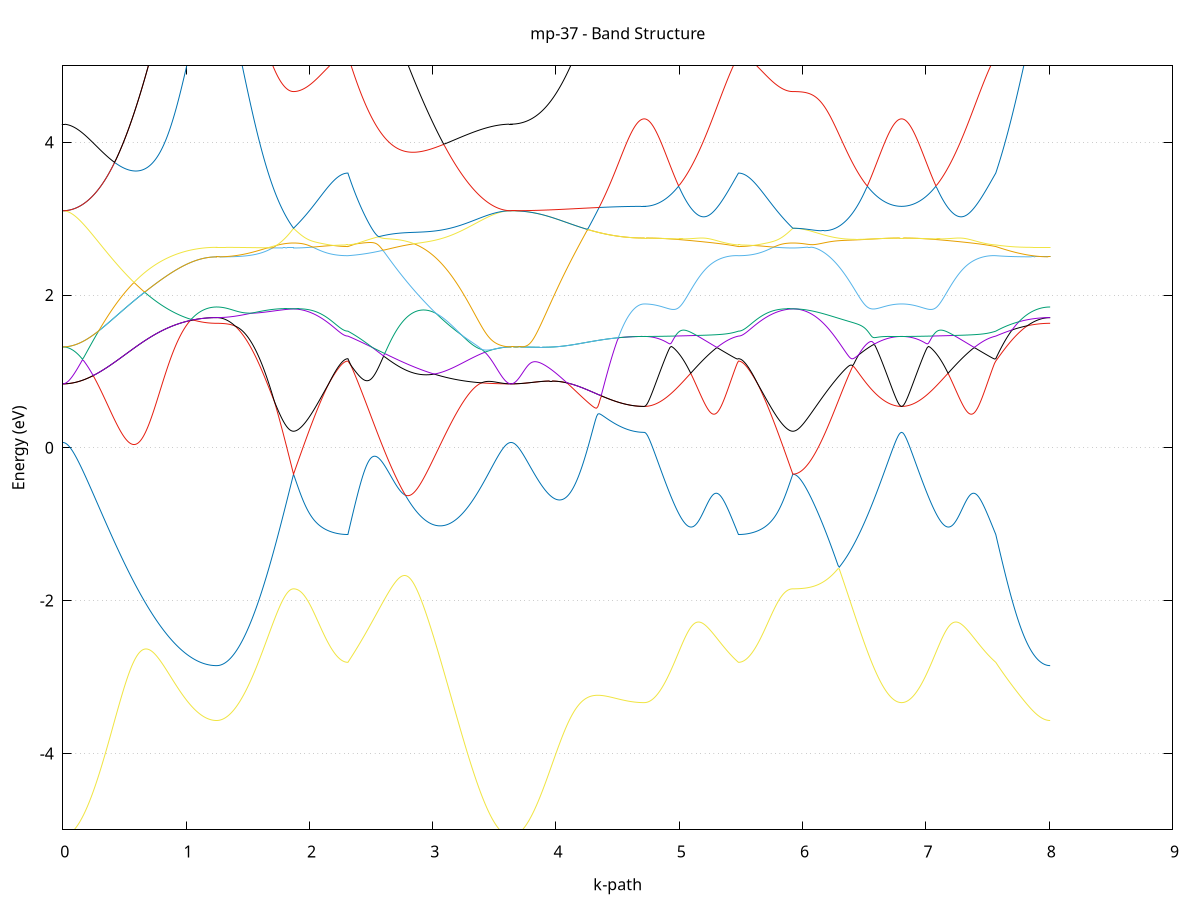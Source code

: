 set title 'mp-37 - Band Structure'
set xlabel 'k-path'
set ylabel 'Energy (eV)'
set grid y
set yrange [-5:5]
set terminal png size 800,600
set output 'mp-37_bands_gnuplot.png'
plot '-' using 1:2 with lines notitle, '-' using 1:2 with lines notitle, '-' using 1:2 with lines notitle, '-' using 1:2 with lines notitle, '-' using 1:2 with lines notitle, '-' using 1:2 with lines notitle, '-' using 1:2 with lines notitle, '-' using 1:2 with lines notitle, '-' using 1:2 with lines notitle, '-' using 1:2 with lines notitle, '-' using 1:2 with lines notitle, '-' using 1:2 with lines notitle, '-' using 1:2 with lines notitle, '-' using 1:2 with lines notitle, '-' using 1:2 with lines notitle, '-' using 1:2 with lines notitle
0.000000 -39.711864
0.009980 -39.711764
0.019960 -39.711664
0.029940 -39.711364
0.039920 -39.711064
0.049900 -39.710564
0.059879 -39.710064
0.069859 -39.709464
0.079839 -39.708664
0.089819 -39.707864
0.099799 -39.706964
0.109779 -39.705864
0.119759 -39.704764
0.129739 -39.703564
0.139719 -39.702264
0.149699 -39.700864
0.159679 -39.699364
0.169659 -39.697764
0.179638 -39.696064
0.189618 -39.694364
0.199598 -39.692464
0.209578 -39.690564
0.219558 -39.688464
0.229538 -39.686364
0.239518 -39.684164
0.249498 -39.681864
0.259478 -39.679564
0.269458 -39.677064
0.279438 -39.674564
0.289418 -39.671964
0.299397 -39.669264
0.309377 -39.666564
0.319357 -39.663764
0.329337 -39.660864
0.339317 -39.657864
0.349297 -39.654864
0.359277 -39.651764
0.369257 -39.648564
0.379237 -39.645364
0.389217 -39.642064
0.399197 -39.638764
0.409177 -39.635364
0.419156 -39.631964
0.429136 -39.628464
0.439116 -39.624864
0.449096 -39.621264
0.459076 -39.617664
0.469056 -39.613964
0.479036 -39.610264
0.489016 -39.606464
0.498996 -39.602664
0.508976 -39.598864
0.518956 -39.595064
0.528936 -39.591164
0.538915 -39.587264
0.548895 -39.583264
0.558875 -39.579264
0.568855 -39.575364
0.578835 -39.571364
0.588815 -39.567364
0.598795 -39.563264
0.608775 -39.559264
0.618755 -39.555264
0.628735 -39.551164
0.638715 -39.547164
0.648695 -39.543064
0.658674 -39.539064
0.668654 -39.534964
0.678634 -39.530964
0.688614 -39.526964
0.698594 -39.522964
0.708574 -39.518964
0.718554 -39.514964
0.728534 -39.511064
0.738514 -39.507164
0.748494 -39.503264
0.758474 -39.499364
0.768454 -39.495564
0.778433 -39.491764
0.788413 -39.487964
0.798393 -39.484264
0.808373 -39.480564
0.818353 -39.476864
0.828333 -39.473264
0.838313 -39.469764
0.848293 -39.466264
0.858273 -39.462764
0.868253 -39.459464
0.878233 -39.456064
0.888213 -39.452864
0.898192 -39.449564
0.908172 -39.446464
0.918152 -39.443364
0.928132 -39.440364
0.938112 -39.437464
0.948092 -39.434564
0.958072 -39.431764
0.968052 -39.429064
0.978032 -39.426464
0.988012 -39.423864
0.997992 -39.421364
1.007971 -39.418964
1.017951 -39.416664
1.027931 -39.414464
1.037911 -39.412364
1.047891 -39.410264
1.057871 -39.408364
1.067851 -39.406464
1.077831 -39.404664
1.087811 -39.402964
1.097791 -39.401464
1.107771 -39.399964
1.117751 -39.398564
1.127730 -39.397264
1.137710 -39.396064
1.147690 -39.394964
1.157670 -39.394064
1.167650 -39.393164
1.177630 -39.392364
1.187610 -39.391664
1.197590 -39.391064
1.207570 -39.390664
1.217550 -39.390264
1.227530 -39.389964
1.237510 -39.389864
1.247489 -39.389764
1.247489 -39.389764
1.257390 -39.389764
1.267291 -39.389764
1.277192 -39.389764
1.287092 -39.389764
1.296993 -39.389764
1.306894 -39.389764
1.316794 -39.389764
1.326695 -39.389764
1.336596 -39.389764
1.346497 -39.389764
1.356397 -39.389764
1.366298 -39.389764
1.376199 -39.389764
1.386099 -39.389664
1.396000 -39.389664
1.405901 -39.389664
1.415802 -39.389664
1.425702 -39.389664
1.435603 -39.389664
1.445504 -39.389664
1.455404 -39.389564
1.465305 -39.389564
1.475206 -39.389564
1.485107 -39.389564
1.495007 -39.389564
1.504908 -39.389564
1.514809 -39.389464
1.524709 -39.389464
1.534610 -39.389464
1.544511 -39.389464
1.554411 -39.389464
1.564312 -39.389364
1.574213 -39.389364
1.584114 -39.389364
1.594014 -39.389364
1.603915 -39.389364
1.613816 -39.389264
1.623716 -39.389264
1.633617 -39.389264
1.643518 -39.389264
1.653419 -39.389264
1.663319 -39.389264
1.673220 -39.389164
1.683121 -39.389164
1.693021 -39.389164
1.702922 -39.389164
1.712823 -39.389164
1.722724 -39.389164
1.732624 -39.389164
1.742525 -39.389064
1.752426 -39.389064
1.762326 -39.389064
1.772227 -39.389064
1.782128 -39.389064
1.792029 -39.389064
1.801929 -39.389064
1.811830 -39.389064
1.821731 -39.389064
1.831631 -39.389064
1.841532 -39.389064
1.851433 -39.389064
1.861334 -39.389064
1.871234 -39.389064
1.871234 -39.389064
1.881035 -39.389064
1.890837 -39.389064
1.900638 -39.389164
1.910439 -39.389264
1.920240 -39.389364
1.930041 -39.389464
1.939843 -39.389564
1.949644 -39.389764
1.959445 -39.389864
1.969246 -39.390064
1.979047 -39.390264
1.988849 -39.390464
1.998650 -39.390664
2.008451 -39.390864
2.018252 -39.391164
2.028053 -39.391364
2.037855 -39.391564
2.047656 -39.391864
2.057457 -39.392064
2.067258 -39.392364
2.077059 -39.392564
2.086861 -39.392764
2.096662 -39.393064
2.106463 -39.393264
2.116264 -39.393564
2.126065 -39.393764
2.135867 -39.393964
2.145668 -39.394164
2.155469 -39.394364
2.165270 -39.394564
2.175071 -39.394764
2.184873 -39.394964
2.194674 -39.395164
2.204475 -39.395264
2.214276 -39.395464
2.224078 -39.395564
2.233879 -39.395664
2.243680 -39.395764
2.253481 -39.395864
2.263282 -39.395964
2.273084 -39.396064
2.282885 -39.396064
2.292686 -39.396064
2.302487 -39.396164
2.312288 -39.396164
2.312288 -39.396164
2.322237 -39.396764
2.332186 -39.397364
2.342134 -39.398064
2.352083 -39.398764
2.362031 -39.399564
2.371980 -39.400364
2.381928 -39.401164
2.391877 -39.402064
2.401826 -39.402964
2.411774 -39.403964
2.421723 -39.405064
2.431671 -39.406064
2.441620 -39.407264
2.451569 -39.408464
2.461517 -39.409664
2.471466 -39.410964
2.481414 -39.412264
2.491363 -39.413664
2.501312 -39.415164
2.511260 -39.416664
2.521209 -39.418164
2.531157 -39.419764
2.541106 -39.421464
2.551054 -39.423164
2.561003 -39.424964
2.570952 -39.426864
2.580900 -39.428764
2.590849 -39.430664
2.600797 -39.432764
2.610746 -39.434764
2.620695 -39.436964
2.630643 -39.439164
2.640592 -39.441364
2.650540 -39.443764
2.660489 -39.446064
2.670438 -39.448564
2.680386 -39.450964
2.690335 -39.453564
2.700283 -39.456164
2.710232 -39.458764
2.720181 -39.461464
2.730129 -39.464264
2.740078 -39.467064
2.750026 -39.469964
2.759975 -39.472864
2.769923 -39.475864
2.779872 -39.478864
2.789821 -39.481864
2.799769 -39.485064
2.809718 -39.488164
2.819666 -39.491364
2.829615 -39.494664
2.839564 -39.497864
2.849512 -39.501264
2.859461 -39.504564
2.869409 -39.507964
2.879358 -39.511364
2.889307 -39.514864
2.899255 -39.518364
2.909204 -39.521864
2.919152 -39.525464
2.929101 -39.529064
2.939049 -39.532664
2.948998 -39.536264
2.958947 -39.539864
2.968895 -39.543564
2.978844 -39.547264
2.988792 -39.550864
2.998741 -39.554564
3.008690 -39.558264
3.018638 -39.562064
3.028587 -39.565764
3.038535 -39.569464
3.048484 -39.573164
3.058433 -39.576864
3.068381 -39.580564
3.078330 -39.584264
3.088278 -39.587964
3.098227 -39.591664
3.108175 -39.595364
3.118124 -39.598964
3.128073 -39.602564
3.138021 -39.606164
3.147970 -39.609764
3.157918 -39.613364
3.167867 -39.616864
3.177816 -39.620364
3.187764 -39.623764
3.197713 -39.627164
3.207661 -39.630564
3.217610 -39.633964
3.227559 -39.637264
3.237507 -39.640464
3.247456 -39.643664
3.257404 -39.646864
3.267353 -39.649964
3.277302 -39.652964
3.287250 -39.655964
3.297199 -39.658864
3.307147 -39.661764
3.317096 -39.664564
3.327044 -39.667264
3.336993 -39.669964
3.346942 -39.672564
3.356890 -39.675164
3.366839 -39.677564
3.376787 -39.679964
3.386736 -39.682264
3.396685 -39.684564
3.406633 -39.686664
3.416582 -39.688764
3.426530 -39.690764
3.436479 -39.692664
3.446428 -39.694464
3.456376 -39.696264
3.466325 -39.697864
3.476273 -39.699464
3.486222 -39.700964
3.496170 -39.702364
3.506119 -39.703664
3.516068 -39.704864
3.526016 -39.705964
3.535965 -39.706964
3.545913 -39.707864
3.555862 -39.708664
3.565811 -39.709464
3.575759 -39.710064
3.585708 -39.710564
3.595656 -39.711064
3.605605 -39.711364
3.615554 -39.711664
3.625502 -39.711764
3.635451 -39.711864
3.635451 -39.711864
3.645362 -39.711764
3.655274 -39.711664
3.665185 -39.711364
3.675097 -39.711064
3.685008 -39.710664
3.694920 -39.710064
3.704831 -39.709464
3.714743 -39.708764
3.724655 -39.707864
3.734566 -39.706964
3.744478 -39.705964
3.754389 -39.704864
3.764301 -39.703664
3.774212 -39.702364
3.784124 -39.701064
3.794035 -39.699564
3.803947 -39.697964
3.813858 -39.696364
3.823770 -39.694664
3.833681 -39.692864
3.843593 -39.690964
3.853505 -39.688964
3.863416 -39.686964
3.873328 -39.684764
3.883239 -39.682564
3.893151 -39.680264
3.903062 -39.677964
3.912974 -39.675464
3.922885 -39.672964
3.932797 -39.670464
3.942708 -39.667764
3.952620 -39.665064
3.962531 -39.662364
3.972443 -39.659564
3.982355 -39.656664
3.992266 -39.653764
4.002178 -39.650764
4.012089 -39.647664
4.022001 -39.644664
4.031912 -39.641464
4.041824 -39.638364
4.051735 -39.635164
4.061647 -39.631864
4.071558 -39.628564
4.081470 -39.625264
4.091381 -39.621964
4.101293 -39.618564
4.111205 -39.615164
4.121116 -39.611764
4.131028 -39.608364
4.140939 -39.604864
4.150851 -39.601364
4.160762 -39.597964
4.170674 -39.594464
4.180585 -39.590964
4.190497 -39.587464
4.200408 -39.583964
4.210320 -39.580464
4.220231 -39.576964
4.230143 -39.573564
4.240055 -39.570064
4.249966 -39.566664
4.259878 -39.563164
4.269789 -39.559764
4.279701 -39.556464
4.289612 -39.553064
4.299524 -39.549764
4.309435 -39.546464
4.319347 -39.543264
4.329258 -39.540064
4.339170 -39.536864
4.349081 -39.533764
4.358993 -39.530664
4.368904 -39.527564
4.378816 -39.524664
4.388728 -39.521664
4.398639 -39.518864
4.408551 -39.516064
4.418462 -39.513264
4.428374 -39.510564
4.438285 -39.507964
4.448197 -39.505464
4.458108 -39.502964
4.468020 -39.500564
4.477931 -39.498264
4.487843 -39.496064
4.497754 -39.493864
4.507666 -39.491764
4.517578 -39.489764
4.527489 -39.487864
4.537401 -39.486064
4.547312 -39.484264
4.557224 -39.482664
4.567135 -39.481064
4.577047 -39.479664
4.586958 -39.478264
4.596870 -39.477064
4.606781 -39.475864
4.616693 -39.474764
4.626604 -39.473764
4.636516 -39.472964
4.646428 -39.472164
4.656339 -39.471464
4.666251 -39.470864
4.676162 -39.470464
4.686074 -39.470064
4.695985 -39.469864
4.705897 -39.469664
4.715808 -39.469564
4.715808 -39.469564
4.725729 -39.469564
4.735651 -39.469464
4.745572 -39.469364
4.755493 -39.469264
4.765414 -39.468964
4.775335 -39.468764
4.785256 -39.468364
4.795177 -39.468064
4.805099 -39.467664
4.815020 -39.467164
4.824941 -39.466664
4.834862 -39.466064
4.844783 -39.465464
4.854704 -39.464864
4.864625 -39.464164
4.874547 -39.463464
4.884468 -39.462664
4.894389 -39.461864
4.904310 -39.460964
4.914231 -39.460064
4.924152 -39.459164
4.934074 -39.458164
4.943995 -39.457164
4.953916 -39.456164
4.963837 -39.455064
4.973758 -39.453964
4.983679 -39.452764
4.993600 -39.451664
5.003521 -39.450464
5.013443 -39.449264
5.023364 -39.447964
5.033285 -39.446764
5.043206 -39.445464
5.053127 -39.444164
5.063048 -39.442764
5.072970 -39.441464
5.082891 -39.440064
5.092812 -39.438764
5.102733 -39.437364
5.112654 -39.435964
5.122575 -39.434564
5.132496 -39.433164
5.142418 -39.431764
5.152339 -39.430364
5.162260 -39.428964
5.172181 -39.427564
5.182102 -39.426164
5.192023 -39.424764
5.201944 -39.423364
5.211866 -39.422064
5.221787 -39.420664
5.231708 -39.419364
5.241629 -39.417964
5.251550 -39.416664
5.261471 -39.415364
5.271392 -39.414164
5.281314 -39.412864
5.291235 -39.411664
5.301156 -39.410464
5.311077 -39.409364
5.320998 -39.408264
5.330919 -39.407164
5.340840 -39.406064
5.350762 -39.405064
5.360683 -39.404064
5.370604 -39.403164
5.380525 -39.402264
5.390446 -39.401464
5.400367 -39.400664
5.410288 -39.399864
5.420210 -39.399164
5.430131 -39.398564
5.440052 -39.397964
5.449973 -39.397364
5.459894 -39.396964
5.469815 -39.396464
5.479736 -39.396164
5.479736 -39.396164
5.489538 -39.396164
5.499339 -39.396064
5.509140 -39.396064
5.518941 -39.396064
5.528742 -39.395964
5.538544 -39.395864
5.548345 -39.395764
5.558146 -39.395664
5.567947 -39.395564
5.577749 -39.395464
5.587550 -39.395264
5.597351 -39.395164
5.607152 -39.394964
5.616953 -39.394764
5.626755 -39.394564
5.636556 -39.394364
5.646357 -39.394164
5.656158 -39.393964
5.665959 -39.393764
5.675761 -39.393564
5.685562 -39.393264
5.695363 -39.393064
5.705164 -39.392764
5.714965 -39.392564
5.724767 -39.392364
5.734568 -39.392064
5.744369 -39.391864
5.754170 -39.391564
5.763971 -39.391364
5.773773 -39.391164
5.783574 -39.390864
5.793375 -39.390664
5.803176 -39.390464
5.812977 -39.390264
5.822779 -39.390064
5.832580 -39.389864
5.842381 -39.389764
5.852182 -39.389564
5.861983 -39.389464
5.871785 -39.389364
5.881586 -39.389264
5.891387 -39.389164
5.901188 -39.389064
5.910989 -39.389064
5.920791 -39.389064
5.920791 -39.389064
5.930702 -39.389064
5.940613 -39.389164
5.950525 -39.389264
5.960436 -39.389464
5.970347 -39.389664
5.980259 -39.389964
5.990170 -39.390264
6.000081 -39.390664
6.009993 -39.391064
6.019904 -39.391564
6.029815 -39.392064
6.039727 -39.392664
6.049638 -39.393264
6.059549 -39.393864
6.069461 -39.394664
6.079372 -39.395364
6.089283 -39.396164
6.099195 -39.396964
6.109106 -39.397864
6.119017 -39.398764
6.128928 -39.399764
6.138840 -39.400664
6.148751 -39.401764
6.158662 -39.402764
6.168574 -39.403864
6.178485 -39.404964
6.188396 -39.406164
6.198308 -39.407364
6.208219 -39.408564
6.218130 -39.409764
6.228042 -39.411064
6.237953 -39.412364
6.247864 -39.413664
6.257776 -39.414964
6.267687 -39.416264
6.277598 -39.417664
6.287510 -39.419064
6.297421 -39.420364
6.307332 -39.421764
6.317244 -39.423164
6.327155 -39.424664
6.337066 -39.426064
6.346978 -39.427464
6.356889 -39.428864
6.366800 -39.430264
6.376712 -39.431664
6.386623 -39.433164
6.396534 -39.434564
6.406446 -39.435964
6.416357 -39.437364
6.426268 -39.438764
6.436180 -39.440064
6.446091 -39.441464
6.456002 -39.442764
6.465914 -39.444164
6.475825 -39.445464
6.485736 -39.446764
6.495648 -39.447964
6.505559 -39.449264
6.515470 -39.450464
6.525382 -39.451664
6.535293 -39.452864
6.545204 -39.453964
6.555116 -39.455064
6.565027 -39.456164
6.574938 -39.457164
6.584850 -39.458164
6.594761 -39.459164
6.604672 -39.460064
6.614584 -39.460964
6.624495 -39.461864
6.634406 -39.462664
6.644318 -39.463464
6.654229 -39.464164
6.664140 -39.464864
6.674052 -39.465464
6.683963 -39.466064
6.693874 -39.466664
6.703786 -39.467164
6.713697 -39.467664
6.723608 -39.468064
6.733520 -39.468364
6.743431 -39.468764
6.753342 -39.468964
6.763254 -39.469264
6.773165 -39.469364
6.783076 -39.469464
6.792988 -39.469564
6.802899 -39.469564
6.802899 -39.469564
6.812820 -39.469564
6.822741 -39.469464
6.832662 -39.469364
6.842583 -39.469264
6.852505 -39.468964
6.862426 -39.468764
6.872347 -39.468364
6.882268 -39.468064
6.892189 -39.467664
6.902110 -39.467164
6.912031 -39.466664
6.921953 -39.466064
6.931874 -39.465464
6.941795 -39.464864
6.951716 -39.464164
6.961637 -39.463464
6.971558 -39.462664
6.981479 -39.461864
6.991401 -39.460964
7.001322 -39.460064
7.011243 -39.459164
7.021164 -39.458164
7.031085 -39.457164
7.041006 -39.456164
7.050928 -39.455064
7.060849 -39.453964
7.070770 -39.452764
7.080691 -39.451664
7.090612 -39.450464
7.100533 -39.449264
7.110454 -39.447964
7.120375 -39.446764
7.130297 -39.445464
7.140218 -39.444164
7.150139 -39.442764
7.160060 -39.441464
7.169981 -39.440064
7.179902 -39.438764
7.189824 -39.437364
7.199745 -39.435964
7.209666 -39.434564
7.219587 -39.433164
7.229508 -39.431764
7.239429 -39.430364
7.249350 -39.428964
7.259272 -39.427564
7.269193 -39.426164
7.279114 -39.424764
7.289035 -39.423364
7.298956 -39.422064
7.308877 -39.420664
7.318798 -39.419364
7.328720 -39.417964
7.338641 -39.416664
7.348562 -39.415364
7.358483 -39.414164
7.368404 -39.412864
7.378325 -39.411664
7.388246 -39.410464
7.398168 -39.409364
7.408089 -39.408264
7.418010 -39.407164
7.427931 -39.406064
7.437852 -39.405064
7.447773 -39.404064
7.457694 -39.403164
7.467616 -39.402264
7.477537 -39.401464
7.487458 -39.400664
7.497379 -39.399864
7.507300 -39.399164
7.517221 -39.398564
7.527142 -39.397964
7.537064 -39.397364
7.546985 -39.396964
7.556906 -39.396464
7.566827 -39.396164
7.566827 -39.396164
7.576628 -39.395564
7.586429 -39.395064
7.596231 -39.394564
7.606032 -39.394164
7.615833 -39.393664
7.625634 -39.393264
7.635435 -39.392964
7.645237 -39.392564
7.655038 -39.392264
7.664839 -39.391964
7.674640 -39.391764
7.684441 -39.391464
7.694243 -39.391264
7.704044 -39.391064
7.713845 -39.390864
7.723646 -39.390764
7.733447 -39.390564
7.743249 -39.390464
7.753050 -39.390364
7.762851 -39.390264
7.772652 -39.390164
7.782453 -39.390064
7.792255 -39.390064
7.802056 -39.389964
7.811857 -39.389964
7.821658 -39.389864
7.831460 -39.389864
7.841261 -39.389864
7.851062 -39.389764
7.860863 -39.389764
7.870664 -39.389764
7.880466 -39.389764
7.890267 -39.389764
7.900068 -39.389764
7.909869 -39.389764
7.919670 -39.389764
7.929472 -39.389764
7.939273 -39.389764
7.949074 -39.389764
7.958875 -39.389764
7.968676 -39.389764
7.978478 -39.389764
7.988279 -39.389764
7.998080 -39.389764
8.007881 -39.389764
e
0.000000 -16.607464
0.009980 -16.607964
0.019960 -16.609464
0.029940 -16.611864
0.039920 -16.615264
0.049900 -16.619664
0.059879 -16.624964
0.069859 -16.631264
0.079839 -16.638464
0.089819 -16.646664
0.099799 -16.655764
0.109779 -16.665664
0.119759 -16.676564
0.129739 -16.688364
0.139719 -16.700964
0.149699 -16.714464
0.159679 -16.728664
0.169659 -16.743764
0.179638 -16.759664
0.189618 -16.776264
0.199598 -16.793664
0.209578 -16.811764
0.219558 -16.830564
0.229538 -16.850064
0.239518 -16.870164
0.249498 -16.890964
0.259478 -16.912264
0.269458 -16.934264
0.279438 -16.956664
0.289418 -16.979764
0.299397 -17.003264
0.309377 -17.027264
0.319357 -17.051664
0.329337 -17.076564
0.339317 -17.101864
0.349297 -17.127564
0.359277 -17.153564
0.369257 -17.179964
0.379237 -17.206564
0.389217 -17.233564
0.399197 -17.260764
0.409177 -17.288164
0.419156 -17.315864
0.429136 -17.343664
0.439116 -17.371664
0.449096 -17.399864
0.459076 -17.428164
0.469056 -17.456564
0.479036 -17.485064
0.489016 -17.513564
0.498996 -17.542164
0.508976 -17.570764
0.518956 -17.599364
0.528936 -17.627964
0.538915 -17.656564
0.548895 -17.685064
0.558875 -17.713464
0.568855 -17.741864
0.578835 -17.770064
0.588815 -17.798264
0.598795 -17.826264
0.608775 -17.854164
0.618755 -17.881864
0.628735 -17.909364
0.638715 -17.936664
0.648695 -17.963764
0.658674 -17.990664
0.668654 -18.017364
0.678634 -18.043864
0.688614 -18.069964
0.698594 -18.095864
0.708574 -18.121464
0.718554 -18.146864
0.728534 -18.171864
0.738514 -18.196564
0.748494 -18.220964
0.758474 -18.244964
0.768454 -18.268664
0.778433 -18.292064
0.788413 -18.315064
0.798393 -18.337664
0.808373 -18.359864
0.818353 -18.381764
0.828333 -18.403164
0.838313 -18.424264
0.848293 -18.444864
0.858273 -18.465064
0.868253 -18.484864
0.878233 -18.504164
0.888213 -18.523064
0.898192 -18.541564
0.908172 -18.559564
0.918152 -18.577064
0.928132 -18.594164
0.938112 -18.610764
0.948092 -18.626964
0.958072 -18.642564
0.968052 -18.657764
0.978032 -18.672364
0.988012 -18.686564
0.997992 -18.700264
1.007971 -18.713464
1.017951 -18.726064
1.027931 -18.738264
1.037911 -18.749864
1.047891 -18.760964
1.057871 -18.771564
1.067851 -18.781664
1.077831 -18.791264
1.087811 -18.800264
1.097791 -18.808764
1.107771 -18.816664
1.117751 -18.824064
1.127730 -18.830964
1.137710 -18.837264
1.147690 -18.843064
1.157670 -18.848264
1.167650 -18.852964
1.177630 -18.857064
1.187610 -18.860664
1.197590 -18.863664
1.207570 -18.866164
1.217550 -18.868164
1.227530 -18.869564
1.237510 -18.870364
1.247489 -18.870664
1.247489 -18.870664
1.257390 -18.870464
1.267291 -18.869864
1.277192 -18.868964
1.287092 -18.867764
1.296993 -18.866064
1.306894 -18.864064
1.316794 -18.861764
1.326695 -18.858964
1.336596 -18.855964
1.346497 -18.852464
1.356397 -18.848764
1.366298 -18.844564
1.376199 -18.840064
1.386099 -18.835264
1.396000 -18.830064
1.405901 -18.824464
1.415802 -18.818564
1.425702 -18.812364
1.435603 -18.805764
1.445504 -18.798864
1.455404 -18.791564
1.465305 -18.783964
1.475206 -18.776064
1.485107 -18.767864
1.495007 -18.759264
1.504908 -18.750364
1.514809 -18.741164
1.524709 -18.731664
1.534610 -18.721764
1.544511 -18.711664
1.554411 -18.701264
1.564312 -18.690464
1.574213 -18.679464
1.584114 -18.668164
1.594014 -18.656564
1.603915 -18.644664
1.613816 -18.632564
1.623716 -18.620164
1.633617 -18.607464
1.643518 -18.594564
1.653419 -18.581364
1.663319 -18.567964
1.673220 -18.554264
1.683121 -18.540364
1.693021 -18.526264
1.702922 -18.511964
1.712823 -18.497364
1.722724 -18.482564
1.732624 -18.467664
1.742525 -18.452464
1.752426 -18.437164
1.762326 -18.421664
1.772227 -18.405964
1.782128 -18.390164
1.792029 -18.374164
1.801929 -18.358064
1.811830 -18.341764
1.821731 -18.325364
1.831631 -18.308864
1.841532 -18.292264
1.851433 -18.275564
1.861334 -18.258764
1.871234 -18.241864
1.871234 -18.241864
1.881035 -18.253664
1.890837 -18.265164
1.900638 -18.276564
1.910439 -18.287664
1.920240 -18.298664
1.930041 -18.309364
1.939843 -18.319864
1.949644 -18.330164
1.959445 -18.340164
1.969246 -18.350064
1.979047 -18.359664
1.988849 -18.368964
1.998650 -18.378164
2.008451 -18.386964
2.018252 -18.395664
2.028053 -18.404064
2.037855 -18.412164
2.047656 -18.420064
2.057457 -18.427664
2.067258 -18.434964
2.077059 -18.442064
2.086861 -18.448864
2.096662 -18.455464
2.106463 -18.461664
2.116264 -18.467664
2.126065 -18.473464
2.135867 -18.478864
2.145668 -18.483964
2.155469 -18.488864
2.165270 -18.493464
2.175071 -18.497764
2.184873 -18.501764
2.194674 -18.505464
2.204475 -18.508864
2.214276 -18.512064
2.224078 -18.514864
2.233879 -18.517364
2.243680 -18.519664
2.253481 -18.521564
2.263282 -18.523264
2.273084 -18.524564
2.282885 -18.525664
2.292686 -18.526364
2.302487 -18.526864
2.312288 -18.526964
2.312288 -18.526964
2.322237 -18.512164
2.332186 -18.496964
2.342134 -18.481664
2.352083 -18.466064
2.362031 -18.450164
2.371980 -18.434064
2.381928 -18.417664
2.391877 -18.401164
2.401826 -18.384364
2.411774 -18.367364
2.421723 -18.350164
2.431671 -18.332664
2.441620 -18.315064
2.451569 -18.303464
2.461517 -18.316564
2.471466 -18.329164
2.481414 -18.341264
2.491363 -18.352864
2.501312 -18.363864
2.511260 -18.374264
2.521209 -18.384164
2.531157 -18.393464
2.541106 -18.402064
2.551054 -18.410164
2.561003 -18.417564
2.570952 -18.424264
2.580900 -18.430364
2.590849 -18.435864
2.600797 -18.440564
2.610746 -18.444664
2.620695 -18.448064
2.630643 -18.450764
2.640592 -18.452764
2.650540 -18.454064
2.660489 -18.454664
2.670438 -18.454464
2.680386 -18.453564
2.690335 -18.451964
2.700283 -18.449564
2.710232 -18.446464
2.720181 -18.442664
2.730129 -18.438064
2.740078 -18.432764
2.750026 -18.426764
2.759975 -18.419964
2.769923 -18.412364
2.779872 -18.404064
2.789821 -18.395064
2.799769 -18.385264
2.809718 -18.374764
2.819666 -18.363564
2.829615 -18.351664
2.839564 -18.338964
2.849512 -18.325564
2.859461 -18.311464
2.869409 -18.296664
2.879358 -18.281164
2.889307 -18.264964
2.899255 -18.248164
2.909204 -18.230564
2.919152 -18.212364
2.929101 -18.193564
2.939049 -18.174064
2.948998 -18.153964
2.958947 -18.133264
2.968895 -18.111964
2.978844 -18.090064
2.988792 -18.067564
2.998741 -18.044564
3.008690 -18.020964
3.018638 -17.996864
3.028587 -17.972264
3.038535 -17.947164
3.048484 -17.921564
3.058433 -17.895564
3.068381 -17.869064
3.078330 -17.842264
3.088278 -17.814964
3.098227 -17.787364
3.108175 -17.759364
3.118124 -17.731064
3.128073 -17.702464
3.138021 -17.673664
3.147970 -17.644564
3.157918 -17.615264
3.167867 -17.585764
3.177816 -17.556064
3.187764 -17.526264
3.197713 -17.496364
3.207661 -17.466464
3.217610 -17.436364
3.227559 -17.406364
3.237507 -17.376364
3.247456 -17.346464
3.257404 -17.316564
3.267353 -17.286864
3.277302 -17.257364
3.287250 -17.227964
3.297199 -17.198864
3.307147 -17.169964
3.317096 -17.141464
3.327044 -17.113264
3.336993 -17.085464
3.346942 -17.058064
3.356890 -17.031064
3.366839 -17.004664
3.376787 -16.978764
3.386736 -16.953464
3.396685 -16.928664
3.406633 -16.904664
3.416582 -16.881264
3.426530 -16.858664
3.436479 -16.836764
3.446428 -16.815664
3.456376 -16.795464
3.466325 -16.776064
3.476273 -16.757664
3.486222 -16.740064
3.496170 -16.723564
3.506119 -16.707964
3.516068 -16.693464
3.526016 -16.680064
3.535965 -16.667664
3.545913 -16.656364
3.555862 -16.646164
3.565811 -16.637164
3.575759 -16.629364
3.585708 -16.622664
3.595656 -16.617264
3.605605 -16.612964
3.615554 -16.609864
3.625502 -16.608064
3.635451 -16.607464
3.635451 -16.607464
3.645362 -16.608164
3.655274 -16.610064
3.665185 -16.613264
3.675097 -16.617864
3.685008 -16.623664
3.694920 -16.630664
3.704831 -16.639064
3.714743 -16.648664
3.724655 -16.659464
3.734566 -16.671464
3.744478 -16.684664
3.754389 -16.699064
3.764301 -16.714564
3.774212 -16.731164
3.784124 -16.748964
3.794035 -16.767764
3.803947 -16.787564
3.813858 -16.808364
3.823770 -16.830264
3.833681 -16.852964
3.843593 -16.876664
3.853505 -16.901264
3.863416 -16.926664
3.873328 -16.952864
3.883239 -16.979764
3.893151 -17.007564
3.903062 -17.035964
3.912974 -17.064964
3.922885 -17.094764
3.932797 -17.125064
3.942708 -17.155864
3.952620 -17.187264
3.962531 -17.219164
3.972443 -17.251464
3.982355 -17.284164
3.992266 -17.317264
4.002178 -17.350664
4.012089 -17.384464
4.022001 -17.418464
4.031912 -17.452764
4.041824 -17.487164
4.051735 -17.521864
4.061647 -17.556664
4.071558 -17.591564
4.081470 -17.626464
4.091381 -17.661564
4.101293 -17.696564
4.111205 -17.731564
4.121116 -17.766564
4.131028 -17.801564
4.140939 -17.836364
4.150851 -17.871064
4.160762 -17.905664
4.170674 -17.939964
4.180585 -17.974164
4.190497 -18.008164
4.200408 -18.041864
4.210320 -18.075364
4.220231 -18.108464
4.230143 -18.141264
4.240055 -18.173764
4.249966 -18.205964
4.259878 -18.237664
4.269789 -18.269064
4.279701 -18.299964
4.289612 -18.330464
4.299524 -18.360564
4.309435 -18.390064
4.319347 -18.419164
4.329258 -18.447764
4.339170 -18.475764
4.349081 -18.503264
4.358993 -18.530264
4.368904 -18.556664
4.378816 -18.582464
4.388728 -18.607664
4.398639 -18.632164
4.408551 -18.656164
4.418462 -18.679464
4.428374 -18.702164
4.438285 -18.724164
4.448197 -18.745464
4.458108 -18.766164
4.468020 -18.786064
4.477931 -18.805364
4.487843 -18.823864
4.497754 -18.841664
4.507666 -18.858764
4.517578 -18.875164
4.527489 -18.890664
4.537401 -18.905564
4.547312 -18.919664
4.557224 -18.932964
4.567135 -18.945464
4.577047 -18.957264
4.586958 -18.968164
4.596870 -18.978364
4.606781 -18.987764
4.616693 -18.996264
4.626604 -19.004064
4.636516 -19.011064
4.646428 -19.017164
4.656339 -19.022564
4.666251 -19.027064
4.676162 -19.030764
4.686074 -19.033664
4.695985 -19.035664
4.705897 -19.036964
4.715808 -19.037364
4.715808 -19.037364
4.725729 -19.037164
4.735651 -19.036664
4.745572 -19.035864
4.755493 -19.034764
4.765414 -19.033264
4.775335 -19.031464
4.785256 -19.029364
4.795177 -19.026864
4.805099 -19.024064
4.815020 -19.020964
4.824941 -19.017564
4.834862 -19.013864
4.844783 -19.009764
4.854704 -19.005464
4.864625 -19.000764
4.874547 -18.995764
4.884468 -18.990464
4.894389 -18.984864
4.904310 -18.978864
4.914231 -18.972664
4.924152 -18.966164
4.934074 -18.959364
4.943995 -18.952164
4.953916 -18.944764
4.963837 -18.937064
4.973758 -18.929164
4.983679 -18.920864
4.993600 -18.912364
5.003521 -18.903564
5.013443 -18.894464
5.023364 -18.885164
5.033285 -18.875564
5.043206 -18.865764
5.053127 -18.855664
5.063048 -18.845364
5.072970 -18.834764
5.082891 -18.824064
5.092812 -18.813064
5.102733 -18.801864
5.112654 -18.790464
5.122575 -18.778864
5.132496 -18.767064
5.142418 -18.755164
5.152339 -18.743064
5.162260 -18.730864
5.172181 -18.718464
5.182102 -18.705964
5.192023 -18.693464
5.201944 -18.680764
5.211866 -18.668064
5.221787 -18.655364
5.231708 -18.642664
5.241629 -18.629964
5.251550 -18.617364
5.261471 -18.604864
5.271392 -18.592464
5.281314 -18.580364
5.291235 -18.568564
5.301156 -18.557064
5.311077 -18.546064
5.320998 -18.535564
5.330919 -18.525764
5.340840 -18.516764
5.350762 -18.508764
5.360683 -18.501764
5.370604 -18.496164
5.380525 -18.491864
5.390446 -18.489064
5.400367 -18.487864
5.410288 -18.488164
5.420210 -18.490164
5.430131 -18.493564
5.440052 -18.498364
5.449973 -18.504264
5.459894 -18.511064
5.469815 -18.518764
5.479736 -18.526964
5.479736 -18.526964
5.489538 -18.526864
5.499339 -18.526364
5.509140 -18.525664
5.518941 -18.524564
5.528742 -18.523264
5.538544 -18.521564
5.548345 -18.519664
5.558146 -18.517364
5.567947 -18.514864
5.577749 -18.512064
5.587550 -18.508864
5.597351 -18.505464
5.607152 -18.501764
5.616953 -18.497764
5.626755 -18.493464
5.636556 -18.488864
5.646357 -18.483964
5.656158 -18.478864
5.665959 -18.473464
5.675761 -18.467664
5.685562 -18.461664
5.695363 -18.455464
5.705164 -18.448864
5.714965 -18.442064
5.724767 -18.434964
5.734568 -18.427664
5.744369 -18.420064
5.754170 -18.412164
5.763971 -18.404064
5.773773 -18.395664
5.783574 -18.386964
5.793375 -18.378164
5.803176 -18.368964
5.812977 -18.359664
5.822779 -18.350064
5.832580 -18.340164
5.842381 -18.330164
5.852182 -18.319864
5.861983 -18.309364
5.871785 -18.298664
5.881586 -18.287664
5.891387 -18.276564
5.901188 -18.265164
5.910989 -18.253664
5.920791 -18.241864
5.920791 -18.241864
5.930702 -18.242364
5.940613 -18.243964
5.950525 -18.246464
5.960436 -18.250064
5.970347 -18.254564
5.980259 -18.259964
5.990170 -18.266164
6.000081 -18.273264
6.009993 -18.281164
6.019904 -18.289764
6.029815 -18.298964
6.039727 -18.308764
6.049638 -18.319164
6.059549 -18.330064
6.069461 -18.341464
6.079372 -18.353264
6.089283 -18.365364
6.099195 -18.377864
6.109106 -18.390564
6.119017 -18.403564
6.128928 -18.416764
6.138840 -18.430164
6.148751 -18.443764
6.158662 -18.457464
6.168574 -18.471264
6.178485 -18.485164
6.188396 -18.499064
6.198308 -18.513064
6.208219 -18.527064
6.218130 -18.541064
6.228042 -18.555064
6.237953 -18.569064
6.247864 -18.582964
6.257776 -18.596864
6.267687 -18.610664
6.277598 -18.624364
6.287510 -18.637964
6.297421 -18.651464
6.307332 -18.664864
6.317244 -18.678164
6.327155 -18.691264
6.337066 -18.704264
6.346978 -18.717064
6.356889 -18.729664
6.366800 -18.742164
6.376712 -18.754464
6.386623 -18.766564
6.396534 -18.778464
6.406446 -18.790164
6.416357 -18.801664
6.426268 -18.812964
6.436180 -18.823964
6.446091 -18.834864
6.456002 -18.845464
6.465914 -18.855764
6.475825 -18.865864
6.485736 -18.875764
6.495648 -18.885364
6.505559 -18.894664
6.515470 -18.903764
6.525382 -18.912564
6.535293 -18.921064
6.545204 -18.929264
6.555116 -18.937264
6.565027 -18.944964
6.574938 -18.952364
6.584850 -18.959464
6.594761 -18.966264
6.604672 -18.972764
6.614584 -18.978964
6.624495 -18.984964
6.634406 -18.990564
6.644318 -18.995864
6.654229 -19.000764
6.664140 -19.005464
6.674052 -19.009864
6.683963 -19.013864
6.693874 -19.017664
6.703786 -19.021064
6.713697 -19.024164
6.723608 -19.026864
6.733520 -19.029364
6.743431 -19.031464
6.753342 -19.033264
6.763254 -19.034764
6.773165 -19.035864
6.783076 -19.036664
6.792988 -19.037164
6.802899 -19.037364
6.802899 -19.037364
6.812820 -19.037164
6.822741 -19.036664
6.832662 -19.035864
6.842583 -19.034764
6.852505 -19.033264
6.862426 -19.031464
6.872347 -19.029364
6.882268 -19.026864
6.892189 -19.024064
6.902110 -19.020964
6.912031 -19.017564
6.921953 -19.013864
6.931874 -19.009764
6.941795 -19.005464
6.951716 -19.000764
6.961637 -18.995764
6.971558 -18.990464
6.981479 -18.984864
6.991401 -18.978864
7.001322 -18.972664
7.011243 -18.966164
7.021164 -18.959364
7.031085 -18.952164
7.041006 -18.944764
7.050928 -18.937064
7.060849 -18.929164
7.070770 -18.920864
7.080691 -18.912364
7.090612 -18.903564
7.100533 -18.894464
7.110454 -18.885164
7.120375 -18.875564
7.130297 -18.865764
7.140218 -18.855664
7.150139 -18.845364
7.160060 -18.834764
7.169981 -18.824064
7.179902 -18.813064
7.189824 -18.801864
7.199745 -18.790464
7.209666 -18.778864
7.219587 -18.767064
7.229508 -18.755164
7.239429 -18.743064
7.249350 -18.730864
7.259272 -18.718464
7.269193 -18.705964
7.279114 -18.693464
7.289035 -18.680764
7.298956 -18.668064
7.308877 -18.655364
7.318798 -18.642664
7.328720 -18.629964
7.338641 -18.617364
7.348562 -18.604864
7.358483 -18.592464
7.368404 -18.580364
7.378325 -18.568564
7.388246 -18.557064
7.398168 -18.546064
7.408089 -18.535564
7.418010 -18.525764
7.427931 -18.516764
7.437852 -18.508764
7.447773 -18.501764
7.457694 -18.496164
7.467616 -18.491864
7.477537 -18.489064
7.487458 -18.487864
7.497379 -18.488164
7.507300 -18.490164
7.517221 -18.493564
7.527142 -18.498364
7.537064 -18.504264
7.546985 -18.511064
7.556906 -18.518764
7.566827 -18.526964
7.566827 -18.526964
7.576628 -18.541364
7.586429 -18.555464
7.596231 -18.569364
7.606032 -18.582964
7.615833 -18.596264
7.625634 -18.609364
7.635435 -18.622064
7.645237 -18.634564
7.655038 -18.646764
7.664839 -18.658664
7.674640 -18.670264
7.684441 -18.681564
7.694243 -18.692564
7.704044 -18.703264
7.713845 -18.713664
7.723646 -18.723764
7.733447 -18.733564
7.743249 -18.742964
7.753050 -18.752164
7.762851 -18.760964
7.772652 -18.769364
7.782453 -18.777564
7.792255 -18.785364
7.802056 -18.792864
7.811857 -18.800064
7.821658 -18.806864
7.831460 -18.813364
7.841261 -18.819464
7.851062 -18.825264
7.860863 -18.830764
7.870664 -18.835864
7.880466 -18.840664
7.890267 -18.845064
7.900068 -18.849164
7.909869 -18.852864
7.919670 -18.856264
7.929472 -18.859264
7.939273 -18.861864
7.949074 -18.864264
7.958875 -18.866164
7.968676 -18.867764
7.978478 -18.869064
7.988279 -18.869864
7.998080 -18.870464
8.007881 -18.870664
e
0.000000 -16.607464
0.009980 -16.607664
0.019960 -16.608064
0.029940 -16.608864
0.039920 -16.609964
0.049900 -16.611364
0.059879 -16.613064
0.069859 -16.615064
0.079839 -16.617364
0.089819 -16.619964
0.099799 -16.622864
0.109779 -16.626064
0.119759 -16.629564
0.129739 -16.633364
0.139719 -16.637464
0.149699 -16.641764
0.159679 -16.646464
0.169659 -16.651364
0.179638 -16.656564
0.189618 -16.662064
0.199598 -16.667764
0.209578 -16.673764
0.219558 -16.679964
0.229538 -16.686464
0.239518 -16.693264
0.249498 -16.700264
0.259478 -16.707464
0.269458 -16.714864
0.279438 -16.722564
0.289418 -16.730464
0.299397 -16.738564
0.309377 -16.746864
0.319357 -16.755364
0.329337 -16.764064
0.339317 -16.772964
0.349297 -16.781964
0.359277 -16.791164
0.369257 -16.800564
0.379237 -16.810164
0.389217 -16.819864
0.399197 -16.829664
0.409177 -16.839664
0.419156 -16.849764
0.429136 -16.860064
0.439116 -16.870364
0.449096 -16.880864
0.459076 -16.891364
0.469056 -16.902064
0.479036 -16.912764
0.489016 -16.923564
0.498996 -16.934464
0.508976 -16.945464
0.518956 -16.956464
0.528936 -16.967464
0.538915 -16.978564
0.548895 -16.989764
0.558875 -17.000864
0.568855 -17.012064
0.578835 -17.023264
0.588815 -17.034464
0.598795 -17.045664
0.608775 -17.056864
0.618755 -17.067964
0.628735 -17.079164
0.638715 -17.090264
0.648695 -17.101364
0.658674 -17.112364
0.668654 -17.123364
0.678634 -17.134264
0.688614 -17.145164
0.698594 -17.155964
0.708574 -17.166664
0.718554 -17.177364
0.728534 -17.187864
0.738514 -17.198364
0.748494 -17.208664
0.758474 -17.218964
0.768454 -17.229064
0.778433 -17.239064
0.788413 -17.248964
0.798393 -17.258764
0.808373 -17.268364
0.818353 -17.277864
0.828333 -17.287264
0.838313 -17.296464
0.848293 -17.305464
0.858273 -17.314364
0.868253 -17.323064
0.878233 -17.331664
0.888213 -17.340064
0.898192 -17.348264
0.908172 -17.356264
0.918152 -17.364064
0.928132 -17.371764
0.938112 -17.379164
0.948092 -17.386464
0.958072 -17.393464
0.968052 -17.400264
0.978032 -17.406964
0.988012 -17.413364
0.997992 -17.419564
1.007971 -17.425564
1.017951 -17.431264
1.027931 -17.436864
1.037911 -17.442164
1.047891 -17.447264
1.057871 -17.452064
1.067851 -17.456764
1.077831 -17.461064
1.087811 -17.465264
1.097791 -17.469164
1.107771 -17.472764
1.117751 -17.476164
1.127730 -17.479364
1.137710 -17.482264
1.147690 -17.484964
1.157670 -17.487364
1.167650 -17.489564
1.177630 -17.491464
1.187610 -17.493164
1.197590 -17.494564
1.207570 -17.495664
1.217550 -17.496564
1.227530 -17.497264
1.237510 -17.497564
1.247489 -17.497764
1.247489 -17.497764
1.257390 -17.497964
1.267291 -17.498764
1.277192 -17.500064
1.287092 -17.501864
1.296993 -17.504064
1.306894 -17.506864
1.316794 -17.510164
1.326695 -17.513964
1.336596 -17.518264
1.346497 -17.523064
1.356397 -17.528264
1.366298 -17.534064
1.376199 -17.540264
1.386099 -17.546964
1.396000 -17.554064
1.405901 -17.561664
1.415802 -17.569664
1.425702 -17.578164
1.435603 -17.587064
1.445504 -17.596364
1.455404 -17.606164
1.465305 -17.616264
1.475206 -17.626864
1.485107 -17.637764
1.495007 -17.649064
1.504908 -17.660664
1.514809 -17.672664
1.524709 -17.685064
1.534610 -17.697764
1.544511 -17.710764
1.554411 -17.724064
1.564312 -17.737664
1.574213 -17.751564
1.584114 -17.765764
1.594014 -17.780164
1.603915 -17.794864
1.613816 -17.809764
1.623716 -17.824864
1.633617 -17.840264
1.643518 -17.855764
1.653419 -17.871564
1.663319 -17.887464
1.673220 -17.903564
1.683121 -17.919764
1.693021 -17.936164
1.702922 -17.952664
1.712823 -17.969364
1.722724 -17.986064
1.732624 -18.002864
1.742525 -18.019764
1.752426 -18.036764
1.762326 -18.053864
1.772227 -18.070864
1.782128 -18.088064
1.792029 -18.105164
1.801929 -18.122364
1.811830 -18.139464
1.821731 -18.156664
1.831631 -18.173764
1.841532 -18.190864
1.851433 -18.207964
1.861334 -18.224964
1.871234 -18.241864
1.871234 -18.241864
1.881035 -18.230164
1.890837 -18.218764
1.900638 -18.207764
1.910439 -18.197164
1.920240 -18.186964
1.930041 -18.177164
1.939843 -18.167864
1.949644 -18.159064
1.959445 -18.150764
1.969246 -18.143064
1.979047 -18.135864
1.988849 -18.129164
1.998650 -18.122964
2.008451 -18.117364
2.018252 -18.112164
2.028053 -18.107564
2.037855 -18.103364
2.047656 -18.099564
2.057457 -18.096264
2.067258 -18.093264
2.077059 -18.090664
2.086861 -18.088364
2.096662 -18.086464
2.106463 -18.084764
2.116264 -18.083264
2.126065 -18.082064
2.135867 -18.081064
2.145668 -18.080264
2.155469 -18.079564
2.165270 -18.078964
2.175071 -18.078564
2.184873 -18.078264
2.194674 -18.077964
2.204475 -18.077864
2.214276 -18.077664
2.224078 -18.077664
2.233879 -18.077564
2.243680 -18.077564
2.253481 -18.077564
2.263282 -18.077564
2.273084 -18.077664
2.282885 -18.077664
2.292686 -18.077664
2.302487 -18.077664
2.312288 -18.077664
2.312288 -18.077664
2.322237 -18.095764
2.332186 -18.113564
2.342134 -18.131264
2.352083 -18.148664
2.362031 -18.165764
2.371980 -18.182564
2.381928 -18.198964
2.391877 -18.215164
2.401826 -18.230864
2.411774 -18.246264
2.421723 -18.261164
2.431671 -18.275764
2.441620 -18.289864
2.451569 -18.297264
2.461517 -18.279264
2.471466 -18.261064
2.481414 -18.242664
2.491363 -18.224164
2.501312 -18.205464
2.511260 -18.186664
2.521209 -18.167564
2.531157 -18.148464
2.541106 -18.129164
2.551054 -18.109764
2.561003 -18.090264
2.570952 -18.070564
2.580900 -18.050764
2.590849 -18.030964
2.600797 -18.010964
2.610746 -17.990864
2.620695 -17.970764
2.630643 -17.950564
2.640592 -17.930264
2.650540 -17.909864
2.660489 -17.889564
2.670438 -17.869064
2.680386 -17.848564
2.690335 -17.828064
2.700283 -17.807564
2.710232 -17.786964
2.720181 -17.766364
2.730129 -17.745864
2.740078 -17.725264
2.750026 -17.704764
2.759975 -17.684164
2.769923 -17.663664
2.779872 -17.643164
2.789821 -17.622764
2.799769 -17.602364
2.809718 -17.582064
2.819666 -17.561764
2.829615 -17.541564
2.839564 -17.521464
2.849512 -17.501464
2.859461 -17.481564
2.869409 -17.461664
2.879358 -17.441964
2.889307 -17.422364
2.899255 -17.402864
2.909204 -17.383464
2.919152 -17.364264
2.929101 -17.345164
2.939049 -17.326164
2.948998 -17.307364
2.958947 -17.288664
2.968895 -17.270264
2.978844 -17.251864
2.988792 -17.233764
2.998741 -17.215864
3.008690 -17.198064
3.018638 -17.180464
3.028587 -17.163064
3.038535 -17.145964
3.048484 -17.128964
3.058433 -17.112164
3.068381 -17.095664
3.078330 -17.079364
3.088278 -17.063264
3.098227 -17.047464
3.108175 -17.031764
3.118124 -17.016464
3.128073 -17.001264
3.138021 -16.986464
3.147970 -16.971764
3.157918 -16.957464
3.167867 -16.943264
3.177816 -16.929464
3.187764 -16.915864
3.197713 -16.902564
3.207661 -16.889464
3.217610 -16.876764
3.227559 -16.864264
3.237507 -16.852064
3.247456 -16.840064
3.257404 -16.828464
3.267353 -16.817064
3.277302 -16.805964
3.287250 -16.795164
3.297199 -16.784664
3.307147 -16.774464
3.317096 -16.764564
3.327044 -16.754964
3.336993 -16.745664
3.346942 -16.736664
3.356890 -16.727864
3.366839 -16.719464
3.376787 -16.711364
3.386736 -16.703564
3.396685 -16.696064
3.406633 -16.688864
3.416582 -16.681964
3.426530 -16.675264
3.436479 -16.668964
3.446428 -16.663064
3.456376 -16.657364
3.466325 -16.651964
3.476273 -16.646864
3.486222 -16.642064
3.496170 -16.637664
3.506119 -16.633464
3.516068 -16.629664
3.526016 -16.626064
3.535965 -16.622864
3.545913 -16.619964
3.555862 -16.617364
3.565811 -16.614964
3.575759 -16.612964
3.585708 -16.611364
3.595656 -16.609964
3.605605 -16.608864
3.615554 -16.608064
3.625502 -16.607664
3.635451 -16.607464
3.635451 -16.607464
3.645362 -16.607564
3.655274 -16.607764
3.665185 -16.608064
3.675097 -16.608564
3.685008 -16.609164
3.694920 -16.609964
3.704831 -16.610864
3.714743 -16.611864
3.724655 -16.613064
3.734566 -16.614364
3.744478 -16.615764
3.754389 -16.617364
3.764301 -16.619064
3.774212 -16.620864
3.784124 -16.622764
3.794035 -16.624864
3.803947 -16.627064
3.813858 -16.629364
3.823770 -16.631764
3.833681 -16.634364
3.843593 -16.636964
3.853505 -16.639764
3.863416 -16.642664
3.873328 -16.645664
3.883239 -16.648764
3.893151 -16.651964
3.903062 -16.655164
3.912974 -16.658564
3.922885 -16.662064
3.932797 -16.665564
3.942708 -16.669264
3.952620 -16.672964
3.962531 -16.676764
3.972443 -16.680664
3.982355 -16.684664
3.992266 -16.688664
4.002178 -16.692764
4.012089 -16.696864
4.022001 -16.701064
4.031912 -16.705364
4.041824 -16.709664
4.051735 -16.713964
4.061647 -16.718364
4.071558 -16.722864
4.081470 -16.727264
4.091381 -16.731764
4.101293 -16.736364
4.111205 -16.740864
4.121116 -16.745464
4.131028 -16.750064
4.140939 -16.754564
4.150851 -16.759264
4.160762 -16.763864
4.170674 -16.768464
4.180585 -16.773064
4.190497 -16.777664
4.200408 -16.782264
4.210320 -16.786764
4.220231 -16.791364
4.230143 -16.795864
4.240055 -16.800364
4.249966 -16.804864
4.259878 -16.809264
4.269789 -16.813664
4.279701 -16.818064
4.289612 -16.822364
4.299524 -16.826664
4.309435 -16.830864
4.319347 -16.834964
4.329258 -16.839164
4.339170 -16.843164
4.349081 -16.847164
4.358993 -16.851064
4.368904 -16.854864
4.378816 -16.858664
4.388728 -16.862364
4.398639 -16.865964
4.408551 -16.869564
4.418462 -16.872964
4.428374 -16.876364
4.438285 -16.879664
4.448197 -16.882764
4.458108 -16.885864
4.468020 -16.888864
4.477931 -16.891764
4.487843 -16.894564
4.497754 -16.897264
4.507666 -16.899864
4.517578 -16.902364
4.527489 -16.904664
4.537401 -16.906964
4.547312 -16.909064
4.557224 -16.911164
4.567135 -16.913064
4.577047 -16.914864
4.586958 -16.916564
4.596870 -16.918064
4.606781 -16.919564
4.616693 -16.920864
4.626604 -16.922064
4.636516 -16.923164
4.646428 -16.924064
4.656339 -16.924864
4.666251 -16.925564
4.676162 -16.926164
4.686074 -16.926564
4.695985 -16.926964
4.705897 -16.927064
4.715808 -16.927164
4.715808 -16.927164
4.725729 -16.927664
4.735651 -16.929064
4.745572 -16.931464
4.755493 -16.934764
4.765414 -16.939064
4.775335 -16.944264
4.785256 -16.950364
4.795177 -16.957464
4.805099 -16.965364
4.815020 -16.974264
4.824941 -16.983964
4.834862 -16.994564
4.844783 -17.005964
4.854704 -17.018264
4.864625 -17.031264
4.874547 -17.045164
4.884468 -17.059764
4.894389 -17.075164
4.904310 -17.091164
4.914231 -17.107964
4.924152 -17.125464
4.934074 -17.143564
4.943995 -17.162264
4.953916 -17.181564
4.963837 -17.201464
4.973758 -17.221864
4.983679 -17.242864
4.993600 -17.264264
5.003521 -17.286064
5.013443 -17.308364
5.023364 -17.331064
5.033285 -17.354064
5.043206 -17.377464
5.053127 -17.401164
5.063048 -17.425064
5.072970 -17.449264
5.082891 -17.473664
5.092812 -17.498264
5.102733 -17.522964
5.112654 -17.547764
5.122575 -17.572664
5.132496 -17.597664
5.142418 -17.622564
5.152339 -17.647564
5.162260 -17.672464
5.172181 -17.697264
5.182102 -17.721964
5.192023 -17.746464
5.201944 -17.770764
5.211866 -17.794764
5.221787 -17.818564
5.231708 -17.842064
5.241629 -17.865064
5.251550 -17.887764
5.261471 -17.909864
5.271392 -17.931464
5.281314 -17.952364
5.291235 -17.972564
5.301156 -17.991964
5.311077 -18.010564
5.320998 -18.028064
5.330919 -18.044364
5.340840 -18.059464
5.350762 -18.073064
5.360683 -18.085064
5.370604 -18.095264
5.380525 -18.103564
5.390446 -18.109864
5.400367 -18.113964
5.410288 -18.115964
5.420210 -18.115764
5.430131 -18.113564
5.440052 -18.109464
5.449973 -18.103664
5.459894 -18.096364
5.469815 -18.087564
5.479736 -18.077664
5.479736 -18.077664
5.489538 -18.077664
5.499339 -18.077664
5.509140 -18.077664
5.518941 -18.077664
5.528742 -18.077564
5.538544 -18.077564
5.548345 -18.077564
5.558146 -18.077564
5.567947 -18.077664
5.577749 -18.077664
5.587550 -18.077864
5.597351 -18.077964
5.607152 -18.078264
5.616953 -18.078564
5.626755 -18.078964
5.636556 -18.079564
5.646357 -18.080264
5.656158 -18.081064
5.665959 -18.082064
5.675761 -18.083264
5.685562 -18.084764
5.695363 -18.086464
5.705164 -18.088364
5.714965 -18.090664
5.724767 -18.093264
5.734568 -18.096264
5.744369 -18.099564
5.754170 -18.103364
5.763971 -18.107564
5.773773 -18.112164
5.783574 -18.117364
5.793375 -18.122964
5.803176 -18.129164
5.812977 -18.135864
5.822779 -18.143064
5.832580 -18.150764
5.842381 -18.159064
5.852182 -18.167864
5.861983 -18.177164
5.871785 -18.186964
5.881586 -18.197164
5.891387 -18.207764
5.901188 -18.218764
5.910989 -18.230164
5.920791 -18.241864
5.920791 -18.241864
5.930702 -18.241564
5.940613 -18.240464
5.950525 -18.238664
5.960436 -18.236164
5.970347 -18.232964
5.980259 -18.229064
5.990170 -18.224364
6.000081 -18.219064
6.009993 -18.213064
6.019904 -18.206364
6.029815 -18.198964
6.039727 -18.190864
6.049638 -18.182064
6.059549 -18.172664
6.069461 -18.162564
6.079372 -18.151864
6.089283 -18.140464
6.099195 -18.128464
6.109106 -18.115864
6.119017 -18.102664
6.128928 -18.088864
6.138840 -18.074464
6.148751 -18.059464
6.158662 -18.043964
6.168574 -18.027864
6.178485 -18.011264
6.188396 -17.994064
6.198308 -17.976464
6.208219 -17.958364
6.218130 -17.939864
6.228042 -17.920864
6.237953 -17.901364
6.247864 -17.881564
6.257776 -17.861264
6.267687 -17.840664
6.277598 -17.819764
6.287510 -17.798464
6.297421 -17.776964
6.307332 -17.755064
6.317244 -17.732964
6.327155 -17.710664
6.337066 -17.688164
6.346978 -17.665364
6.356889 -17.642564
6.366800 -17.619564
6.376712 -17.596464
6.386623 -17.573264
6.396534 -17.550064
6.406446 -17.526864
6.416357 -17.503664
6.426268 -17.480464
6.436180 -17.457364
6.446091 -17.434364
6.456002 -17.411464
6.465914 -17.388764
6.475825 -17.366264
6.485736 -17.344064
6.495648 -17.321964
6.505559 -17.300264
6.515470 -17.278864
6.525382 -17.257864
6.535293 -17.237164
6.545204 -17.216964
6.555116 -17.197164
6.565027 -17.177864
6.574938 -17.159064
6.584850 -17.140764
6.594761 -17.123064
6.604672 -17.105964
6.614584 -17.089564
6.624495 -17.073764
6.634406 -17.058664
6.644318 -17.044164
6.654229 -17.030564
6.664140 -17.017664
6.674052 -17.005464
6.683963 -16.994164
6.693874 -16.983664
6.703786 -16.974064
6.713697 -16.965264
6.723608 -16.957364
6.733520 -16.950364
6.743431 -16.944264
6.753342 -16.939064
6.763254 -16.934764
6.773165 -16.931464
6.783076 -16.929064
6.792988 -16.927664
6.802899 -16.927164
6.802899 -16.927164
6.812820 -16.927664
6.822741 -16.929064
6.832662 -16.931464
6.842583 -16.934764
6.852505 -16.939064
6.862426 -16.944264
6.872347 -16.950364
6.882268 -16.957464
6.892189 -16.965364
6.902110 -16.974264
6.912031 -16.983964
6.921953 -16.994564
6.931874 -17.005964
6.941795 -17.018264
6.951716 -17.031264
6.961637 -17.045164
6.971558 -17.059764
6.981479 -17.075164
6.991401 -17.091164
7.001322 -17.107964
7.011243 -17.125464
7.021164 -17.143564
7.031085 -17.162264
7.041006 -17.181564
7.050928 -17.201464
7.060849 -17.221864
7.070770 -17.242864
7.080691 -17.264264
7.090612 -17.286064
7.100533 -17.308364
7.110454 -17.331064
7.120375 -17.354064
7.130297 -17.377464
7.140218 -17.401164
7.150139 -17.425064
7.160060 -17.449264
7.169981 -17.473664
7.179902 -17.498264
7.189824 -17.522964
7.199745 -17.547764
7.209666 -17.572664
7.219587 -17.597664
7.229508 -17.622564
7.239429 -17.647564
7.249350 -17.672464
7.259272 -17.697264
7.269193 -17.721964
7.279114 -17.746464
7.289035 -17.770764
7.298956 -17.794764
7.308877 -17.818564
7.318798 -17.842064
7.328720 -17.865064
7.338641 -17.887764
7.348562 -17.909864
7.358483 -17.931464
7.368404 -17.952364
7.378325 -17.972564
7.388246 -17.991964
7.398168 -18.010564
7.408089 -18.028064
7.418010 -18.044364
7.427931 -18.059464
7.437852 -18.073064
7.447773 -18.085064
7.457694 -18.095264
7.467616 -18.103564
7.477537 -18.109864
7.487458 -18.113964
7.497379 -18.115964
7.507300 -18.115764
7.517221 -18.113564
7.527142 -18.109464
7.537064 -18.103664
7.546985 -18.096364
7.556906 -18.087564
7.566827 -18.077664
7.566827 -18.077664
7.576628 -18.059664
7.586429 -18.041564
7.596231 -18.023264
7.606032 -18.004964
7.615833 -17.986564
7.625634 -17.968064
7.635435 -17.949564
7.645237 -17.931064
7.655038 -17.912664
7.664839 -17.894264
7.674640 -17.875964
7.684441 -17.857864
7.694243 -17.839764
7.704044 -17.821964
7.713845 -17.804264
7.723646 -17.786864
7.733447 -17.769764
7.743249 -17.752864
7.753050 -17.736364
7.762851 -17.720164
7.772652 -17.704364
7.782453 -17.688964
7.792255 -17.673964
7.802056 -17.659464
7.811857 -17.645364
7.821658 -17.631864
7.831460 -17.618864
7.841261 -17.606364
7.851062 -17.594464
7.860863 -17.583264
7.870664 -17.572564
7.880466 -17.562564
7.890267 -17.553164
7.900068 -17.544464
7.909869 -17.536564
7.919670 -17.529264
7.929472 -17.522764
7.939273 -17.516864
7.949074 -17.511864
7.958875 -17.507564
7.968676 -17.504064
7.978478 -17.501264
7.988279 -17.499364
7.998080 -17.498164
8.007881 -17.497764
e
0.000000 -16.607464
0.009980 -16.607664
0.019960 -16.608064
0.029940 -16.608864
0.039920 -16.609964
0.049900 -16.611364
0.059879 -16.613064
0.069859 -16.615064
0.079839 -16.617364
0.089819 -16.619964
0.099799 -16.622864
0.109779 -16.626064
0.119759 -16.629564
0.129739 -16.633364
0.139719 -16.637464
0.149699 -16.641764
0.159679 -16.646464
0.169659 -16.651364
0.179638 -16.656564
0.189618 -16.662064
0.199598 -16.667764
0.209578 -16.673764
0.219558 -16.679964
0.229538 -16.686464
0.239518 -16.693264
0.249498 -16.700264
0.259478 -16.707464
0.269458 -16.714864
0.279438 -16.722564
0.289418 -16.730464
0.299397 -16.738564
0.309377 -16.746864
0.319357 -16.755364
0.329337 -16.764064
0.339317 -16.772964
0.349297 -16.781964
0.359277 -16.791164
0.369257 -16.800564
0.379237 -16.810164
0.389217 -16.819864
0.399197 -16.829664
0.409177 -16.839664
0.419156 -16.849764
0.429136 -16.860064
0.439116 -16.870364
0.449096 -16.880864
0.459076 -16.891364
0.469056 -16.902064
0.479036 -16.912764
0.489016 -16.923564
0.498996 -16.934464
0.508976 -16.945464
0.518956 -16.956464
0.528936 -16.967464
0.538915 -16.978564
0.548895 -16.989764
0.558875 -17.000864
0.568855 -17.012064
0.578835 -17.023264
0.588815 -17.034464
0.598795 -17.045664
0.608775 -17.056864
0.618755 -17.067964
0.628735 -17.079164
0.638715 -17.090264
0.648695 -17.101364
0.658674 -17.112364
0.668654 -17.123364
0.678634 -17.134264
0.688614 -17.145164
0.698594 -17.155964
0.708574 -17.166664
0.718554 -17.177364
0.728534 -17.187864
0.738514 -17.198364
0.748494 -17.208664
0.758474 -17.218964
0.768454 -17.229064
0.778433 -17.239064
0.788413 -17.248964
0.798393 -17.258764
0.808373 -17.268364
0.818353 -17.277864
0.828333 -17.287264
0.838313 -17.296464
0.848293 -17.305464
0.858273 -17.314364
0.868253 -17.323064
0.878233 -17.331664
0.888213 -17.340064
0.898192 -17.348264
0.908172 -17.356264
0.918152 -17.364064
0.928132 -17.371764
0.938112 -17.379164
0.948092 -17.386464
0.958072 -17.393464
0.968052 -17.400264
0.978032 -17.406964
0.988012 -17.413364
0.997992 -17.419564
1.007971 -17.425564
1.017951 -17.431264
1.027931 -17.436864
1.037911 -17.442164
1.047891 -17.447264
1.057871 -17.452064
1.067851 -17.456764
1.077831 -17.461064
1.087811 -17.465264
1.097791 -17.469164
1.107771 -17.472764
1.117751 -17.476164
1.127730 -17.479364
1.137710 -17.482264
1.147690 -17.484964
1.157670 -17.487364
1.167650 -17.489564
1.177630 -17.491464
1.187610 -17.493164
1.197590 -17.494564
1.207570 -17.495664
1.217550 -17.496564
1.227530 -17.497264
1.237510 -17.497564
1.247489 -17.497764
1.247489 -17.497764
1.257390 -17.497764
1.267291 -17.497964
1.277192 -17.498164
1.287092 -17.498464
1.296993 -17.498864
1.306894 -17.499364
1.316794 -17.499964
1.326695 -17.500564
1.336596 -17.501364
1.346497 -17.502164
1.356397 -17.503064
1.366298 -17.504064
1.376199 -17.505164
1.386099 -17.506264
1.396000 -17.507464
1.405901 -17.508664
1.415802 -17.510064
1.425702 -17.511464
1.435603 -17.512864
1.445504 -17.514364
1.455404 -17.515864
1.465305 -17.517464
1.475206 -17.519064
1.485107 -17.520764
1.495007 -17.522464
1.504908 -17.524164
1.514809 -17.525864
1.524709 -17.527664
1.534610 -17.529464
1.544511 -17.531164
1.554411 -17.532964
1.564312 -17.534764
1.574213 -17.536564
1.584114 -17.538364
1.594014 -17.540164
1.603915 -17.541864
1.613816 -17.543564
1.623716 -17.545264
1.633617 -17.546964
1.643518 -17.548564
1.653419 -17.550164
1.663319 -17.551764
1.673220 -17.553264
1.683121 -17.554764
1.693021 -17.556164
1.702922 -17.557464
1.712823 -17.558764
1.722724 -17.560064
1.732624 -17.561264
1.742525 -17.562364
1.752426 -17.563364
1.762326 -17.564264
1.772227 -17.565164
1.782128 -17.565964
1.792029 -17.566764
1.801929 -17.567364
1.811830 -17.567964
1.821731 -17.568364
1.831631 -17.568764
1.841532 -17.569064
1.851433 -17.569364
1.861334 -17.569464
1.871234 -17.569464
1.871234 -17.569464
1.881035 -17.569264
1.890837 -17.568464
1.900638 -17.567164
1.910439 -17.565264
1.920240 -17.562864
1.930041 -17.559764
1.939843 -17.556264
1.949644 -17.552064
1.959445 -17.547364
1.969246 -17.542064
1.979047 -17.536164
1.988849 -17.529864
1.998650 -17.523064
2.008451 -17.515764
2.018252 -17.508064
2.028053 -17.500064
2.037855 -17.491664
2.047656 -17.483064
2.057457 -17.474164
2.067258 -17.465164
2.077059 -17.455964
2.086861 -17.446764
2.096662 -17.437464
2.106463 -17.428264
2.116264 -17.419164
2.126065 -17.410164
2.135867 -17.401364
2.145668 -17.392764
2.155469 -17.384464
2.165270 -17.376364
2.175071 -17.368764
2.184873 -17.361364
2.194674 -17.354464
2.204475 -17.348064
2.214276 -17.342064
2.224078 -17.336564
2.233879 -17.331564
2.243680 -17.327064
2.253481 -17.323264
2.263282 -17.319864
2.273084 -17.317164
2.282885 -17.315064
2.292686 -17.313464
2.302487 -17.312564
2.312288 -17.312264
2.312288 -17.312264
2.322237 -17.304564
2.332186 -17.296764
2.342134 -17.288964
2.352083 -17.280964
2.362031 -17.272864
2.371980 -17.264764
2.381928 -17.256464
2.391877 -17.248164
2.401826 -17.239764
2.411774 -17.231364
2.421723 -17.222764
2.431671 -17.214264
2.441620 -17.205564
2.451569 -17.196864
2.461517 -17.188164
2.471466 -17.179364
2.481414 -17.170564
2.491363 -17.161664
2.501312 -17.152864
2.511260 -17.143964
2.521209 -17.134964
2.531157 -17.126064
2.541106 -17.117164
2.551054 -17.108164
2.561003 -17.099164
2.570952 -17.090264
2.580900 -17.081264
2.590849 -17.072364
2.600797 -17.063464
2.610746 -17.054564
2.620695 -17.045664
2.630643 -17.036864
2.640592 -17.027964
2.650540 -17.019264
2.660489 -17.010464
2.670438 -17.001764
2.680386 -16.993164
2.690335 -16.984564
2.700283 -16.976064
2.710232 -16.967564
2.720181 -16.959164
2.730129 -16.950764
2.740078 -16.942464
2.750026 -16.934264
2.759975 -16.926164
2.769923 -16.918064
2.779872 -16.910064
2.789821 -16.902264
2.799769 -16.894464
2.809718 -16.886664
2.819666 -16.879064
2.829615 -16.871564
2.839564 -16.864164
2.849512 -16.856764
2.859461 -16.849564
2.869409 -16.842464
2.879358 -16.835464
2.889307 -16.828564
2.899255 -16.821764
2.909204 -16.815064
2.919152 -16.808464
2.929101 -16.801964
2.939049 -16.795664
2.948998 -16.789364
2.958947 -16.783264
2.968895 -16.777264
2.978844 -16.771364
2.988792 -16.765564
2.998741 -16.759964
3.008690 -16.754364
3.018638 -16.748964
3.028587 -16.743664
3.038535 -16.738464
3.048484 -16.733464
3.058433 -16.728464
3.068381 -16.723664
3.078330 -16.718964
3.088278 -16.714364
3.098227 -16.709864
3.108175 -16.705564
3.118124 -16.701264
3.128073 -16.697164
3.138021 -16.693164
3.147970 -16.689264
3.157918 -16.685464
3.167867 -16.681764
3.177816 -16.678164
3.187764 -16.674764
3.197713 -16.671364
3.207661 -16.668164
3.217610 -16.664964
3.227559 -16.661964
3.237507 -16.658964
3.247456 -16.656164
3.257404 -16.653464
3.267353 -16.650764
3.277302 -16.648264
3.287250 -16.645764
3.297199 -16.643364
3.307147 -16.641164
3.317096 -16.638964
3.327044 -16.636864
3.336993 -16.634864
3.346942 -16.632864
3.356890 -16.631064
3.366839 -16.629264
3.376787 -16.627564
3.386736 -16.625964
3.396685 -16.624464
3.406633 -16.622964
3.416582 -16.621564
3.426530 -16.620264
3.436479 -16.619064
3.446428 -16.617864
3.456376 -16.616764
3.466325 -16.615764
3.476273 -16.614764
3.486222 -16.613864
3.496170 -16.613064
3.506119 -16.612264
3.516068 -16.611564
3.526016 -16.610864
3.535965 -16.610264
3.545913 -16.609764
3.555862 -16.609264
3.565811 -16.608864
3.575759 -16.608464
3.585708 -16.608164
3.595656 -16.607864
3.605605 -16.607764
3.615554 -16.607564
3.625502 -16.607464
3.635451 -16.607464
3.635451 -16.607464
3.645362 -16.607564
3.655274 -16.607764
3.665185 -16.608064
3.675097 -16.608564
3.685008 -16.609164
3.694920 -16.609964
3.704831 -16.610864
3.714743 -16.611864
3.724655 -16.613064
3.734566 -16.614364
3.744478 -16.615764
3.754389 -16.617364
3.764301 -16.619064
3.774212 -16.620864
3.784124 -16.622764
3.794035 -16.624864
3.803947 -16.627064
3.813858 -16.629364
3.823770 -16.631764
3.833681 -16.634364
3.843593 -16.636964
3.853505 -16.639764
3.863416 -16.642664
3.873328 -16.645664
3.883239 -16.648764
3.893151 -16.651964
3.903062 -16.655164
3.912974 -16.658564
3.922885 -16.662064
3.932797 -16.665564
3.942708 -16.669264
3.952620 -16.672964
3.962531 -16.676764
3.972443 -16.680664
3.982355 -16.684664
3.992266 -16.688664
4.002178 -16.692764
4.012089 -16.696864
4.022001 -16.701064
4.031912 -16.705364
4.041824 -16.709664
4.051735 -16.713964
4.061647 -16.718364
4.071558 -16.722864
4.081470 -16.727264
4.091381 -16.731764
4.101293 -16.736364
4.111205 -16.740864
4.121116 -16.745464
4.131028 -16.750064
4.140939 -16.754564
4.150851 -16.759264
4.160762 -16.763864
4.170674 -16.768464
4.180585 -16.773064
4.190497 -16.777664
4.200408 -16.782264
4.210320 -16.786764
4.220231 -16.791364
4.230143 -16.795864
4.240055 -16.800364
4.249966 -16.804864
4.259878 -16.809264
4.269789 -16.813664
4.279701 -16.818064
4.289612 -16.822364
4.299524 -16.826664
4.309435 -16.830864
4.319347 -16.834964
4.329258 -16.839164
4.339170 -16.843164
4.349081 -16.847164
4.358993 -16.851064
4.368904 -16.854864
4.378816 -16.858664
4.388728 -16.862364
4.398639 -16.865964
4.408551 -16.869564
4.418462 -16.872964
4.428374 -16.876364
4.438285 -16.879664
4.448197 -16.882764
4.458108 -16.885864
4.468020 -16.888864
4.477931 -16.891764
4.487843 -16.894564
4.497754 -16.897264
4.507666 -16.899864
4.517578 -16.902364
4.527489 -16.904664
4.537401 -16.906964
4.547312 -16.909064
4.557224 -16.911164
4.567135 -16.913064
4.577047 -16.914864
4.586958 -16.916564
4.596870 -16.918064
4.606781 -16.919564
4.616693 -16.920864
4.626604 -16.922064
4.636516 -16.923164
4.646428 -16.924064
4.656339 -16.924864
4.666251 -16.925564
4.676162 -16.926164
4.686074 -16.926564
4.695985 -16.926964
4.705897 -16.927064
4.715808 -16.927164
4.715808 -16.927164
4.725729 -16.927264
4.735651 -16.927664
4.745572 -16.928164
4.755493 -16.928964
4.765414 -16.929964
4.775335 -16.931264
4.785256 -16.932664
4.795177 -16.934364
4.805099 -16.936264
4.815020 -16.938364
4.824941 -16.940764
4.834862 -16.943264
4.844783 -16.945964
4.854704 -16.948964
4.864625 -16.952164
4.874547 -16.955464
4.884468 -16.959064
4.894389 -16.962764
4.904310 -16.966664
4.914231 -16.970764
4.924152 -16.975064
4.934074 -16.979564
4.943995 -16.984164
4.953916 -16.988964
4.963837 -16.993864
4.973758 -16.998964
4.983679 -17.004264
4.993600 -17.009564
5.003521 -17.015164
5.013443 -17.020764
5.023364 -17.026564
5.033285 -17.032464
5.043206 -17.038464
5.053127 -17.044564
5.063048 -17.050764
5.072970 -17.057064
5.082891 -17.063364
5.092812 -17.069864
5.102733 -17.076364
5.112654 -17.082964
5.122575 -17.089664
5.132496 -17.096364
5.142418 -17.103064
5.152339 -17.109864
5.162260 -17.116664
5.172181 -17.123564
5.182102 -17.130364
5.192023 -17.137264
5.201944 -17.144164
5.211866 -17.150964
5.221787 -17.157864
5.231708 -17.164664
5.241629 -17.171564
5.251550 -17.178264
5.261471 -17.185064
5.271392 -17.191764
5.281314 -17.198464
5.291235 -17.205064
5.301156 -17.211564
5.311077 -17.218064
5.320998 -17.224464
5.330919 -17.230764
5.340840 -17.237064
5.350762 -17.243164
5.360683 -17.249264
5.370604 -17.255164
5.380525 -17.260964
5.390446 -17.266764
5.400367 -17.272364
5.410288 -17.277764
5.420210 -17.283164
5.430131 -17.288364
5.440052 -17.293464
5.449973 -17.298364
5.459894 -17.303164
5.469815 -17.307764
5.479736 -17.312264
5.479736 -17.312264
5.489538 -17.312564
5.499339 -17.313464
5.509140 -17.315064
5.518941 -17.317164
5.528742 -17.319864
5.538544 -17.323264
5.548345 -17.327064
5.558146 -17.331564
5.567947 -17.336564
5.577749 -17.342064
5.587550 -17.348064
5.597351 -17.354464
5.607152 -17.361364
5.616953 -17.368764
5.626755 -17.376364
5.636556 -17.384464
5.646357 -17.392764
5.656158 -17.401364
5.665959 -17.410164
5.675761 -17.419164
5.685562 -17.428264
5.695363 -17.437464
5.705164 -17.446764
5.714965 -17.455964
5.724767 -17.465164
5.734568 -17.474164
5.744369 -17.483064
5.754170 -17.491664
5.763971 -17.500064
5.773773 -17.508064
5.783574 -17.515764
5.793375 -17.523064
5.803176 -17.529864
5.812977 -17.536164
5.822779 -17.542064
5.832580 -17.547364
5.842381 -17.552064
5.852182 -17.556264
5.861983 -17.559764
5.871785 -17.562864
5.881586 -17.565264
5.891387 -17.567164
5.901188 -17.568464
5.910989 -17.569264
5.920791 -17.569464
5.920791 -17.569464
5.930702 -17.569064
5.940613 -17.567664
5.950525 -17.565264
5.960436 -17.562064
5.970347 -17.557964
5.980259 -17.553064
5.990170 -17.547364
6.000081 -17.540964
6.009993 -17.533764
6.019904 -17.526064
6.029815 -17.517764
6.039727 -17.508964
6.049638 -17.499564
6.059549 -17.489864
6.069461 -17.479764
6.079372 -17.469364
6.089283 -17.458564
6.099195 -17.447664
6.109106 -17.436464
6.119017 -17.425064
6.128928 -17.413564
6.138840 -17.401964
6.148751 -17.390264
6.158662 -17.378464
6.168574 -17.366564
6.178485 -17.354764
6.188396 -17.342864
6.198308 -17.331064
6.208219 -17.319264
6.218130 -17.307564
6.228042 -17.295864
6.237953 -17.284264
6.247864 -17.272664
6.257776 -17.261264
6.267687 -17.249964
6.277598 -17.238764
6.287510 -17.227664
6.297421 -17.216764
6.307332 -17.205964
6.317244 -17.195364
6.327155 -17.184864
6.337066 -17.174564
6.346978 -17.164464
6.356889 -17.154564
6.366800 -17.144764
6.376712 -17.135164
6.386623 -17.125764
6.396534 -17.116564
6.406446 -17.107564
6.416357 -17.098764
6.426268 -17.090164
6.436180 -17.081764
6.446091 -17.073564
6.456002 -17.065664
6.465914 -17.057864
6.475825 -17.050364
6.485736 -17.043064
6.495648 -17.035964
6.505559 -17.029064
6.515470 -17.022364
6.525382 -17.015964
6.535293 -17.009664
6.545204 -17.003664
6.555116 -16.997964
6.565027 -16.992364
6.574938 -16.987064
6.584850 -16.981964
6.594761 -16.977064
6.604672 -16.972464
6.614584 -16.968064
6.624495 -16.963864
6.634406 -16.959864
6.644318 -16.956164
6.654229 -16.952664
6.664140 -16.949364
6.674052 -16.946264
6.683963 -16.943464
6.693874 -16.940864
6.703786 -16.938464
6.713697 -16.936364
6.723608 -16.934364
6.733520 -16.932764
6.743431 -16.931264
6.753342 -16.929964
6.763254 -16.928964
6.773165 -16.928164
6.783076 -16.927664
6.792988 -16.927264
6.802899 -16.927164
6.802899 -16.927164
6.812820 -16.927264
6.822741 -16.927664
6.832662 -16.928164
6.842583 -16.928964
6.852505 -16.929964
6.862426 -16.931264
6.872347 -16.932664
6.882268 -16.934364
6.892189 -16.936264
6.902110 -16.938364
6.912031 -16.940764
6.921953 -16.943264
6.931874 -16.945964
6.941795 -16.948964
6.951716 -16.952164
6.961637 -16.955464
6.971558 -16.959064
6.981479 -16.962764
6.991401 -16.966664
7.001322 -16.970764
7.011243 -16.975064
7.021164 -16.979564
7.031085 -16.984164
7.041006 -16.988964
7.050928 -16.993864
7.060849 -16.998964
7.070770 -17.004264
7.080691 -17.009564
7.090612 -17.015164
7.100533 -17.020764
7.110454 -17.026564
7.120375 -17.032464
7.130297 -17.038464
7.140218 -17.044564
7.150139 -17.050764
7.160060 -17.057064
7.169981 -17.063364
7.179902 -17.069864
7.189824 -17.076364
7.199745 -17.082964
7.209666 -17.089664
7.219587 -17.096364
7.229508 -17.103064
7.239429 -17.109864
7.249350 -17.116664
7.259272 -17.123564
7.269193 -17.130364
7.279114 -17.137264
7.289035 -17.144164
7.298956 -17.150964
7.308877 -17.157864
7.318798 -17.164664
7.328720 -17.171564
7.338641 -17.178264
7.348562 -17.185064
7.358483 -17.191764
7.368404 -17.198464
7.378325 -17.205064
7.388246 -17.211564
7.398168 -17.218064
7.408089 -17.224464
7.418010 -17.230764
7.427931 -17.237064
7.437852 -17.243164
7.447773 -17.249264
7.457694 -17.255164
7.467616 -17.260964
7.477537 -17.266764
7.487458 -17.272364
7.497379 -17.277764
7.507300 -17.283164
7.517221 -17.288364
7.527142 -17.293464
7.537064 -17.298364
7.546985 -17.303164
7.556906 -17.307764
7.566827 -17.312264
7.566827 -17.312264
7.576628 -17.319764
7.586429 -17.327064
7.596231 -17.334364
7.606032 -17.341464
7.615833 -17.348464
7.625634 -17.355364
7.635435 -17.362064
7.645237 -17.368664
7.655038 -17.375164
7.664839 -17.381564
7.674640 -17.387764
7.684441 -17.393864
7.694243 -17.399764
7.704044 -17.405564
7.713845 -17.411164
7.723646 -17.416664
7.733447 -17.421964
7.743249 -17.427064
7.753050 -17.432064
7.762851 -17.436864
7.772652 -17.441564
7.782453 -17.446064
7.792255 -17.450364
7.802056 -17.454464
7.811857 -17.458464
7.821658 -17.462164
7.831460 -17.465764
7.841261 -17.469164
7.851062 -17.472464
7.860863 -17.475464
7.870664 -17.478264
7.880466 -17.480964
7.890267 -17.483464
7.900068 -17.485664
7.909869 -17.487764
7.919670 -17.489664
7.929472 -17.491364
7.939273 -17.492864
7.949074 -17.494164
7.958875 -17.495264
7.968676 -17.496164
7.978478 -17.496864
7.988279 -17.497364
7.998080 -17.497664
8.007881 -17.497764
e
0.000000 -5.086464
0.009980 -5.085464
0.019960 -5.082464
0.029940 -5.077364
0.039920 -5.070264
0.049900 -5.061164
0.059879 -5.050064
0.069859 -5.036964
0.079839 -5.021864
0.089819 -5.004864
0.099799 -4.985864
0.109779 -4.964964
0.119759 -4.942164
0.129739 -4.917464
0.139719 -4.890964
0.149699 -4.862664
0.159679 -4.832464
0.169659 -4.800664
0.179638 -4.767064
0.189618 -4.731764
0.199598 -4.694764
0.209578 -4.656264
0.219558 -4.616164
0.229538 -4.574564
0.239518 -4.531464
0.249498 -4.486964
0.259478 -4.441064
0.269458 -4.393964
0.279438 -4.345464
0.289418 -4.295864
0.299397 -4.245164
0.309377 -4.193364
0.319357 -4.140564
0.329337 -4.086864
0.339317 -4.032264
0.349297 -3.976964
0.359277 -3.921064
0.369257 -3.864564
0.379237 -3.807564
0.389217 -3.750164
0.399197 -3.692564
0.409177 -3.634764
0.419156 -3.576964
0.429136 -3.519264
0.439116 -3.461964
0.449096 -3.404964
0.459076 -3.348564
0.469056 -3.292964
0.479036 -3.238264
0.489016 -3.184664
0.498996 -3.132364
0.508976 -3.081664
0.518956 -3.032664
0.528936 -2.985664
0.538915 -2.940864
0.548895 -2.898464
0.558875 -2.858664
0.568855 -2.821664
0.578835 -2.787664
0.588815 -2.756864
0.598795 -2.729364
0.608775 -2.705164
0.618755 -2.684564
0.628735 -2.667464
0.638715 -2.653764
0.648695 -2.643564
0.658674 -2.636864
0.668654 -2.633264
0.678634 -2.632864
0.688614 -2.635464
0.698594 -2.640864
0.708574 -2.648764
0.718554 -2.659164
0.728534 -2.671764
0.738514 -2.686264
0.748494 -2.702664
0.758474 -2.720564
0.768454 -2.739964
0.778433 -2.760564
0.788413 -2.782364
0.798393 -2.804964
0.808373 -2.828464
0.818353 -2.852464
0.828333 -2.877164
0.838313 -2.902164
0.848293 -2.927464
0.858273 -2.953064
0.868253 -2.978664
0.878233 -3.004364
0.888213 -3.029964
0.898192 -3.055464
0.908172 -3.080864
0.918152 -3.105864
0.928132 -3.130664
0.938112 -3.155064
0.948092 -3.179064
0.958072 -3.202664
0.968052 -3.225664
0.978032 -3.248164
0.988012 -3.270164
0.997992 -3.291464
1.007971 -3.312264
1.017951 -3.332264
1.027931 -3.351664
1.037911 -3.370364
1.047891 -3.388264
1.057871 -3.405364
1.067851 -3.421764
1.077831 -3.437364
1.087811 -3.452164
1.097791 -3.466164
1.107771 -3.479264
1.117751 -3.491564
1.127730 -3.502964
1.137710 -3.513564
1.147690 -3.523164
1.157670 -3.531964
1.167650 -3.539764
1.177630 -3.546764
1.187610 -3.552764
1.197590 -3.557864
1.207570 -3.562064
1.217550 -3.565364
1.227530 -3.567664
1.237510 -3.569064
1.247489 -3.569564
1.247489 -3.569564
1.257390 -3.568864
1.267291 -3.566664
1.277192 -3.563164
1.287092 -3.558264
1.296993 -3.551964
1.306894 -3.544164
1.316794 -3.535064
1.326695 -3.524564
1.336596 -3.512664
1.346497 -3.499464
1.356397 -3.484764
1.366298 -3.468864
1.376199 -3.451564
1.386099 -3.432864
1.396000 -3.412964
1.405901 -3.391764
1.415802 -3.369264
1.425702 -3.345464
1.435603 -3.320464
1.445504 -3.294164
1.455404 -3.266764
1.465305 -3.238164
1.475206 -3.208364
1.485107 -3.177464
1.495007 -3.145564
1.504908 -3.112464
1.514809 -3.078464
1.524709 -3.043364
1.534610 -3.007364
1.544511 -2.970464
1.554411 -2.932664
1.564312 -2.894064
1.574213 -2.854664
1.584114 -2.814464
1.594014 -2.773764
1.603915 -2.732364
1.613816 -2.690364
1.623716 -2.648064
1.633617 -2.605264
1.643518 -2.562164
1.653419 -2.518964
1.663319 -2.475564
1.673220 -2.432164
1.683121 -2.388964
1.693021 -2.345964
1.702922 -2.303464
1.712823 -2.261464
1.722724 -2.220164
1.732624 -2.179764
1.742525 -2.140564
1.752426 -2.102664
1.762326 -2.066364
1.772227 -2.031864
1.782128 -1.999364
1.792029 -1.969364
1.801929 -1.941964
1.811830 -1.917464
1.821731 -1.896164
1.831631 -1.878364
1.841532 -1.864264
1.851433 -1.854064
1.861334 -1.847864
1.871234 -1.845764
1.871234 -1.845764
1.881035 -1.846764
1.890837 -1.849864
1.900638 -1.855064
1.910439 -1.862564
1.920240 -1.872364
1.930041 -1.884664
1.939843 -1.899264
1.949644 -1.916264
1.959445 -1.935764
1.969246 -1.957464
1.979047 -1.981464
1.988849 -2.007464
1.998650 -2.035364
2.008451 -2.065064
2.018252 -2.096164
2.028053 -2.128464
2.037855 -2.161864
2.047656 -2.196064
2.057457 -2.230764
2.067258 -2.265764
2.077059 -2.300864
2.086861 -2.335864
2.096662 -2.370464
2.106463 -2.404664
2.116264 -2.438164
2.126065 -2.470864
2.135867 -2.502664
2.145668 -2.533264
2.155469 -2.562764
2.165270 -2.590864
2.175071 -2.617664
2.184873 -2.642864
2.194674 -2.666564
2.204475 -2.688564
2.214276 -2.708864
2.224078 -2.727364
2.233879 -2.744064
2.243680 -2.758964
2.253481 -2.771864
2.263282 -2.782864
2.273084 -2.791864
2.282885 -2.798964
2.292686 -2.804064
2.302487 -2.807064
2.312288 -2.808064
2.312288 -2.808064
2.322237 -2.783564
2.332186 -2.758864
2.342134 -2.733864
2.352083 -2.708564
2.362031 -2.682964
2.371980 -2.657164
2.381928 -2.630964
2.391877 -2.604564
2.401826 -2.577964
2.411774 -2.550964
2.421723 -2.523864
2.431671 -2.496364
2.441620 -2.468764
2.451569 -2.440864
2.461517 -2.412664
2.471466 -2.384364
2.481414 -2.355864
2.491363 -2.327164
2.501312 -2.298364
2.511260 -2.269364
2.521209 -2.240264
2.531157 -2.211064
2.541106 -2.181864
2.551054 -2.152564
2.561003 -2.123264
2.570952 -2.094064
2.580900 -2.064964
2.590849 -2.036064
2.600797 -2.007264
2.610746 -1.978764
2.620695 -1.950664
2.630643 -1.922964
2.640592 -1.895864
2.650540 -1.869364
2.660489 -1.843664
2.670438 -1.818864
2.680386 -1.795264
2.690335 -1.772864
2.700283 -1.751964
2.710232 -1.732864
2.720181 -1.715864
2.730129 -1.701064
2.740078 -1.688964
2.750026 -1.679664
2.759975 -1.673664
2.769923 -1.671164
2.779872 -1.672264
2.789821 -1.677264
2.799769 -1.686164
2.809718 -1.698964
2.819666 -1.715664
2.829615 -1.735964
2.839564 -1.759764
2.849512 -1.786764
2.859461 -1.816764
2.869409 -1.849464
2.879358 -1.884664
2.889307 -1.922064
2.899255 -1.961364
2.909204 -2.002564
2.919152 -2.045364
2.929101 -2.089664
2.939049 -2.135164
2.948998 -2.181964
2.958947 -2.229764
2.968895 -2.278664
2.978844 -2.328364
2.988792 -2.378864
2.998741 -2.430164
3.008690 -2.482164
3.018638 -2.534664
3.028587 -2.587864
3.038535 -2.641464
3.048484 -2.695664
3.058433 -2.750164
3.068381 -2.805064
3.078330 -2.860364
3.088278 -2.915864
3.098227 -2.971664
3.108175 -3.027664
3.118124 -3.083864
3.128073 -3.140164
3.138021 -3.196564
3.147970 -3.253064
3.157918 -3.309564
3.167867 -3.365964
3.177816 -3.422264
3.187764 -3.478564
3.197713 -3.534664
3.207661 -3.590464
3.217610 -3.646064
3.227559 -3.701464
3.237507 -3.756364
3.247456 -3.810964
3.257404 -3.865064
3.267353 -3.918764
3.277302 -3.971764
3.287250 -4.024264
3.297199 -4.076164
3.307147 -4.127264
3.317096 -4.177664
3.327044 -4.227164
3.336993 -4.275864
3.346942 -4.323664
3.356890 -4.370464
3.366839 -4.416264
3.376787 -4.460964
3.386736 -4.504564
3.396685 -4.546864
3.406633 -4.588064
3.416582 -4.627864
3.426530 -4.666364
3.436479 -4.703464
3.446428 -4.739064
3.456376 -4.773164
3.466325 -4.805764
3.476273 -4.836764
3.486222 -4.866164
3.496170 -4.893764
3.506119 -4.919764
3.516068 -4.943964
3.526016 -4.966364
3.535965 -4.986964
3.545913 -5.005664
3.555862 -5.022464
3.565811 -5.037364
3.575759 -5.050364
3.585708 -5.061364
3.595656 -5.070364
3.605605 -5.077464
3.615554 -5.082464
3.625502 -5.085464
3.635451 -5.086464
3.635451 -5.086464
3.645362 -5.085464
3.655274 -5.082464
3.665185 -5.077464
3.675097 -5.070464
3.685008 -5.061564
3.694920 -5.050664
3.704831 -5.037764
3.714743 -5.022964
3.724655 -5.006364
3.734566 -4.987864
3.744478 -4.967464
3.754389 -4.945364
3.764301 -4.921464
3.774212 -4.895864
3.784124 -4.868664
3.794035 -4.839764
3.803947 -4.809364
3.813858 -4.777464
3.823770 -4.744164
3.833681 -4.709364
3.843593 -4.673364
3.853505 -4.636164
3.863416 -4.597764
3.873328 -4.558264
3.883239 -4.517764
3.893151 -4.476364
3.903062 -4.434164
3.912974 -4.391264
3.922885 -4.347664
3.932797 -4.303564
3.942708 -4.259064
3.952620 -4.214264
3.962531 -4.169264
3.972443 -4.124164
3.982355 -4.079164
3.992266 -4.034264
4.002178 -3.989764
4.012089 -3.945564
4.022001 -3.901964
4.031912 -3.859064
4.041824 -3.817064
4.051735 -3.775864
4.061647 -3.735864
4.071558 -3.696964
4.081470 -3.659364
4.091381 -3.623164
4.101293 -3.588464
4.111205 -3.555364
4.121116 -3.523964
4.131028 -3.494264
4.140939 -3.466264
4.150851 -3.440064
4.160762 -3.415764
4.170674 -3.393164
4.180585 -3.372364
4.190497 -3.353464
4.200408 -3.336164
4.210320 -3.320564
4.220231 -3.306664
4.230143 -3.294264
4.240055 -3.283364
4.249966 -3.273964
4.259878 -3.265764
4.269789 -3.258964
4.279701 -3.253264
4.289612 -3.248664
4.299524 -3.245064
4.309435 -3.242364
4.319347 -3.240564
4.329258 -3.239464
4.339170 -3.239164
4.349081 -3.239464
4.358993 -3.240364
4.368904 -3.241764
4.378816 -3.243664
4.388728 -3.245864
4.398639 -3.248464
4.408551 -3.251464
4.418462 -3.254564
4.428374 -3.257964
4.438285 -3.261564
4.448197 -3.265164
4.458108 -3.268964
4.468020 -3.272864
4.477931 -3.276764
4.487843 -3.280664
4.497754 -3.284564
4.507666 -3.288464
4.517578 -3.292264
4.527489 -3.296064
4.537401 -3.299764
4.547312 -3.303264
4.557224 -3.306664
4.567135 -3.309964
4.577047 -3.313064
4.586958 -3.316064
4.596870 -3.318764
4.606781 -3.321364
4.616693 -3.323764
4.626604 -3.325964
4.636516 -3.327964
4.646428 -3.329664
4.656339 -3.331264
4.666251 -3.332564
4.676162 -3.333564
4.686074 -3.334464
4.695985 -3.335064
4.705897 -3.335364
4.715808 -3.335564
4.715808 -3.335564
4.725729 -3.334564
4.735651 -3.331664
4.745572 -3.326864
4.755493 -3.320164
4.765414 -3.311564
4.775335 -3.301064
4.785256 -3.288764
4.795177 -3.274564
4.805099 -3.258564
4.815020 -3.240864
4.824941 -3.221264
4.834862 -3.200064
4.844783 -3.177164
4.854704 -3.152564
4.864625 -3.126564
4.874547 -3.098864
4.884468 -3.069864
4.894389 -3.039364
4.904310 -3.007664
4.914231 -2.974664
4.924152 -2.940664
4.934074 -2.905564
4.943995 -2.869464
4.953916 -2.832764
4.963837 -2.795264
4.973758 -2.757364
4.983679 -2.719164
4.993600 -2.680864
5.003521 -2.642664
5.013443 -2.604764
5.023364 -2.567564
5.033285 -2.531164
5.043206 -2.495964
5.053127 -2.462464
5.063048 -2.430764
5.072970 -2.401364
5.082891 -2.374564
5.092812 -2.350664
5.102733 -2.330064
5.112654 -2.312864
5.122575 -2.299364
5.132496 -2.289464
5.142418 -2.283164
5.152339 -2.280364
5.162260 -2.280864
5.172181 -2.284364
5.182102 -2.290664
5.192023 -2.299464
5.201944 -2.310464
5.211866 -2.323264
5.221787 -2.337664
5.231708 -2.353364
5.241629 -2.370264
5.251550 -2.388064
5.261471 -2.406564
5.271392 -2.425664
5.281314 -2.445164
5.291235 -2.464964
5.301156 -2.484964
5.311077 -2.505064
5.320998 -2.525164
5.330919 -2.545264
5.340840 -2.565164
5.350762 -2.584864
5.360683 -2.604464
5.370604 -2.623664
5.380525 -2.642564
5.390446 -2.661164
5.400367 -2.679364
5.410288 -2.697064
5.420210 -2.714464
5.430131 -2.731264
5.440052 -2.747664
5.449973 -2.763564
5.459894 -2.778964
5.469815 -2.793764
5.479736 -2.808064
5.479736 -2.808064
5.489538 -2.807064
5.499339 -2.804064
5.509140 -2.798964
5.518941 -2.791864
5.528742 -2.782864
5.538544 -2.771864
5.548345 -2.758964
5.558146 -2.744064
5.567947 -2.727364
5.577749 -2.708864
5.587550 -2.688564
5.597351 -2.666564
5.607152 -2.642864
5.616953 -2.617664
5.626755 -2.590864
5.636556 -2.562764
5.646357 -2.533264
5.656158 -2.502664
5.665959 -2.470864
5.675761 -2.438164
5.685562 -2.404664
5.695363 -2.370464
5.705164 -2.335864
5.714965 -2.300864
5.724767 -2.265764
5.734568 -2.230764
5.744369 -2.196064
5.754170 -2.161864
5.763971 -2.128464
5.773773 -2.096164
5.783574 -2.065064
5.793375 -2.035364
5.803176 -2.007464
5.812977 -1.981464
5.822779 -1.957464
5.832580 -1.935764
5.842381 -1.916264
5.852182 -1.899264
5.861983 -1.884664
5.871785 -1.872364
5.881586 -1.862564
5.891387 -1.855064
5.901188 -1.849864
5.910989 -1.846764
5.920791 -1.845764
5.920791 -1.845764
5.930702 -1.845664
5.940613 -1.845464
5.950525 -1.845064
5.960436 -1.844464
5.970347 -1.843664
5.980259 -1.842764
5.990170 -1.841564
6.000081 -1.840164
6.009993 -1.838464
6.019904 -1.836564
6.029815 -1.834264
6.039727 -1.831664
6.049638 -1.828664
6.059549 -1.825364
6.069461 -1.821564
6.079372 -1.817364
6.089283 -1.812564
6.099195 -1.807364
6.109106 -1.801564
6.119017 -1.795264
6.128928 -1.788364
6.138840 -1.780864
6.148751 -1.772664
6.158662 -1.763864
6.168574 -1.754364
6.178485 -1.744164
6.188396 -1.733264
6.198308 -1.721664
6.208219 -1.709264
6.218130 -1.696064
6.228042 -1.682164
6.237953 -1.667464
6.247864 -1.651964
6.257776 -1.635664
6.267687 -1.618564
6.277598 -1.600564
6.287510 -1.581864
6.297421 -1.585264
6.307332 -1.631764
6.317244 -1.678564
6.327155 -1.725664
6.337066 -1.773064
6.346978 -1.820664
6.356889 -1.868464
6.366800 -1.916464
6.376712 -1.964564
6.386623 -2.012664
6.396534 -2.060864
6.406446 -2.108964
6.416357 -2.157064
6.426268 -2.204964
6.436180 -2.252564
6.446091 -2.300064
6.456002 -2.347164
6.465914 -2.393864
6.475825 -2.440164
6.485736 -2.485964
6.495648 -2.531264
6.505559 -2.575864
6.515470 -2.619764
6.525382 -2.662864
6.535293 -2.705264
6.545204 -2.746664
6.555116 -2.787164
6.565027 -2.826664
6.574938 -2.865064
6.584850 -2.902264
6.594761 -2.938364
6.604672 -2.973164
6.614584 -3.006664
6.624495 -3.038864
6.634406 -3.069564
6.644318 -3.098764
6.654229 -3.126564
6.664140 -3.152764
6.674052 -3.177264
6.683963 -3.200264
6.693874 -3.221464
6.703786 -3.240964
6.713697 -3.258764
6.723608 -3.274664
6.733520 -3.288864
6.743431 -3.301164
6.753342 -3.311664
6.763254 -3.320264
6.773165 -3.326864
6.783076 -3.331664
6.792988 -3.334564
6.802899 -3.335564
6.802899 -3.335564
6.812820 -3.334564
6.822741 -3.331664
6.832662 -3.326864
6.842583 -3.320164
6.852505 -3.311564
6.862426 -3.301064
6.872347 -3.288764
6.882268 -3.274564
6.892189 -3.258564
6.902110 -3.240864
6.912031 -3.221264
6.921953 -3.200064
6.931874 -3.177164
6.941795 -3.152564
6.951716 -3.126564
6.961637 -3.098864
6.971558 -3.069864
6.981479 -3.039364
6.991401 -3.007664
7.001322 -2.974664
7.011243 -2.940664
7.021164 -2.905564
7.031085 -2.869464
7.041006 -2.832764
7.050928 -2.795264
7.060849 -2.757364
7.070770 -2.719164
7.080691 -2.680864
7.090612 -2.642664
7.100533 -2.604764
7.110454 -2.567564
7.120375 -2.531164
7.130297 -2.495964
7.140218 -2.462464
7.150139 -2.430764
7.160060 -2.401364
7.169981 -2.374564
7.179902 -2.350664
7.189824 -2.330064
7.199745 -2.312864
7.209666 -2.299364
7.219587 -2.289464
7.229508 -2.283164
7.239429 -2.280364
7.249350 -2.280864
7.259272 -2.284364
7.269193 -2.290664
7.279114 -2.299464
7.289035 -2.310464
7.298956 -2.323264
7.308877 -2.337664
7.318798 -2.353364
7.328720 -2.370264
7.338641 -2.388064
7.348562 -2.406564
7.358483 -2.425664
7.368404 -2.445164
7.378325 -2.464964
7.388246 -2.484964
7.398168 -2.505064
7.408089 -2.525164
7.418010 -2.545264
7.427931 -2.565164
7.437852 -2.584864
7.447773 -2.604464
7.457694 -2.623664
7.467616 -2.642564
7.477537 -2.661164
7.487458 -2.679364
7.497379 -2.697064
7.507300 -2.714464
7.517221 -2.731264
7.527142 -2.747664
7.537064 -2.763564
7.546985 -2.778964
7.556906 -2.793764
7.566827 -2.808064
7.566827 -2.808064
7.576628 -2.831864
7.586429 -2.855464
7.596231 -2.878764
7.606032 -2.901864
7.615833 -2.924664
7.625634 -2.947264
7.635435 -2.969664
7.645237 -2.991764
7.655038 -3.013664
7.664839 -3.035464
7.674640 -3.056964
7.684441 -3.078264
7.694243 -3.099464
7.704044 -3.120464
7.713845 -3.141364
7.723646 -3.162064
7.733447 -3.182564
7.743249 -3.202964
7.753050 -3.223264
7.762851 -3.243364
7.772652 -3.263264
7.782453 -3.283064
7.792255 -3.302564
7.802056 -3.321864
7.811857 -3.340964
7.821658 -3.359664
7.831460 -3.378064
7.841261 -3.395964
7.851062 -3.413364
7.860863 -3.430264
7.870664 -3.446564
7.880466 -3.462064
7.890267 -3.476864
7.900068 -3.490764
7.909869 -3.503764
7.919670 -3.515764
7.929472 -3.526664
7.939273 -3.536464
7.949074 -3.545064
7.958875 -3.552464
7.968676 -3.558564
7.978478 -3.563364
7.988279 -3.566764
7.998080 -3.568864
8.007881 -3.569564
e
0.000000 0.070136
0.009980 0.068036
0.019960 0.062036
0.029940 0.052136
0.039920 0.038736
0.049900 0.022036
0.059879 0.002436
0.069859 -0.019764
0.079839 -0.044064
0.089819 -0.070364
0.099799 -0.098364
0.109779 -0.127764
0.119759 -0.158364
0.129739 -0.190064
0.139719 -0.222564
0.149699 -0.255864
0.159679 -0.289864
0.169659 -0.324364
0.179638 -0.359364
0.189618 -0.394764
0.199598 -0.430564
0.209578 -0.466564
0.219558 -0.502864
0.229538 -0.539364
0.239518 -0.575964
0.249498 -0.612664
0.259478 -0.649564
0.269458 -0.686464
0.279438 -0.723364
0.289418 -0.760264
0.299397 -0.797164
0.309377 -0.834064
0.319357 -0.870864
0.329337 -0.907564
0.339317 -0.944264
0.349297 -0.980764
0.359277 -1.017164
0.369257 -1.053464
0.379237 -1.089564
0.389217 -1.125564
0.399197 -1.161264
0.409177 -1.196864
0.419156 -1.232264
0.429136 -1.267464
0.439116 -1.302364
0.449096 -1.337064
0.459076 -1.371564
0.469056 -1.405764
0.479036 -1.439764
0.489016 -1.473464
0.498996 -1.506864
0.508976 -1.539964
0.518956 -1.572764
0.528936 -1.605364
0.538915 -1.637564
0.548895 -1.669464
0.558875 -1.701064
0.568855 -1.732264
0.578835 -1.763164
0.588815 -1.793764
0.598795 -1.823964
0.608775 -1.853764
0.618755 -1.883264
0.628735 -1.912464
0.638715 -1.941164
0.648695 -1.969564
0.658674 -1.997564
0.668654 -2.025164
0.678634 -2.052364
0.688614 -2.079164
0.698594 -2.105564
0.708574 -2.131564
0.718554 -2.157164
0.728534 -2.182364
0.738514 -2.207164
0.748494 -2.231464
0.758474 -2.255364
0.768454 -2.278864
0.778433 -2.301964
0.788413 -2.324564
0.798393 -2.346764
0.808373 -2.368464
0.818353 -2.389764
0.828333 -2.410564
0.838313 -2.430964
0.848293 -2.450864
0.858273 -2.470364
0.868253 -2.489364
0.878233 -2.507864
0.888213 -2.525964
0.898192 -2.543564
0.908172 -2.560664
0.918152 -2.577364
0.928132 -2.593464
0.938112 -2.609264
0.948092 -2.624464
0.958072 -2.639164
0.968052 -2.653464
0.978032 -2.667264
0.988012 -2.680564
0.997992 -2.693364
1.007971 -2.705664
1.017951 -2.717464
1.027931 -2.728764
1.037911 -2.739564
1.047891 -2.749964
1.057871 -2.759764
1.067851 -2.769164
1.077831 -2.777964
1.087811 -2.786364
1.097791 -2.794164
1.107771 -2.801464
1.117751 -2.808364
1.127730 -2.814664
1.137710 -2.820464
1.147690 -2.825864
1.157670 -2.830664
1.167650 -2.834964
1.177630 -2.838764
1.187610 -2.842064
1.197590 -2.844864
1.207570 -2.847164
1.217550 -2.848964
1.227530 -2.850264
1.237510 -2.850964
1.247489 -2.851264
1.247489 -2.851264
1.257390 -2.850464
1.267291 -2.848264
1.277192 -2.844464
1.287092 -2.839164
1.296993 -2.832464
1.306894 -2.824164
1.316794 -2.814464
1.326695 -2.803264
1.336596 -2.790564
1.346497 -2.776364
1.356397 -2.760664
1.366298 -2.743564
1.376199 -2.725064
1.386099 -2.705064
1.396000 -2.683564
1.405901 -2.660764
1.415802 -2.636464
1.425702 -2.610864
1.435603 -2.583864
1.445504 -2.555364
1.455404 -2.525664
1.465305 -2.494564
1.475206 -2.462164
1.485107 -2.428364
1.495007 -2.393364
1.504908 -2.357064
1.514809 -2.319464
1.524709 -2.280664
1.534610 -2.240664
1.544511 -2.199464
1.554411 -2.157064
1.564312 -2.113564
1.574213 -2.068864
1.584114 -2.023064
1.594014 -1.976164
1.603915 -1.928264
1.613816 -1.879264
1.623716 -1.829264
1.633617 -1.778264
1.643518 -1.726264
1.653419 -1.673464
1.663319 -1.619664
1.673220 -1.564964
1.683121 -1.509464
1.693021 -1.453164
1.702922 -1.396064
1.712823 -1.338264
1.722724 -1.279764
1.732624 -1.220564
1.742525 -1.160664
1.752426 -1.100264
1.762326 -1.039264
1.772227 -0.977764
1.782128 -0.915764
1.792029 -0.853364
1.801929 -0.790564
1.811830 -0.727464
1.821731 -0.664064
1.831631 -0.600464
1.841532 -0.536664
1.851433 -0.472764
1.861334 -0.408764
1.871234 -0.344764
1.871234 -0.344764
1.881035 -0.389964
1.890837 -0.435664
1.900638 -0.481164
1.910439 -0.526064
1.920240 -0.569864
1.930041 -0.612264
1.939843 -0.652964
1.949644 -0.691764
1.959445 -0.728464
1.969246 -0.763064
1.979047 -0.795464
1.988849 -0.825564
1.998650 -0.853564
2.008451 -0.879264
2.018252 -0.903064
2.028053 -0.924864
2.037855 -0.944864
2.047656 -0.963164
2.057457 -0.979864
2.067258 -0.995264
2.077059 -1.009264
2.086861 -1.022064
2.096662 -1.033864
2.106463 -1.044564
2.116264 -1.054464
2.126065 -1.063464
2.135867 -1.071764
2.145668 -1.079364
2.155469 -1.086364
2.165270 -1.092664
2.175071 -1.098564
2.184873 -1.103764
2.194674 -1.108664
2.204475 -1.112964
2.214276 -1.116864
2.224078 -1.120364
2.233879 -1.123464
2.243680 -1.126164
2.253481 -1.128464
2.263282 -1.130364
2.273084 -1.131964
2.282885 -1.133164
2.292686 -1.134064
2.302487 -1.134564
2.312288 -1.134764
2.312288 -1.134764
2.322237 -1.066264
2.332186 -0.997864
2.342134 -0.929864
2.352083 -0.862364
2.362031 -0.795664
2.371980 -0.730064
2.381928 -0.665664
2.391877 -0.602764
2.401826 -0.541864
2.411774 -0.483064
2.421723 -0.427064
2.431671 -0.374064
2.441620 -0.324764
2.451569 -0.279464
2.461517 -0.238764
2.471466 -0.203064
2.481414 -0.172964
2.491363 -0.148664
2.501312 -0.130264
2.511260 -0.117764
2.521209 -0.111064
2.531157 -0.109664
2.541106 -0.113264
2.551054 -0.121264
2.561003 -0.133164
2.570952 -0.148464
2.580900 -0.166564
2.590849 -0.187164
2.600797 -0.209764
2.610746 -0.234064
2.620695 -0.259664
2.630643 -0.286264
2.640592 -0.313564
2.650540 -0.341364
2.660489 -0.369464
2.670438 -0.397464
2.680386 -0.425064
2.690335 -0.452264
2.700283 -0.478464
2.710232 -0.503664
2.720181 -0.527264
2.730129 -0.549164
2.740078 -0.568964
2.750026 -0.586264
2.759975 -0.600764
2.769923 -0.612364
2.779872 -0.623964
2.789821 -0.650964
2.799769 -0.677164
2.809718 -0.702464
2.819666 -0.726864
2.829615 -0.750364
2.839564 -0.772964
2.849512 -0.794664
2.859461 -0.815264
2.869409 -0.835064
2.879358 -0.853864
2.889307 -0.871664
2.899255 -0.888464
2.909204 -0.904364
2.919152 -0.919264
2.929101 -0.933064
2.939049 -0.945964
2.948998 -0.957864
2.958947 -0.968664
2.968895 -0.978564
2.978844 -0.987364
2.988792 -0.995264
2.998741 -1.002064
3.008690 -1.007864
3.018638 -1.012564
3.028587 -1.016364
3.038535 -1.019064
3.048484 -1.020864
3.058433 -1.021564
3.068381 -1.021264
3.078330 -1.019964
3.088278 -1.017564
3.098227 -1.014264
3.108175 -1.009964
3.118124 -1.004664
3.128073 -0.998364
3.138021 -0.991164
3.147970 -0.982864
3.157918 -0.973664
3.167867 -0.963564
3.177816 -0.952464
3.187764 -0.940364
3.197713 -0.927464
3.207661 -0.913564
3.217610 -0.898764
3.227559 -0.883164
3.237507 -0.866564
3.247456 -0.849264
3.257404 -0.830964
3.267353 -0.811964
3.277302 -0.792064
3.287250 -0.771364
3.297199 -0.749964
3.307147 -0.727764
3.317096 -0.704864
3.327044 -0.681264
3.336993 -0.656964
3.346942 -0.631964
3.356890 -0.606364
3.366839 -0.580264
3.376787 -0.553464
3.386736 -0.526264
3.396685 -0.498464
3.406633 -0.470264
3.416582 -0.441664
3.426530 -0.412664
3.436479 -0.383464
3.446428 -0.353964
3.456376 -0.324264
3.466325 -0.294464
3.476273 -0.264664
3.486222 -0.234964
3.496170 -0.205464
3.506119 -0.176164
3.516068 -0.147464
3.526016 -0.119364
3.535965 -0.092064
3.545913 -0.065864
3.555862 -0.040864
3.565811 -0.017564
3.575759 0.003736
3.585708 0.022736
3.595656 0.039136
3.605605 0.052336
3.615554 0.062136
3.625502 0.068136
3.635451 0.070136
3.635451 0.070136
3.645362 0.068136
3.655274 0.062136
3.665185 0.052536
3.675097 0.039436
3.685008 0.023236
3.694920 0.004536
3.704831 -0.016464
3.714743 -0.039364
3.724655 -0.063764
3.734566 -0.089364
3.744478 -0.115764
3.754389 -0.142964
3.764301 -0.170664
3.774212 -0.198664
3.784124 -0.226764
3.794035 -0.254864
3.803947 -0.282864
3.813858 -0.310664
3.823770 -0.338064
3.833681 -0.364964
3.843593 -0.391464
3.853505 -0.417264
3.863416 -0.442464
3.873328 -0.466764
3.883239 -0.490264
3.893151 -0.512764
3.903062 -0.534264
3.912974 -0.554764
3.922885 -0.573964
3.932797 -0.591964
3.942708 -0.608564
3.952620 -0.623764
3.962531 -0.637364
3.972443 -0.649364
3.982355 -0.659764
3.992266 -0.668264
4.002178 -0.674864
4.012089 -0.679564
4.022001 -0.682064
4.031912 -0.682464
4.041824 -0.680564
4.051735 -0.676364
4.061647 -0.669564
4.071558 -0.660364
4.081470 -0.648564
4.091381 -0.634064
4.101293 -0.616864
4.111205 -0.596964
4.121116 -0.574164
4.131028 -0.548664
4.140939 -0.520364
4.150851 -0.489364
4.160762 -0.455564
4.170674 -0.419164
4.180585 -0.380064
4.190497 -0.338564
4.200408 -0.294664
4.210320 -0.248364
4.220231 -0.199964
4.230143 -0.149564
4.240055 -0.097364
4.249966 -0.043364
4.259878 0.012136
4.269789 0.068936
4.279701 0.126836
4.289612 0.185536
4.299524 0.244636
4.309435 0.303536
4.319347 0.360436
4.329258 0.410836
4.339170 0.441236
4.349081 0.446636
4.358993 0.440836
4.368904 0.431536
4.378816 0.421036
4.388728 0.410136
4.398639 0.399136
4.408551 0.388136
4.418462 0.377336
4.428374 0.366636
4.438285 0.356236
4.448197 0.346036
4.458108 0.336136
4.468020 0.326436
4.477931 0.317136
4.487843 0.308136
4.497754 0.299436
4.507666 0.291036
4.517578 0.283036
4.527489 0.275436
4.537401 0.268136
4.547312 0.261136
4.557224 0.254536
4.567135 0.248336
4.577047 0.242536
4.586958 0.237036
4.596870 0.232036
4.606781 0.227336
4.616693 0.223036
4.626604 0.219136
4.636516 0.215736
4.646428 0.212636
4.656339 0.209936
4.666251 0.207636
4.676162 0.205836
4.686074 0.204336
4.695985 0.203336
4.705897 0.202736
4.715808 0.202536
4.715808 0.202536
4.725729 0.195936
4.735651 0.177336
4.745572 0.149836
4.755493 0.116336
4.765414 0.078836
4.775335 0.038836
4.785256 -0.002764
4.795177 -0.045464
4.805099 -0.088764
4.815020 -0.132564
4.824941 -0.176564
4.834862 -0.220664
4.844783 -0.264564
4.854704 -0.308364
4.864625 -0.351864
4.874547 -0.395064
4.884468 -0.437764
4.894389 -0.479964
4.904310 -0.521564
4.914231 -0.562564
4.924152 -0.602764
4.934074 -0.642064
4.943995 -0.680464
4.953916 -0.717864
4.963837 -0.754064
4.973758 -0.788964
4.983679 -0.822364
4.993600 -0.854264
5.003521 -0.884364
5.013443 -0.912464
5.023364 -0.938464
5.033285 -0.961964
5.043206 -0.982864
5.053127 -1.000764
5.063048 -1.015464
5.072970 -1.026564
5.082891 -1.033864
5.092812 -1.037164
5.102733 -1.036264
5.112654 -1.030964
5.122575 -1.021264
5.132496 -1.007264
5.142418 -0.989264
5.152339 -0.967364
5.162260 -0.942164
5.172181 -0.913964
5.182102 -0.883364
5.192023 -0.851064
5.201944 -0.817564
5.211866 -0.783764
5.221787 -0.750264
5.231708 -0.717964
5.241629 -0.687764
5.251550 -0.660364
5.261471 -0.636864
5.271392 -0.617864
5.281314 -0.604164
5.291235 -0.596164
5.301156 -0.594264
5.311077 -0.598264
5.320998 -0.607964
5.330919 -0.622864
5.340840 -0.642464
5.350762 -0.666064
5.360683 -0.693164
5.370604 -0.722964
5.380525 -0.755164
5.390446 -0.789264
5.400367 -0.824964
5.410288 -0.861764
5.420210 -0.899464
5.430131 -0.937964
5.440052 -0.976864
5.449973 -1.016164
5.459894 -1.055664
5.469815 -1.095264
5.479736 -1.134764
5.479736 -1.134764
5.489538 -1.134564
5.499339 -1.134064
5.509140 -1.133164
5.518941 -1.131964
5.528742 -1.130364
5.538544 -1.128464
5.548345 -1.126164
5.558146 -1.123464
5.567947 -1.120364
5.577749 -1.116864
5.587550 -1.112964
5.597351 -1.108664
5.607152 -1.103764
5.616953 -1.098564
5.626755 -1.092664
5.636556 -1.086364
5.646357 -1.079364
5.656158 -1.071764
5.665959 -1.063464
5.675761 -1.054464
5.685562 -1.044564
5.695363 -1.033864
5.705164 -1.022064
5.714965 -1.009264
5.724767 -0.995264
5.734568 -0.979864
5.744369 -0.963164
5.754170 -0.944864
5.763971 -0.924864
5.773773 -0.903064
5.783574 -0.879264
5.793375 -0.853564
5.803176 -0.825564
5.812977 -0.795464
5.822779 -0.763064
5.832580 -0.728464
5.842381 -0.691764
5.852182 -0.652964
5.861983 -0.612264
5.871785 -0.569864
5.881586 -0.526064
5.891387 -0.481164
5.901188 -0.435664
5.910989 -0.389964
5.920791 -0.344764
5.920791 -0.344764
5.930702 -0.346764
5.940613 -0.352564
5.950525 -0.361964
5.960436 -0.374764
5.970347 -0.390664
5.980259 -0.409264
5.990170 -0.430264
6.000081 -0.453364
6.009993 -0.478364
6.019904 -0.504864
6.029815 -0.532864
6.039727 -0.562164
6.049638 -0.592564
6.059549 -0.623964
6.069461 -0.656364
6.079372 -0.689664
6.089283 -0.723764
6.099195 -0.758664
6.109106 -0.794364
6.119017 -0.830664
6.128928 -0.867764
6.138840 -0.905364
6.148751 -0.943764
6.158662 -0.982664
6.168574 -1.022264
6.178485 -1.062364
6.188396 -1.103164
6.198308 -1.144464
6.208219 -1.186264
6.218130 -1.228664
6.228042 -1.271564
6.237953 -1.314964
6.247864 -1.358964
6.257776 -1.403364
6.267687 -1.448164
6.277598 -1.493464
6.287510 -1.539164
6.297421 -1.562264
6.307332 -1.541864
6.317244 -1.520564
6.327155 -1.498464
6.337066 -1.475564
6.346978 -1.451764
6.356889 -1.427264
6.366800 -1.401764
6.376712 -1.375564
6.386623 -1.348564
6.396534 -1.320664
6.406446 -1.291964
6.416357 -1.262564
6.426268 -1.232264
6.436180 -1.201264
6.446091 -1.169464
6.456002 -1.136864
6.465914 -1.103564
6.475825 -1.069464
6.485736 -1.034764
6.495648 -0.999264
6.505559 -0.963164
6.515470 -0.926364
6.525382 -0.888864
6.535293 -0.850764
6.545204 -0.812064
6.555116 -0.772764
6.565027 -0.732864
6.574938 -0.692464
6.584850 -0.651464
6.594761 -0.610064
6.604672 -0.568164
6.614584 -0.525864
6.624495 -0.483064
6.634406 -0.439964
6.644318 -0.396564
6.654229 -0.352864
6.664140 -0.308964
6.674052 -0.264864
6.683963 -0.220664
6.693874 -0.176464
6.703786 -0.132364
6.713697 -0.088564
6.723608 -0.045164
6.733520 -0.002464
6.743431 0.039136
6.753342 0.079036
6.763254 0.116436
6.773165 0.149936
6.783076 0.177336
6.792988 0.195936
6.802899 0.202536
6.802899 0.202536
6.812820 0.195936
6.822741 0.177336
6.832662 0.149836
6.842583 0.116336
6.852505 0.078836
6.862426 0.038836
6.872347 -0.002764
6.882268 -0.045464
6.892189 -0.088764
6.902110 -0.132564
6.912031 -0.176564
6.921953 -0.220664
6.931874 -0.264564
6.941795 -0.308364
6.951716 -0.351864
6.961637 -0.395064
6.971558 -0.437764
6.981479 -0.479964
6.991401 -0.521564
7.001322 -0.562564
7.011243 -0.602764
7.021164 -0.642064
7.031085 -0.680464
7.041006 -0.717864
7.050928 -0.754064
7.060849 -0.788964
7.070770 -0.822364
7.080691 -0.854264
7.090612 -0.884364
7.100533 -0.912464
7.110454 -0.938464
7.120375 -0.961964
7.130297 -0.982864
7.140218 -1.000764
7.150139 -1.015464
7.160060 -1.026564
7.169981 -1.033864
7.179902 -1.037164
7.189824 -1.036264
7.199745 -1.030964
7.209666 -1.021264
7.219587 -1.007264
7.229508 -0.989264
7.239429 -0.967364
7.249350 -0.942164
7.259272 -0.913964
7.269193 -0.883364
7.279114 -0.851064
7.289035 -0.817564
7.298956 -0.783764
7.308877 -0.750264
7.318798 -0.717964
7.328720 -0.687764
7.338641 -0.660364
7.348562 -0.636864
7.358483 -0.617864
7.368404 -0.604164
7.378325 -0.596164
7.388246 -0.594264
7.398168 -0.598264
7.408089 -0.607964
7.418010 -0.622864
7.427931 -0.642464
7.437852 -0.666064
7.447773 -0.693164
7.457694 -0.722964
7.467616 -0.755164
7.477537 -0.789264
7.487458 -0.824964
7.497379 -0.861764
7.507300 -0.899464
7.517221 -0.937964
7.527142 -0.976864
7.537064 -1.016164
7.546985 -1.055664
7.556906 -1.095264
7.566827 -1.134764
7.566827 -1.134764
7.576628 -1.202264
7.586429 -1.269664
7.596231 -1.336764
7.606032 -1.403464
7.615833 -1.469564
7.625634 -1.535064
7.635435 -1.599764
7.645237 -1.663564
7.655038 -1.726364
7.664839 -1.788064
7.674640 -1.848564
7.684441 -1.907764
7.694243 -1.965564
7.704044 -2.021964
7.713845 -2.076764
7.723646 -2.129964
7.733447 -2.181464
7.743249 -2.231164
7.753050 -2.278964
7.762851 -2.324964
7.772652 -2.369064
7.782453 -2.411064
7.792255 -2.451164
7.802056 -2.489164
7.811857 -2.525164
7.821658 -2.559064
7.831460 -2.590964
7.841261 -2.620764
7.851062 -2.648564
7.860863 -2.674464
7.870664 -2.698364
7.880466 -2.720264
7.890267 -2.740464
7.900068 -2.758664
7.909869 -2.775264
7.919670 -2.789964
7.929472 -2.803064
7.939273 -2.814564
7.949074 -2.824364
7.958875 -2.832664
7.968676 -2.839364
7.978478 -2.844564
7.988279 -2.848264
7.998080 -2.850464
8.007881 -2.851264
e
0.000000 0.837336
0.009980 0.837536
0.019960 0.838136
0.029940 0.839036
0.039920 0.840336
0.049900 0.842036
0.059879 0.844136
0.069859 0.846536
0.079839 0.849336
0.089819 0.852536
0.099799 0.856036
0.109779 0.859836
0.119759 0.864136
0.129739 0.868636
0.139719 0.873536
0.149699 0.878836
0.159679 0.884436
0.169659 0.890236
0.179638 0.896436
0.189618 0.903036
0.199598 0.909836
0.209578 0.916936
0.219558 0.924336
0.229538 0.931936
0.239518 0.939936
0.249498 0.936736
0.259478 0.907136
0.269458 0.876636
0.279438 0.845536
0.289418 0.813636
0.299397 0.781036
0.309377 0.747936
0.319357 0.714336
0.329337 0.680336
0.339317 0.645936
0.349297 0.611336
0.359277 0.576536
0.369257 0.541736
0.379237 0.506936
0.389217 0.472236
0.399197 0.437836
0.409177 0.403836
0.419156 0.370336
0.429136 0.337536
0.439116 0.305436
0.449096 0.274436
0.459076 0.244536
0.469056 0.215836
0.479036 0.188736
0.489016 0.163236
0.498996 0.139736
0.508976 0.118136
0.518956 0.098936
0.528936 0.082236
0.538915 0.068136
0.548895 0.057036
0.558875 0.048936
0.568855 0.044236
0.578835 0.042936
0.588815 0.045136
0.598795 0.051136
0.608775 0.060836
0.618755 0.074336
0.628735 0.091536
0.638715 0.112536
0.648695 0.137236
0.658674 0.165436
0.668654 0.196936
0.678634 0.231536
0.688614 0.269136
0.698594 0.309336
0.708574 0.351936
0.718554 0.396736
0.728534 0.443336
0.738514 0.491436
0.748494 0.540836
0.758474 0.591236
0.768454 0.642336
0.778433 0.693936
0.788413 0.745736
0.798393 0.797436
0.808373 0.848936
0.818353 0.899936
0.828333 0.950236
0.838313 0.999636
0.848293 1.048036
0.858273 1.095236
0.868253 1.141136
0.878233 1.185636
0.888213 1.228636
0.898192 1.270036
0.908172 1.309736
0.918152 1.347836
0.928132 1.384136
0.938112 1.418836
0.948092 1.451736
0.958072 1.482836
0.968052 1.512436
0.978032 1.540236
0.988012 1.566536
0.997992 1.591136
1.007971 1.614336
1.017951 1.636036
1.027931 1.656336
1.037911 1.668336
1.047891 1.671736
1.057871 1.673136
1.067851 1.668736
1.077831 1.664536
1.087811 1.660636
1.097791 1.656936
1.107771 1.653436
1.117751 1.650236
1.127730 1.647236
1.137710 1.644536
1.147690 1.642036
1.157670 1.639836
1.167650 1.637736
1.177630 1.635936
1.187610 1.634436
1.197590 1.633136
1.207570 1.632036
1.217550 1.631236
1.227530 1.630636
1.237510 1.630236
1.247489 1.630136
1.247489 1.630136
1.257390 1.630036
1.267291 1.629736
1.277192 1.629336
1.287092 1.628636
1.296993 1.627636
1.306894 1.626436
1.316794 1.625036
1.326695 1.623136
1.336596 1.620936
1.346497 1.618336
1.356397 1.615036
1.366298 1.611236
1.376199 1.606836
1.386099 1.601436
1.396000 1.595236
1.405901 1.581536
1.415802 1.565336
1.425702 1.548036
1.435603 1.529636
1.445504 1.510136
1.455404 1.489536
1.465305 1.467936
1.475206 1.445136
1.485107 1.421236
1.495007 1.396336
1.504908 1.370236
1.514809 1.343136
1.524709 1.314836
1.534610 1.285536
1.544511 1.255136
1.554411 1.223736
1.564312 1.191236
1.574213 1.157836
1.584114 1.123436
1.594014 1.088136
1.603915 1.052036
1.613816 1.015036
1.623716 0.977336
1.633617 0.939036
1.643518 0.900036
1.653419 0.860636
1.663319 0.820836
1.673220 0.780736
1.683121 0.740436
1.693021 0.700236
1.702922 0.660036
1.712823 0.620236
1.722724 0.569836
1.732624 0.514036
1.742525 0.457136
1.752426 0.399236
1.762326 0.340536
1.772227 0.280936
1.782128 0.220536
1.792029 0.159536
1.801929 0.097836
1.811830 0.035636
1.821731 -0.026964
1.831631 -0.090064
1.841532 -0.153464
1.851433 -0.217064
1.861334 -0.280864
1.871234 -0.344764
1.871234 -0.344764
1.881035 -0.299964
1.890837 -0.255164
1.900638 -0.210464
1.910439 -0.165764
1.920240 -0.121164
1.930041 -0.076664
1.939843 -0.032364
1.949644 0.011736
1.959445 0.055536
1.969246 0.099136
1.979047 0.142436
1.988849 0.185436
1.998650 0.228036
2.008451 0.270236
2.018252 0.312036
2.028053 0.353336
2.037855 0.394136
2.047656 0.434436
2.057457 0.474136
2.067258 0.513236
2.077059 0.551736
2.086861 0.589636
2.096662 0.626836
2.106463 0.663336
2.116264 0.699136
2.126065 0.734136
2.135867 0.768436
2.145668 0.801836
2.155469 0.834436
2.165270 0.863036
2.175071 0.890036
2.184873 0.916636
2.194674 0.942536
2.204475 0.967636
2.214276 0.991936
2.224078 1.015236
2.233879 1.037236
2.243680 1.057736
2.253481 1.076636
2.263282 1.093436
2.273084 1.107936
2.282885 1.119736
2.292686 1.128436
2.302487 1.133836
2.312288 1.135636
2.312288 1.135636
2.322237 1.113236
2.332186 1.090836
2.342134 1.059536
2.352083 1.022336
2.362031 0.984336
2.371980 0.945736
2.381928 0.906536
2.391877 0.866836
2.401826 0.826536
2.411774 0.785836
2.421723 0.744736
2.431671 0.703236
2.441620 0.661536
2.451569 0.619536
2.461517 0.577336
2.471466 0.534936
2.481414 0.492536
2.491363 0.450036
2.501312 0.407536
2.511260 0.365136
2.521209 0.322836
2.531157 0.280636
2.541106 0.238636
2.551054 0.196836
2.561003 0.155336
2.570952 0.114136
2.580900 0.073336
2.590849 0.032836
2.600797 -0.007164
2.610746 -0.046764
2.620695 -0.085864
2.630643 -0.124464
2.640592 -0.162464
2.650540 -0.199964
2.660489 -0.236764
2.670438 -0.273064
2.680386 -0.308664
2.690335 -0.343564
2.700283 -0.377764
2.710232 -0.411264
2.720181 -0.444064
2.730129 -0.475964
2.740078 -0.507264
2.750026 -0.537664
2.759975 -0.567264
2.769923 -0.595964
2.779872 -0.620564
2.789821 -0.625364
2.799769 -0.626664
2.809718 -0.624364
2.819666 -0.618764
2.829615 -0.609764
2.839564 -0.597664
2.849512 -0.582764
2.859461 -0.565264
2.869409 -0.545464
2.879358 -0.523564
2.889307 -0.499864
2.899255 -0.474664
2.909204 -0.447964
2.919152 -0.420064
2.929101 -0.391064
2.939049 -0.361264
2.948998 -0.330664
2.958947 -0.299464
2.968895 -0.267664
2.978844 -0.235364
2.988792 -0.202864
2.998741 -0.169964
3.008690 -0.136864
3.018638 -0.103564
3.028587 -0.070264
3.038535 -0.036864
3.048484 -0.003464
3.058433 0.029836
3.068381 0.063036
3.078330 0.096136
3.088278 0.129036
3.098227 0.161736
3.108175 0.194136
3.118124 0.226236
3.128073 0.257936
3.138021 0.289336
3.147970 0.320336
3.157918 0.350936
3.167867 0.380936
3.177816 0.410536
3.187764 0.439636
3.197713 0.468036
3.207661 0.495936
3.217610 0.523136
3.227559 0.549636
3.237507 0.575436
3.247456 0.600436
3.257404 0.624736
3.267353 0.648136
3.277302 0.670536
3.287250 0.692136
3.297199 0.712636
3.307147 0.732136
3.317096 0.750536
3.327044 0.767736
3.336993 0.783736
3.346942 0.798436
3.356890 0.811836
3.366839 0.823736
3.376787 0.834336
3.386736 0.843436
3.396685 0.850736
3.406633 0.849536
3.416582 0.848436
3.426530 0.847336
3.436479 0.846336
3.446428 0.845436
3.456376 0.844536
3.466325 0.843736
3.476273 0.842936
3.486222 0.842236
3.496170 0.841536
3.506119 0.840936
3.516068 0.840436
3.526016 0.839936
3.535965 0.839436
3.545913 0.839036
3.555862 0.838636
3.565811 0.838336
3.575759 0.838136
3.585708 0.837836
3.595656 0.837636
3.605605 0.837536
3.615554 0.837436
3.625502 0.837336
3.635451 0.837336
3.635451 0.837336
3.645362 0.837436
3.655274 0.837636
3.665185 0.838036
3.675097 0.838536
3.685008 0.839236
3.694920 0.840036
3.704831 0.840936
3.714743 0.842036
3.724655 0.843236
3.734566 0.844436
3.744478 0.845836
3.754389 0.847336
3.764301 0.848936
3.774212 0.850536
3.784124 0.852236
3.794035 0.853936
3.803947 0.855736
3.813858 0.857536
3.823770 0.859236
3.833681 0.861036
3.843593 0.862736
3.853505 0.864336
3.863416 0.865936
3.873328 0.867436
3.883239 0.868836
3.893151 0.870136
3.903062 0.871236
3.912974 0.872236
3.922885 0.873036
3.932797 0.873636
3.942708 0.874036
3.952620 0.874236
3.962531 0.874236
3.972443 0.873936
3.982355 0.873436
3.992266 0.872636
4.002178 0.871636
4.012089 0.870236
4.022001 0.868636
4.031912 0.866736
4.041824 0.864536
4.051735 0.862136
4.061647 0.859336
4.071558 0.856336
4.081470 0.852936
4.091381 0.846836
4.101293 0.831936
4.111205 0.817136
4.121116 0.802136
4.131028 0.787136
4.140939 0.772036
4.150851 0.756936
4.160762 0.741836
4.170674 0.726736
4.180585 0.711736
4.190497 0.696736
4.200408 0.681736
4.210320 0.666836
4.220231 0.652036
4.230143 0.637336
4.240055 0.622736
4.249966 0.608336
4.259878 0.594136
4.269789 0.580236
4.279701 0.566636
4.289612 0.553436
4.299524 0.540936
4.309435 0.529736
4.319347 0.521136
4.329258 0.519736
4.339170 0.538736
4.349081 0.583036
4.358993 0.638736
4.368904 0.679636
4.378816 0.672936
4.388728 0.666336
4.398639 0.659736
4.408551 0.653336
4.418462 0.646936
4.428374 0.640736
4.438285 0.634636
4.448197 0.628636
4.458108 0.622836
4.468020 0.617136
4.477931 0.611636
4.487843 0.606236
4.497754 0.601036
4.507666 0.596036
4.517578 0.591236
4.527489 0.586636
4.537401 0.582236
4.547312 0.578036
4.557224 0.574036
4.567135 0.570236
4.577047 0.566636
4.586958 0.563336
4.596870 0.560236
4.606781 0.557336
4.616693 0.554736
4.626604 0.552336
4.636516 0.550236
4.646428 0.548336
4.656339 0.546636
4.666251 0.545236
4.676162 0.544136
4.686074 0.543236
4.695985 0.542536
4.705897 0.542136
4.715808 0.542036
4.715808 0.542036
4.725729 0.542436
4.735651 0.543536
4.745572 0.545436
4.755493 0.548036
4.765414 0.551436
4.775335 0.555536
4.785256 0.560436
4.795177 0.566036
4.805099 0.572236
4.815020 0.579236
4.824941 0.586936
4.834862 0.595236
4.844783 0.604236
4.854704 0.613936
4.864625 0.624136
4.874547 0.635036
4.884468 0.646536
4.894389 0.658536
4.904310 0.671036
4.914231 0.684136
4.924152 0.697736
4.934074 0.711736
4.943995 0.726236
4.953916 0.741136
4.963837 0.756336
4.973758 0.772036
4.983679 0.787936
4.993600 0.804236
5.003521 0.820736
5.013443 0.837536
5.023364 0.854536
5.033285 0.871636
5.043206 0.888936
5.053127 0.906436
5.063048 0.923936
5.072970 0.941536
5.082891 0.959136
5.092812 0.975236
5.102733 0.942136
5.112654 0.908136
5.122575 0.873436
5.132496 0.838136
5.142418 0.802436
5.152339 0.766536
5.162260 0.730636
5.172181 0.695036
5.182102 0.660036
5.192023 0.625936
5.201944 0.593036
5.211866 0.561936
5.221787 0.532936
5.231708 0.506736
5.241629 0.484036
5.251550 0.465236
5.261471 0.451236
5.271392 0.442636
5.281314 0.439836
5.291235 0.443336
5.301156 0.453136
5.311077 0.469136
5.320998 0.490936
5.330919 0.517936
5.340840 0.549436
5.350762 0.584736
5.360683 0.623236
5.370604 0.664036
5.380525 0.706836
5.390446 0.750936
5.400367 0.795836
5.410288 0.841336
5.420210 0.887036
5.430131 0.932536
5.440052 0.977636
5.449973 1.022136
5.459894 1.065436
5.469815 1.106436
5.479736 1.135636
5.479736 1.135636
5.489538 1.133836
5.499339 1.128436
5.509140 1.119736
5.518941 1.107936
5.528742 1.093436
5.538544 1.076636
5.548345 1.057736
5.558146 1.037236
5.567947 1.015236
5.577749 0.991936
5.587550 0.967636
5.597351 0.942536
5.607152 0.916636
5.616953 0.890036
5.626755 0.863036
5.636556 0.834436
5.646357 0.801836
5.656158 0.768436
5.665959 0.734136
5.675761 0.699136
5.685562 0.663336
5.695363 0.626836
5.705164 0.589636
5.714965 0.551736
5.724767 0.513236
5.734568 0.474136
5.744369 0.434436
5.754170 0.394136
5.763971 0.353336
5.773773 0.312036
5.783574 0.270236
5.793375 0.228036
5.803176 0.185436
5.812977 0.142436
5.822779 0.099136
5.832580 0.055536
5.842381 0.011736
5.852182 -0.032364
5.861983 -0.076664
5.871785 -0.121164
5.881586 -0.165764
5.891387 -0.210464
5.901188 -0.255164
5.910989 -0.299964
5.920791 -0.344764
5.920791 -0.344764
5.930702 -0.343864
5.940613 -0.341264
5.950525 -0.336864
5.960436 -0.330764
5.970347 -0.322864
5.980259 -0.313264
5.990170 -0.302064
6.000081 -0.289064
6.009993 -0.274564
6.019904 -0.258464
6.029815 -0.240764
6.039727 -0.221564
6.049638 -0.200964
6.059549 -0.178864
6.069461 -0.155364
6.079372 -0.130564
6.089283 -0.104464
6.099195 -0.077164
6.109106 -0.048664
6.119017 -0.018964
6.128928 0.011836
6.138840 0.043536
6.148751 0.076336
6.158662 0.110036
6.168574 0.144636
6.178485 0.180036
6.188396 0.216136
6.198308 0.253036
6.208219 0.290536
6.218130 0.328636
6.228042 0.367236
6.237953 0.406236
6.247864 0.445736
6.257776 0.485536
6.267687 0.525536
6.277598 0.565736
6.287510 0.606036
6.297421 0.646436
6.307332 0.686636
6.317244 0.726836
6.327155 0.766736
6.337066 0.806336
6.346978 0.845536
6.356889 0.884336
6.366800 0.922436
6.376712 0.959836
6.386623 0.996436
6.396534 1.032136
6.406446 1.066836
6.416357 1.060236
6.426268 1.041136
6.436180 1.020236
6.446091 0.998536
6.456002 0.976536
6.465914 0.954536
6.475825 0.932736
6.485736 0.911236
6.495648 0.890036
6.505559 0.869236
6.515470 0.848936
6.525382 0.829036
6.535293 0.809736
6.545204 0.790936
6.555116 0.772736
6.565027 0.755136
6.574938 0.738136
6.584850 0.721836
6.594761 0.706136
6.604672 0.691136
6.614584 0.676736
6.624495 0.663136
6.634406 0.650136
6.644318 0.637936
6.654229 0.626436
6.664140 0.615536
6.674052 0.605536
6.683963 0.596136
6.693874 0.587536
6.703786 0.579636
6.713697 0.572536
6.723608 0.566136
6.733520 0.560536
6.743431 0.555636
6.753342 0.551436
6.763254 0.548036
6.773165 0.545436
6.783076 0.543536
6.792988 0.542436
6.802899 0.542036
6.802899 0.542036
6.812820 0.542436
6.822741 0.543536
6.832662 0.545436
6.842583 0.548036
6.852505 0.551436
6.862426 0.555536
6.872347 0.560436
6.882268 0.566036
6.892189 0.572236
6.902110 0.579236
6.912031 0.586936
6.921953 0.595236
6.931874 0.604236
6.941795 0.613936
6.951716 0.624136
6.961637 0.635036
6.971558 0.646536
6.981479 0.658536
6.991401 0.671036
7.001322 0.684136
7.011243 0.697736
7.021164 0.711736
7.031085 0.726236
7.041006 0.741136
7.050928 0.756336
7.060849 0.772036
7.070770 0.787936
7.080691 0.804236
7.090612 0.820736
7.100533 0.837536
7.110454 0.854536
7.120375 0.871636
7.130297 0.888936
7.140218 0.906436
7.150139 0.923936
7.160060 0.941536
7.169981 0.959136
7.179902 0.975236
7.189824 0.942136
7.199745 0.908136
7.209666 0.873436
7.219587 0.838136
7.229508 0.802436
7.239429 0.766536
7.249350 0.730636
7.259272 0.695036
7.269193 0.660036
7.279114 0.625936
7.289035 0.593036
7.298956 0.561936
7.308877 0.532936
7.318798 0.506736
7.328720 0.484036
7.338641 0.465236
7.348562 0.451236
7.358483 0.442636
7.368404 0.439836
7.378325 0.443336
7.388246 0.453136
7.398168 0.469136
7.408089 0.490936
7.418010 0.517936
7.427931 0.549436
7.437852 0.584736
7.447773 0.623236
7.457694 0.664036
7.467616 0.706836
7.477537 0.750936
7.487458 0.795836
7.497379 0.841336
7.507300 0.887036
7.517221 0.932536
7.527142 0.977636
7.537064 1.022136
7.546985 1.065436
7.556906 1.106436
7.566827 1.135636
7.566827 1.135636
7.576628 1.157736
7.586429 1.179836
7.596231 1.201636
7.606032 1.223336
7.615833 1.244736
7.625634 1.265936
7.635435 1.286736
7.645237 1.307236
7.655038 1.327436
7.664839 1.347136
7.674640 1.366436
7.684441 1.385336
7.694243 1.403836
7.704044 1.421736
7.713845 1.439236
7.723646 1.456236
7.733447 1.472736
7.743249 1.488636
7.753050 1.504136
7.762851 1.519036
7.772652 1.533336
7.782453 1.547136
7.792255 1.560436
7.802056 1.573136
7.811857 1.585236
7.821658 1.596836
7.831460 1.600936
7.841261 1.604036
7.851062 1.607036
7.860863 1.609736
7.870664 1.612336
7.880466 1.614836
7.890267 1.617036
7.900068 1.619136
7.909869 1.621036
7.919670 1.622736
7.929472 1.624336
7.939273 1.625636
7.949074 1.626836
7.958875 1.627836
7.968676 1.628636
7.978478 1.629336
7.988279 1.629736
7.998080 1.630036
8.007881 1.630136
e
0.000000 0.837336
0.009980 0.837536
0.019960 0.838136
0.029940 0.839036
0.039920 0.840336
0.049900 0.842036
0.059879 0.844136
0.069859 0.846536
0.079839 0.849336
0.089819 0.852536
0.099799 0.856036
0.109779 0.859836
0.119759 0.864136
0.129739 0.868636
0.139719 0.873536
0.149699 0.878836
0.159679 0.884436
0.169659 0.890236
0.179638 0.896436
0.189618 0.903036
0.199598 0.909836
0.209578 0.916936
0.219558 0.924336
0.229538 0.931936
0.239518 0.939936
0.249498 0.948136
0.259478 0.956536
0.269458 0.965236
0.279438 0.974236
0.289418 0.983436
0.299397 0.992836
0.309377 1.002436
0.319357 1.012236
0.329337 1.022236
0.339317 1.032436
0.349297 1.042736
0.359277 1.053236
0.369257 1.063936
0.379237 1.074736
0.389217 1.085736
0.399197 1.096836
0.409177 1.108036
0.419156 1.119336
0.429136 1.130736
0.439116 1.142236
0.449096 1.153736
0.459076 1.165436
0.469056 1.177036
0.479036 1.188736
0.489016 1.200536
0.498996 1.212336
0.508976 1.224036
0.518956 1.235836
0.528936 1.247636
0.538915 1.259336
0.548895 1.271136
0.558875 1.282736
0.568855 1.294436
0.578835 1.305936
0.588815 1.317436
0.598795 1.328836
0.608775 1.340136
0.618755 1.351436
0.628735 1.362536
0.638715 1.373536
0.648695 1.384336
0.658674 1.395136
0.668654 1.405736
0.678634 1.416136
0.688614 1.426436
0.698594 1.436636
0.708574 1.446636
0.718554 1.456436
0.728534 1.466036
0.738514 1.475536
0.748494 1.484836
0.758474 1.493936
0.768454 1.502836
0.778433 1.511536
0.788413 1.520036
0.798393 1.528336
0.808373 1.536436
0.818353 1.544436
0.828333 1.552136
0.838313 1.559636
0.848293 1.566936
0.858273 1.574036
0.868253 1.580936
0.878233 1.587636
0.888213 1.594136
0.898192 1.600536
0.908172 1.606636
0.918152 1.612536
0.928132 1.618236
0.938112 1.623736
0.948092 1.629036
0.958072 1.634136
0.968052 1.639036
0.978032 1.643836
0.988012 1.648336
0.997992 1.652736
1.007971 1.656936
1.017951 1.660836
1.027931 1.664636
1.037911 1.668336
1.047891 1.671736
1.057871 1.675036
1.067851 1.678136
1.077831 1.681036
1.087811 1.683736
1.097791 1.686336
1.107771 1.688736
1.117751 1.690936
1.127730 1.692936
1.137710 1.694836
1.147690 1.696536
1.157670 1.698136
1.167650 1.699536
1.177630 1.700736
1.187610 1.701836
1.197590 1.702636
1.207570 1.703436
1.217550 1.703936
1.227530 1.704336
1.237510 1.704636
1.247489 1.704736
1.247489 1.704736
1.257390 1.704236
1.267291 1.702836
1.277192 1.700436
1.287092 1.697136
1.296993 1.692936
1.306894 1.687736
1.316794 1.681536
1.326695 1.674436
1.336596 1.666336
1.346497 1.657236
1.356397 1.647236
1.366298 1.636136
1.376199 1.624036
1.386099 1.610936
1.396000 1.596736
1.405901 1.588036
1.415802 1.579736
1.425702 1.570136
1.435603 1.559136
1.445504 1.546836
1.455404 1.533036
1.465305 1.517736
1.475206 1.500936
1.485107 1.482536
1.495007 1.462536
1.504908 1.440936
1.514809 1.417836
1.524709 1.393036
1.534610 1.366736
1.544511 1.338736
1.554411 1.309236
1.564312 1.278036
1.574213 1.245336
1.584114 1.210936
1.594014 1.175036
1.603915 1.137436
1.613816 1.098336
1.623716 1.057536
1.633617 1.015336
1.643518 0.971436
1.653419 0.926136
1.663319 0.879336
1.673220 0.831036
1.683121 0.781436
1.693021 0.730436
1.702922 0.678136
1.712823 0.624536
1.722724 0.580936
1.732624 0.542336
1.742525 0.504636
1.752426 0.468036
1.762326 0.432836
1.772227 0.399336
1.782128 0.367736
1.792029 0.338436
1.801929 0.311636
1.811830 0.287636
1.821731 0.266736
1.831631 0.249236
1.841532 0.235336
1.851433 0.225236
1.861334 0.219136
1.871234 0.217036
1.871234 0.217036
1.881035 0.218736
1.890837 0.223536
1.900638 0.231036
1.910439 0.240836
1.920240 0.252736
1.930041 0.266536
1.939843 0.281936
1.949644 0.298836
1.959445 0.317236
1.969246 0.336836
1.979047 0.357636
1.988849 0.379436
1.998650 0.402236
2.008451 0.426036
2.018252 0.450536
2.028053 0.475736
2.037855 0.501636
2.047656 0.528136
2.057457 0.555136
2.067258 0.582436
2.077059 0.610136
2.086861 0.638136
2.096662 0.666336
2.106463 0.694636
2.116264 0.723036
2.126065 0.751336
2.135867 0.779636
2.145668 0.807636
2.155469 0.835536
2.165270 0.866136
2.175071 0.896836
2.184873 0.926636
2.194674 0.955436
2.204475 0.983136
2.214276 1.009636
2.224078 1.034936
2.233879 1.058736
2.243680 1.080936
2.253481 1.101436
2.263282 1.119736
2.273084 1.135736
2.282885 1.148836
2.292686 1.158636
2.302487 1.164636
2.312288 1.166736
2.312288 1.166736
2.322237 1.131836
2.332186 1.096036
2.342134 1.068536
2.352083 1.046636
2.362031 1.025036
2.371980 1.003936
2.381928 0.983636
2.391877 0.964236
2.401826 0.945936
2.411774 0.929036
2.421723 0.913936
2.431671 0.900936
2.441620 0.890436
2.451569 0.882936
2.461517 0.878736
2.471466 0.878236
2.481414 0.881836
2.491363 0.889836
2.501312 0.902236
2.511260 0.918936
2.521209 0.939836
2.531157 0.964336
2.541106 0.992136
2.551054 1.022536
2.561003 1.055036
2.570952 1.089236
2.580900 1.124436
2.590849 1.160236
2.600797 1.196336
2.610746 1.191036
2.620695 1.179236
2.630643 1.167436
2.640592 1.155836
2.650540 1.144436
2.660489 1.133236
2.670438 1.122236
2.680386 1.111436
2.690335 1.100836
2.700283 1.090636
2.710232 1.080636
2.720181 1.070836
2.730129 1.061436
2.740078 1.052436
2.750026 1.043636
2.759975 1.035336
2.769923 1.027336
2.779872 1.019636
2.789821 1.012436
2.799769 1.005636
2.809718 0.999136
2.819666 0.993136
2.829615 0.987636
2.839564 0.982436
2.849512 0.977736
2.859461 0.973536
2.869409 0.969736
2.879358 0.966336
2.889307 0.963536
2.899255 0.961036
2.909204 0.959136
2.919152 0.957636
2.929101 0.956636
2.939049 0.956036
2.948998 0.955836
2.958947 0.956236
2.968895 0.956936
2.978844 0.958136
2.988792 0.959836
2.998741 0.961936
3.008690 0.964336
3.018638 0.962036
3.028587 0.957236
3.038535 0.952536
3.048484 0.947936
3.058433 0.943436
3.068381 0.939036
3.078330 0.934736
3.088278 0.930636
3.098227 0.926536
3.108175 0.922536
3.118124 0.918736
3.128073 0.914936
3.138021 0.911336
3.147970 0.907836
3.157918 0.904336
3.167867 0.901036
3.177816 0.897836
3.187764 0.894736
3.197713 0.891636
3.207661 0.888736
3.217610 0.885936
3.227559 0.883236
3.237507 0.880636
3.247456 0.878036
3.257404 0.875636
3.267353 0.873336
3.277302 0.871036
3.287250 0.868936
3.297199 0.866836
3.307147 0.864836
3.317096 0.863036
3.327044 0.861136
3.336993 0.859436
3.346942 0.857836
3.356890 0.856236
3.366839 0.854736
3.376787 0.853336
3.386736 0.852036
3.396685 0.851136
3.406633 0.857336
3.416582 0.862236
3.426530 0.865836
3.436479 0.868236
3.446428 0.869536
3.456376 0.869936
3.466325 0.869436
3.476273 0.868236
3.486222 0.866536
3.496170 0.864336
3.506119 0.861936
3.516068 0.859236
3.526016 0.856436
3.535965 0.853736
3.545913 0.850936
3.555862 0.848336
3.565811 0.845936
3.575759 0.843836
3.585708 0.841836
3.595656 0.840236
3.605605 0.839036
3.615554 0.838136
3.625502 0.837536
3.635451 0.837336
3.635451 0.837336
3.645362 0.837436
3.655274 0.837636
3.665185 0.838036
3.675097 0.838536
3.685008 0.839236
3.694920 0.840036
3.704831 0.840936
3.714743 0.842036
3.724655 0.843236
3.734566 0.844436
3.744478 0.845836
3.754389 0.847336
3.764301 0.848936
3.774212 0.850536
3.784124 0.852236
3.794035 0.853936
3.803947 0.855736
3.813858 0.857536
3.823770 0.859236
3.833681 0.861036
3.843593 0.862736
3.853505 0.864336
3.863416 0.865936
3.873328 0.867436
3.883239 0.868836
3.893151 0.870136
3.903062 0.871236
3.912974 0.872236
3.922885 0.873036
3.932797 0.873636
3.942708 0.874036
3.952620 0.874236
3.962531 0.874236
3.972443 0.873936
3.982355 0.873436
3.992266 0.872636
4.002178 0.871636
4.012089 0.870236
4.022001 0.868636
4.031912 0.866736
4.041824 0.864536
4.051735 0.862136
4.061647 0.859336
4.071558 0.856336
4.081470 0.852936
4.091381 0.849336
4.101293 0.845536
4.111205 0.841336
4.121116 0.837036
4.131028 0.832336
4.140939 0.827536
4.150851 0.822436
4.160762 0.817136
4.170674 0.811636
4.180585 0.805936
4.190497 0.800136
4.200408 0.794036
4.210320 0.787936
4.220231 0.781636
4.230143 0.775136
4.240055 0.768636
4.249966 0.761936
4.259878 0.755236
4.269789 0.748436
4.279701 0.741636
4.289612 0.734736
4.299524 0.727836
4.309435 0.720936
4.319347 0.713936
4.329258 0.707036
4.339170 0.700136
4.349081 0.693236
4.358993 0.686436
4.368904 0.679636
4.378816 0.672936
4.388728 0.666336
4.398639 0.659736
4.408551 0.653336
4.418462 0.646936
4.428374 0.640736
4.438285 0.634636
4.448197 0.628636
4.458108 0.622836
4.468020 0.617136
4.477931 0.611636
4.487843 0.606236
4.497754 0.601036
4.507666 0.596036
4.517578 0.591236
4.527489 0.586636
4.537401 0.582236
4.547312 0.578036
4.557224 0.574036
4.567135 0.570236
4.577047 0.566636
4.586958 0.563336
4.596870 0.560236
4.606781 0.557336
4.616693 0.554736
4.626604 0.552336
4.636516 0.550236
4.646428 0.548336
4.656339 0.546636
4.666251 0.545236
4.676162 0.544136
4.686074 0.543236
4.695985 0.542536
4.705897 0.542136
4.715808 0.542036
4.715808 0.542036
4.725729 0.548636
4.735651 0.567036
4.745572 0.594336
4.755493 0.627536
4.765414 0.664636
4.775335 0.704136
4.785256 0.745136
4.795177 0.787136
4.805099 0.829736
4.815020 0.872636
4.824941 0.915636
4.834862 0.958536
4.844783 1.001236
4.854704 1.043636
4.864625 1.085536
4.874547 1.126836
4.884468 1.167436
4.894389 1.207136
4.904310 1.245436
4.914231 1.281836
4.924152 1.313436
4.934074 1.326736
4.943995 1.319736
4.953916 1.307236
4.963837 1.292536
4.973758 1.276236
4.983679 1.258636
4.993600 1.239636
5.003521 1.219236
5.013443 1.197536
5.023364 1.174436
5.033285 1.149936
5.043206 1.124036
5.053127 1.096836
5.063048 1.068236
5.072970 1.038436
5.082891 1.007436
5.092812 0.976736
5.102733 0.994336
5.112654 1.011936
5.122575 1.029336
5.132496 1.046736
5.142418 1.064036
5.152339 1.081136
5.162260 1.098036
5.172181 1.114836
5.182102 1.131336
5.192023 1.147636
5.201944 1.163736
5.211866 1.179536
5.221787 1.195036
5.231708 1.210336
5.241629 1.225236
5.251550 1.239936
5.261471 1.254236
5.271392 1.268236
5.281314 1.281836
5.291235 1.295136
5.301156 1.308036
5.311077 1.307736
5.320998 1.298236
5.330919 1.288636
5.340840 1.279136
5.350762 1.269736
5.360683 1.260236
5.370604 1.250836
5.380525 1.241436
5.390446 1.232136
5.400367 1.222836
5.410288 1.213636
5.420210 1.204436
5.430131 1.195436
5.440052 1.186436
5.449973 1.177736
5.459894 1.169436
5.469815 1.162636
5.479736 1.166736
5.479736 1.166736
5.489538 1.164636
5.499339 1.158636
5.509140 1.148836
5.518941 1.135736
5.528742 1.119736
5.538544 1.101436
5.548345 1.080936
5.558146 1.058736
5.567947 1.034936
5.577749 1.009636
5.587550 0.983136
5.597351 0.955436
5.607152 0.926636
5.616953 0.896836
5.626755 0.866136
5.636556 0.835536
5.646357 0.807636
5.656158 0.779636
5.665959 0.751336
5.675761 0.723036
5.685562 0.694636
5.695363 0.666336
5.705164 0.638136
5.714965 0.610136
5.724767 0.582436
5.734568 0.555136
5.744369 0.528136
5.754170 0.501636
5.763971 0.475736
5.773773 0.450536
5.783574 0.426036
5.793375 0.402236
5.803176 0.379436
5.812977 0.357636
5.822779 0.336836
5.832580 0.317236
5.842381 0.298836
5.852182 0.281936
5.861983 0.266536
5.871785 0.252736
5.881586 0.240836
5.891387 0.231036
5.901188 0.223536
5.910989 0.218736
5.920791 0.217036
5.920791 0.217036
5.930702 0.218636
5.940613 0.223436
5.950525 0.231236
5.960436 0.241736
5.970347 0.254636
5.980259 0.269536
5.990170 0.286236
6.000081 0.304236
6.009993 0.323436
6.019904 0.343636
6.029815 0.364436
6.039727 0.385936
6.049638 0.407836
6.059549 0.430036
6.069461 0.452536
6.079372 0.475136
6.089283 0.497936
6.099195 0.520636
6.109106 0.543436
6.119017 0.566236
6.128928 0.588836
6.138840 0.611436
6.148751 0.633936
6.158662 0.656236
6.168574 0.678336
6.178485 0.700236
6.188396 0.722036
6.198308 0.743536
6.208219 0.764836
6.218130 0.785936
6.228042 0.806736
6.237953 0.827336
6.247864 0.847536
6.257776 0.867536
6.267687 0.887236
6.277598 0.906636
6.287510 0.925736
6.297421 0.944436
6.307332 0.962736
6.317244 0.980636
6.327155 0.998136
6.337066 1.015136
6.346978 1.031436
6.356889 1.046936
6.366800 1.061236
6.376712 1.073436
6.386623 1.081836
6.396534 1.083336
6.406446 1.075536
6.416357 1.100336
6.426268 1.132736
6.436180 1.163636
6.446091 1.193236
6.456002 1.218136
6.465914 1.230636
6.475825 1.243136
6.485736 1.255336
6.495648 1.267336
6.505559 1.279036
6.515470 1.290336
6.525382 1.301436
6.535293 1.312236
6.545204 1.322536
6.555116 1.332636
6.565027 1.342336
6.574938 1.351636
6.584850 1.346736
6.594761 1.314636
6.604672 1.279736
6.614584 1.242836
6.624495 1.204636
6.634406 1.165236
6.644318 1.124936
6.654229 1.083836
6.664140 1.042236
6.674052 1.000036
6.683963 0.957536
6.693874 0.914836
6.703786 0.871936
6.713697 0.829236
6.723608 0.786736
6.733520 0.744736
6.743431 0.703836
6.753342 0.664436
6.763254 0.627436
6.773165 0.594236
6.783076 0.567036
6.792988 0.548636
6.802899 0.542036
6.802899 0.542036
6.812820 0.548636
6.822741 0.567036
6.832662 0.594336
6.842583 0.627536
6.852505 0.664636
6.862426 0.704136
6.872347 0.745136
6.882268 0.787136
6.892189 0.829736
6.902110 0.872636
6.912031 0.915636
6.921953 0.958536
6.931874 1.001236
6.941795 1.043636
6.951716 1.085536
6.961637 1.126836
6.971558 1.167436
6.981479 1.207136
6.991401 1.245436
7.001322 1.281836
7.011243 1.313436
7.021164 1.326736
7.031085 1.319736
7.041006 1.307236
7.050928 1.292536
7.060849 1.276236
7.070770 1.258636
7.080691 1.239636
7.090612 1.219236
7.100533 1.197536
7.110454 1.174436
7.120375 1.149936
7.130297 1.124036
7.140218 1.096836
7.150139 1.068236
7.160060 1.038436
7.169981 1.007436
7.179902 0.976736
7.189824 0.994336
7.199745 1.011936
7.209666 1.029336
7.219587 1.046736
7.229508 1.064036
7.239429 1.081136
7.249350 1.098036
7.259272 1.114836
7.269193 1.131336
7.279114 1.147636
7.289035 1.163736
7.298956 1.179536
7.308877 1.195036
7.318798 1.210336
7.328720 1.225236
7.338641 1.239936
7.348562 1.254236
7.358483 1.268236
7.368404 1.281836
7.378325 1.295136
7.388246 1.308036
7.398168 1.307736
7.408089 1.298236
7.418010 1.288636
7.427931 1.279136
7.437852 1.269736
7.447773 1.260236
7.457694 1.250836
7.467616 1.241436
7.477537 1.232136
7.487458 1.222836
7.497379 1.213636
7.507300 1.204436
7.517221 1.195436
7.527142 1.186436
7.537064 1.177736
7.546985 1.169436
7.556906 1.162636
7.566827 1.166736
7.566827 1.166736
7.576628 1.200336
7.586429 1.233036
7.596231 1.264936
7.606032 1.295936
7.615833 1.326036
7.625634 1.355136
7.635435 1.383336
7.645237 1.410636
7.655038 1.436936
7.664839 1.462236
7.674640 1.486636
7.684441 1.510036
7.694243 1.532536
7.704044 1.546336
7.713845 1.551436
7.723646 1.556336
7.733447 1.561236
7.743249 1.565836
7.753050 1.570336
7.762851 1.574736
7.772652 1.578936
7.782453 1.583036
7.792255 1.586936
7.802056 1.590636
7.811857 1.594236
7.821658 1.597736
7.831460 1.607836
7.841261 1.618236
7.851062 1.628036
7.860863 1.637336
7.870664 1.645936
7.880466 1.654036
7.890267 1.661536
7.900068 1.668436
7.909869 1.674636
7.919670 1.680436
7.929472 1.685536
7.939273 1.690036
7.949074 1.693936
7.958875 1.697236
7.968676 1.699936
7.978478 1.702036
7.988279 1.703536
7.998080 1.704436
8.007881 1.704736
e
0.000000 0.837336
0.009980 0.839236
0.019960 0.844736
0.029940 0.853736
0.039920 0.865936
0.049900 0.881036
0.059879 0.898736
0.069859 0.918636
0.079839 0.940336
0.089819 0.963736
0.099799 0.988436
0.109779 1.014136
0.119759 1.040736
0.129739 1.068136
0.139719 1.096036
0.149699 1.124336
0.159679 1.153036
0.169659 1.139236
0.179638 1.117636
0.189618 1.094836
0.199598 1.071036
0.209578 1.046136
0.219558 1.020236
0.229538 0.993336
0.239518 0.965536
0.249498 0.948136
0.259478 0.956536
0.269458 0.965236
0.279438 0.974236
0.289418 0.983436
0.299397 0.992836
0.309377 1.002436
0.319357 1.012236
0.329337 1.022236
0.339317 1.032436
0.349297 1.042736
0.359277 1.053236
0.369257 1.063936
0.379237 1.074736
0.389217 1.085736
0.399197 1.096836
0.409177 1.108036
0.419156 1.119336
0.429136 1.130736
0.439116 1.142236
0.449096 1.153736
0.459076 1.165436
0.469056 1.177036
0.479036 1.188736
0.489016 1.200536
0.498996 1.212336
0.508976 1.224036
0.518956 1.235836
0.528936 1.247636
0.538915 1.259336
0.548895 1.271136
0.558875 1.282736
0.568855 1.294436
0.578835 1.305936
0.588815 1.317436
0.598795 1.328836
0.608775 1.340136
0.618755 1.351436
0.628735 1.362536
0.638715 1.373536
0.648695 1.384336
0.658674 1.395136
0.668654 1.405736
0.678634 1.416136
0.688614 1.426436
0.698594 1.436636
0.708574 1.446636
0.718554 1.456436
0.728534 1.466036
0.738514 1.475536
0.748494 1.484836
0.758474 1.493936
0.768454 1.502836
0.778433 1.511536
0.788413 1.520036
0.798393 1.528336
0.808373 1.536436
0.818353 1.544436
0.828333 1.552136
0.838313 1.559636
0.848293 1.566936
0.858273 1.574036
0.868253 1.580936
0.878233 1.587636
0.888213 1.594136
0.898192 1.600536
0.908172 1.606636
0.918152 1.612536
0.928132 1.618236
0.938112 1.623736
0.948092 1.629036
0.958072 1.634136
0.968052 1.639036
0.978032 1.643836
0.988012 1.648336
0.997992 1.652736
1.007971 1.656936
1.017951 1.660836
1.027931 1.664636
1.037911 1.675236
1.047891 1.677836
1.057871 1.675036
1.067851 1.678136
1.077831 1.681036
1.087811 1.683736
1.097791 1.686336
1.107771 1.688736
1.117751 1.690936
1.127730 1.692936
1.137710 1.694836
1.147690 1.696536
1.157670 1.698136
1.167650 1.699536
1.177630 1.700736
1.187610 1.701836
1.197590 1.702636
1.207570 1.703436
1.217550 1.703936
1.227530 1.704336
1.237510 1.704636
1.247489 1.704736
1.247489 1.704736
1.257390 1.704836
1.267291 1.705036
1.277192 1.705436
1.287092 1.706036
1.296993 1.706836
1.306894 1.707736
1.316794 1.708836
1.326695 1.710036
1.336596 1.711436
1.346497 1.713036
1.356397 1.714636
1.366298 1.716536
1.376199 1.718536
1.386099 1.720636
1.396000 1.722836
1.405901 1.725236
1.415802 1.727736
1.425702 1.730336
1.435603 1.733036
1.445504 1.735836
1.455404 1.738736
1.465305 1.741736
1.475206 1.744836
1.485107 1.747936
1.495007 1.751136
1.504908 1.754336
1.514809 1.757636
1.524709 1.760836
1.534610 1.762936
1.544511 1.763336
1.554411 1.763936
1.564312 1.764836
1.574213 1.765936
1.584114 1.767136
1.594014 1.768536
1.603915 1.770036
1.613816 1.771736
1.623716 1.773436
1.633617 1.775336
1.643518 1.777236
1.653419 1.779236
1.663319 1.781236
1.673220 1.783336
1.683121 1.785436
1.693021 1.787536
1.702922 1.789736
1.712823 1.791836
1.722724 1.794036
1.732624 1.796136
1.742525 1.798236
1.752426 1.800236
1.762326 1.802336
1.772227 1.804236
1.782128 1.806136
1.792029 1.808036
1.801929 1.809736
1.811830 1.811436
1.821731 1.813036
1.831631 1.814536
1.841532 1.815936
1.851433 1.817136
1.861334 1.818236
1.871234 1.819336
1.871234 1.819336
1.881035 1.818436
1.890837 1.817236
1.900638 1.815636
1.910439 1.813736
1.920240 1.811336
1.930041 1.808636
1.939843 1.805436
1.949644 1.801936
1.959445 1.797936
1.969246 1.793536
1.979047 1.788736
1.988849 1.783536
1.998650 1.777936
2.008451 1.771936
2.018252 1.765436
2.028053 1.758636
2.037855 1.751336
2.047656 1.743636
2.057457 1.735536
2.067258 1.727036
2.077059 1.718036
2.086861 1.708736
2.096662 1.699036
2.106463 1.688936
2.116264 1.678436
2.126065 1.667536
2.135867 1.656336
2.145668 1.644736
2.155469 1.632736
2.165270 1.620536
2.175071 1.608036
2.184873 1.595236
2.194674 1.582236
2.204475 1.569136
2.214276 1.555936
2.224078 1.542836
2.233879 1.529736
2.243680 1.517136
2.253481 1.504936
2.263282 1.493636
2.273084 1.483436
2.282885 1.474836
2.292686 1.468236
2.302487 1.464036
2.312288 1.462636
2.312288 1.462636
2.322237 1.455736
2.332186 1.448836
2.342134 1.441836
2.352083 1.434636
2.362031 1.427536
2.371980 1.420236
2.381928 1.412936
2.391877 1.405536
2.401826 1.398136
2.411774 1.390636
2.421723 1.383036
2.431671 1.375436
2.441620 1.367836
2.451569 1.360136
2.461517 1.352336
2.471466 1.344636
2.481414 1.336836
2.491363 1.329036
2.501312 1.321136
2.511260 1.313036
2.521209 1.300836
2.531157 1.288636
2.541106 1.276336
2.551054 1.264036
2.561003 1.251736
2.570952 1.239536
2.580900 1.227336
2.590849 1.215136
2.600797 1.203036
2.610746 1.232436
2.620695 1.226736
2.630643 1.218936
2.640592 1.211136
2.650540 1.203436
2.660489 1.195636
2.670438 1.188036
2.680386 1.180336
2.690335 1.172736
2.700283 1.165236
2.710232 1.157736
2.720181 1.150236
2.730129 1.142836
2.740078 1.135536
2.750026 1.128236
2.759975 1.121036
2.769923 1.113836
2.779872 1.106836
2.789821 1.099736
2.799769 1.092836
2.809718 1.085936
2.819666 1.079136
2.829615 1.072436
2.839564 1.065836
2.849512 1.059236
2.859461 1.052736
2.869409 1.046436
2.879358 1.040136
2.889307 1.033936
2.899255 1.027736
2.909204 1.021736
2.919152 1.015836
2.929101 1.010036
2.939049 1.004236
2.948998 0.998636
2.958947 0.993136
2.968895 0.987636
2.978844 0.982336
2.988792 0.977136
2.998741 0.971936
3.008690 0.966936
3.018638 0.967236
3.028587 0.970536
3.038535 0.974236
3.048484 0.978336
3.058433 0.982736
3.068381 0.987536
3.078330 0.992636
3.088278 0.998036
3.098227 1.003736
3.108175 1.009836
3.118124 1.016136
3.128073 1.022736
3.138021 1.029536
3.147970 1.036536
3.157918 1.043836
3.167867 1.051236
3.177816 1.058836
3.187764 1.066636
3.197713 1.074536
3.207661 1.082536
3.217610 1.090736
3.227559 1.098936
3.237507 1.107136
3.247456 1.115536
3.257404 1.123836
3.267353 1.132236
3.277302 1.140536
3.287250 1.148836
3.297199 1.157136
3.307147 1.165336
3.317096 1.173436
3.327044 1.181436
3.336993 1.189336
3.346942 1.197136
3.356890 1.204836
3.366839 1.212236
3.376787 1.219636
3.386736 1.226736
3.396685 1.233736
3.406633 1.240436
3.416582 1.247036
3.426530 1.247236
3.436479 1.230236
3.446428 1.211836
3.456376 1.191936
3.466325 1.170636
3.476273 1.147936
3.486222 1.124036
3.496170 1.099136
3.506119 1.073536
3.516068 1.047636
3.526016 1.021636
3.535965 0.995936
3.545913 0.970936
3.555862 0.946836
3.565811 0.924036
3.575759 0.903136
3.585708 0.884336
3.595656 0.868136
3.605605 0.855036
3.615554 0.845336
3.625502 0.839336
3.635451 0.837336
3.635451 0.837336
3.645362 0.839436
3.655274 0.845436
3.665185 0.855336
3.675097 0.868636
3.685008 0.885036
3.694920 0.903936
3.704831 0.924836
3.714743 0.947336
3.724655 0.970736
3.734566 0.994636
3.744478 1.018236
3.754389 1.041036
3.764301 1.062236
3.774212 1.081136
3.784124 1.097036
3.794035 1.109636
3.803947 1.118736
3.813858 1.124536
3.823770 1.127336
3.833681 1.127536
3.843593 1.125736
3.853505 1.122236
3.863416 1.117336
3.873328 1.111236
3.883239 1.104136
3.893151 1.096136
3.903062 1.087436
3.912974 1.078136
3.922885 1.068236
3.932797 1.057736
3.942708 1.046836
3.952620 1.035536
3.962531 1.023736
3.972443 1.011636
3.982355 0.999236
3.992266 0.986536
4.002178 0.973436
4.012089 0.960236
4.022001 0.946636
4.031912 0.932936
4.041824 0.918936
4.051735 0.904836
4.061647 0.890536
4.071558 0.876036
4.081470 0.861536
4.091381 0.849336
4.101293 0.845536
4.111205 0.841336
4.121116 0.837036
4.131028 0.832336
4.140939 0.827536
4.150851 0.822436
4.160762 0.817136
4.170674 0.811636
4.180585 0.805936
4.190497 0.800136
4.200408 0.794036
4.210320 0.787936
4.220231 0.781636
4.230143 0.775136
4.240055 0.768636
4.249966 0.761936
4.259878 0.755236
4.269789 0.748436
4.279701 0.741636
4.289612 0.734736
4.299524 0.727836
4.309435 0.720936
4.319347 0.713936
4.329258 0.707036
4.339170 0.700136
4.349081 0.693236
4.358993 0.686436
4.368904 0.697736
4.378816 0.757736
4.388728 0.817936
4.398639 0.877636
4.408551 0.936736
4.418462 0.994836
4.428374 1.051836
4.438285 1.107536
4.448197 1.161836
4.458108 1.214636
4.468020 1.265636
4.477931 1.314936
4.487843 1.362336
4.497754 1.407836
4.507666 1.441536
4.517578 1.443036
4.527489 1.444536
4.537401 1.445836
4.547312 1.447136
4.557224 1.448436
4.567135 1.449536
4.577047 1.450636
4.586958 1.451736
4.596870 1.452636
4.606781 1.453536
4.616693 1.454336
4.626604 1.455036
4.636516 1.455636
4.646428 1.456236
4.656339 1.456736
4.666251 1.457136
4.676162 1.457436
4.686074 1.457736
4.695985 1.457936
4.705897 1.458036
4.715808 1.458036
4.715808 1.458036
4.725729 1.457836
4.735651 1.457236
4.745572 1.456236
4.755493 1.454736
4.765414 1.452936
4.775335 1.450636
4.785256 1.447936
4.795177 1.444736
4.805099 1.441036
4.815020 1.436936
4.824941 1.432336
4.834862 1.427236
4.844783 1.421536
4.854704 1.415236
4.864625 1.408436
4.874547 1.401036
4.884468 1.393036
4.894389 1.384536
4.904310 1.375436
4.914231 1.366536
4.924152 1.360136
4.934074 1.369536
4.943995 1.396336
4.953916 1.425336
4.963837 1.452636
4.973758 1.463736
4.983679 1.464136
4.993600 1.464536
5.003521 1.464936
5.013443 1.465336
5.023364 1.465736
5.033285 1.466136
5.043206 1.466536
5.053127 1.466936
5.063048 1.467336
5.072970 1.467736
5.082891 1.468236
5.092812 1.468636
5.102733 1.469036
5.112654 1.469536
5.122575 1.469936
5.132496 1.470436
5.142418 1.469636
5.152339 1.460436
5.162260 1.451136
5.172181 1.441736
5.182102 1.432336
5.192023 1.422836
5.201944 1.413236
5.211866 1.403636
5.221787 1.394136
5.231708 1.384536
5.241629 1.374936
5.251550 1.365336
5.261471 1.355636
5.271392 1.346036
5.281314 1.336436
5.291235 1.326836
5.301156 1.317336
5.311077 1.320636
5.320998 1.332736
5.330919 1.344536
5.340840 1.355936
5.350762 1.366836
5.360683 1.377336
5.370604 1.387436
5.380525 1.397036
5.390446 1.406136
5.400367 1.414636
5.410288 1.422636
5.420210 1.430136
5.430131 1.436936
5.440052 1.443136
5.449973 1.448836
5.459894 1.453936
5.469815 1.458536
5.479736 1.462636
5.479736 1.462636
5.489538 1.464036
5.499339 1.468236
5.509140 1.474836
5.518941 1.483436
5.528742 1.493636
5.538544 1.504936
5.548345 1.517136
5.558146 1.529736
5.567947 1.542836
5.577749 1.555936
5.587550 1.569136
5.597351 1.582236
5.607152 1.595236
5.616953 1.608036
5.626755 1.620536
5.636556 1.632736
5.646357 1.644736
5.656158 1.656336
5.665959 1.667536
5.675761 1.678436
5.685562 1.688936
5.695363 1.699036
5.705164 1.708736
5.714965 1.718036
5.724767 1.727036
5.734568 1.735536
5.744369 1.743636
5.754170 1.751336
5.763971 1.758636
5.773773 1.765436
5.783574 1.771936
5.793375 1.777936
5.803176 1.783536
5.812977 1.788736
5.822779 1.793536
5.832580 1.797936
5.842381 1.801936
5.852182 1.805436
5.861983 1.808636
5.871785 1.811336
5.881586 1.813736
5.891387 1.815636
5.901188 1.817236
5.910989 1.818436
5.920791 1.819336
5.920791 1.819336
5.930702 1.819036
5.940613 1.818136
5.950525 1.816736
5.960436 1.814836
5.970347 1.812336
5.980259 1.809236
5.990170 1.805536
6.000081 1.801236
6.009993 1.796336
6.019904 1.790936
6.029815 1.784836
6.039727 1.778136
6.049638 1.770836
6.059549 1.762836
6.069461 1.754236
6.079372 1.744936
6.089283 1.735036
6.099195 1.724436
6.109106 1.713136
6.119017 1.701136
6.128928 1.688536
6.138840 1.675136
6.148751 1.661136
6.158662 1.646336
6.168574 1.630836
6.178485 1.614736
6.188396 1.597936
6.198308 1.580436
6.208219 1.562336
6.218130 1.543636
6.228042 1.524236
6.237953 1.504336
6.247864 1.483836
6.257776 1.462836
6.267687 1.441336
6.277598 1.419436
6.287510 1.397136
6.297421 1.374436
6.307332 1.351436
6.317244 1.328336
6.327155 1.305036
6.337066 1.281736
6.346978 1.258536
6.356889 1.235736
6.366800 1.213836
6.376712 1.193536
6.386623 1.176736
6.396534 1.166536
6.406446 1.165536
6.416357 1.171736
6.426268 1.181636
6.436180 1.193236
6.446091 1.205536
6.456002 1.221236
6.465914 1.247536
6.475825 1.272136
6.485736 1.294936
6.495648 1.315836
6.505559 1.334636
6.515470 1.351536
6.525382 1.366136
6.535293 1.378436
6.545204 1.387736
6.555116 1.392836
6.565027 1.389536
6.574938 1.373336
6.584850 1.360536
6.594761 1.369136
6.604672 1.377336
6.614584 1.385136
6.624495 1.392536
6.634406 1.399536
6.644318 1.406236
6.654229 1.412436
6.664140 1.418336
6.674052 1.423736
6.683963 1.428836
6.693874 1.433536
6.703786 1.437736
6.713697 1.441636
6.723608 1.445036
6.733520 1.448136
6.743431 1.450736
6.753342 1.452936
6.763254 1.454836
6.773165 1.456236
6.783076 1.457236
6.792988 1.457836
6.802899 1.458036
6.802899 1.458036
6.812820 1.457836
6.822741 1.457236
6.832662 1.456236
6.842583 1.454736
6.852505 1.452936
6.862426 1.450636
6.872347 1.447936
6.882268 1.444736
6.892189 1.441036
6.902110 1.436936
6.912031 1.432336
6.921953 1.427236
6.931874 1.421536
6.941795 1.415236
6.951716 1.408436
6.961637 1.401036
6.971558 1.393036
6.981479 1.384536
6.991401 1.375436
7.001322 1.366536
7.011243 1.360136
7.021164 1.369536
7.031085 1.396336
7.041006 1.425336
7.050928 1.452636
7.060849 1.463736
7.070770 1.464136
7.080691 1.464536
7.090612 1.464936
7.100533 1.465336
7.110454 1.465736
7.120375 1.466136
7.130297 1.466536
7.140218 1.466936
7.150139 1.467336
7.160060 1.467736
7.169981 1.468236
7.179902 1.468636
7.189824 1.469036
7.199745 1.469536
7.209666 1.469936
7.219587 1.470436
7.229508 1.469636
7.239429 1.460436
7.249350 1.451136
7.259272 1.441736
7.269193 1.432336
7.279114 1.422836
7.289035 1.413236
7.298956 1.403636
7.308877 1.394136
7.318798 1.384536
7.328720 1.374936
7.338641 1.365336
7.348562 1.355636
7.358483 1.346036
7.368404 1.336436
7.378325 1.326836
7.388246 1.317336
7.398168 1.320636
7.408089 1.332736
7.418010 1.344536
7.427931 1.355936
7.437852 1.366836
7.447773 1.377336
7.457694 1.387436
7.467616 1.397036
7.477537 1.406136
7.487458 1.414636
7.497379 1.422636
7.507300 1.430136
7.517221 1.436936
7.527142 1.443136
7.537064 1.448836
7.546985 1.453936
7.556906 1.458536
7.566827 1.462636
7.566827 1.462636
7.576628 1.469236
7.586429 1.475836
7.596231 1.482336
7.606032 1.488736
7.615833 1.494936
7.625634 1.501136
7.635435 1.507236
7.645237 1.513136
7.655038 1.519036
7.664839 1.524736
7.674640 1.530336
7.684441 1.535836
7.694243 1.541136
7.704044 1.554136
7.713845 1.574736
7.723646 1.594436
7.733447 1.613236
7.743249 1.631136
7.753050 1.648236
7.762851 1.654236
7.772652 1.658336
7.782453 1.662336
7.792255 1.666036
7.802056 1.669636
7.811857 1.672936
7.821658 1.676136
7.831460 1.679136
7.841261 1.681936
7.851062 1.684636
7.860863 1.687136
7.870664 1.689436
7.880466 1.691536
7.890267 1.693536
7.900068 1.695336
7.909869 1.696936
7.919670 1.698436
7.929472 1.699736
7.939273 1.700936
7.949074 1.701936
7.958875 1.702736
7.968676 1.703436
7.978478 1.704036
7.988279 1.704436
7.998080 1.704636
8.007881 1.704736
e
0.000000 1.321336
0.009980 1.320736
0.019960 1.318836
0.029940 1.315636
0.039920 1.311136
0.049900 1.305336
0.059879 1.298336
0.069859 1.290036
0.079839 1.280536
0.089819 1.269736
0.099799 1.257736
0.109779 1.244436
0.119759 1.229836
0.129739 1.214136
0.139719 1.197136
0.149699 1.179036
0.159679 1.159736
0.169659 1.181936
0.179638 1.210936
0.189618 1.240036
0.199598 1.269236
0.209578 1.298336
0.219558 1.327436
0.229538 1.356336
0.239518 1.385036
0.249498 1.413636
0.259478 1.442036
0.269458 1.470236
0.279438 1.498136
0.289418 1.525736
0.299397 1.541536
0.309377 1.554436
0.319357 1.567636
0.329337 1.580936
0.339317 1.594336
0.349297 1.607936
0.359277 1.621636
0.369257 1.635336
0.379237 1.649236
0.389217 1.663136
0.399197 1.677136
0.409177 1.691236
0.419156 1.705236
0.429136 1.719336
0.439116 1.733336
0.449096 1.747436
0.459076 1.761436
0.469056 1.775536
0.479036 1.789436
0.489016 1.803436
0.498996 1.817336
0.508976 1.831136
0.518956 1.844936
0.528936 1.858636
0.538915 1.872336
0.548895 1.885936
0.558875 1.899536
0.568855 1.912936
0.578835 1.926336
0.588815 1.939736
0.598795 1.952936
0.608775 1.966136
0.618755 1.979236
0.628735 1.992236
0.638715 2.005236
0.648695 2.018136
0.658674 2.030936
0.668654 2.030836
0.678634 2.017236
0.688614 2.003736
0.698594 1.990636
0.708574 1.977636
0.718554 1.964936
0.728534 1.952436
0.738514 1.940236
0.748494 1.928136
0.758474 1.916336
0.768454 1.904836
0.778433 1.893536
0.788413 1.882436
0.798393 1.871536
0.808373 1.860936
0.818353 1.850636
0.828333 1.840436
0.838313 1.830536
0.848293 1.820936
0.858273 1.811436
0.868253 1.802336
0.878233 1.793336
0.888213 1.784636
0.898192 1.776136
0.908172 1.767936
0.918152 1.759936
0.928132 1.752236
0.938112 1.744736
0.948092 1.737436
0.958072 1.730336
0.968052 1.723636
0.978032 1.717036
0.988012 1.710736
0.997992 1.704636
1.007971 1.698736
1.017951 1.693136
1.027931 1.687836
1.037911 1.682636
1.047891 1.692936
1.057871 1.709336
1.067851 1.724536
1.077831 1.738636
1.087811 1.751636
1.097791 1.763636
1.107771 1.774636
1.117751 1.784636
1.127730 1.793836
1.137710 1.802136
1.147690 1.809536
1.157670 1.816236
1.167650 1.822136
1.177630 1.827236
1.187610 1.831636
1.197590 1.835336
1.207570 1.838336
1.217550 1.840636
1.227530 1.842336
1.237510 1.843336
1.247489 1.843636
1.247489 1.843636
1.257390 1.843336
1.267291 1.842536
1.277192 1.841336
1.287092 1.839536
1.296993 1.837236
1.306894 1.834436
1.316794 1.831236
1.326695 1.827736
1.336596 1.823736
1.346497 1.819436
1.356397 1.814936
1.366298 1.810136
1.376199 1.805336
1.386099 1.800436
1.396000 1.795536
1.405901 1.790836
1.415802 1.786336
1.425702 1.782136
1.435603 1.778236
1.445504 1.774836
1.455404 1.771836
1.465305 1.769236
1.475206 1.767136
1.485107 1.765536
1.495007 1.764236
1.504908 1.763436
1.514809 1.762936
1.524709 1.762736
1.534610 1.764136
1.544511 1.767436
1.554411 1.770736
1.564312 1.774036
1.574213 1.777336
1.584114 1.780536
1.594014 1.783636
1.603915 1.786736
1.613816 1.789836
1.623716 1.792736
1.633617 1.795636
1.643518 1.798336
1.653419 1.800936
1.663319 1.803436
1.673220 1.805836
1.683121 1.808136
1.693021 1.810136
1.702922 1.812136
1.712823 1.813836
1.722724 1.815536
1.732624 1.816936
1.742525 1.818236
1.752426 1.819336
1.762326 1.820236
1.772227 1.821036
1.782128 1.821536
1.792029 1.822036
1.801929 1.822236
1.811830 1.822236
1.821731 1.822136
1.831631 1.821936
1.841532 1.821436
1.851433 1.820936
1.861334 1.820136
1.871234 1.819336
1.871234 1.819336
1.881035 1.819836
1.890837 1.820236
1.900638 1.820436
1.910439 1.820436
1.920240 1.820136
1.930041 1.819636
1.939843 1.818836
1.949644 1.817736
1.959445 1.816336
1.969246 1.814536
1.979047 1.812436
1.988849 1.809836
1.998650 1.806936
2.008451 1.803536
2.018252 1.799736
2.028053 1.795436
2.037855 1.790636
2.047656 1.785336
2.057457 1.779436
2.067258 1.773136
2.077059 1.766136
2.086861 1.758736
2.096662 1.750636
2.106463 1.742036
2.116264 1.732936
2.126065 1.723236
2.135867 1.713036
2.145668 1.702236
2.155469 1.691036
2.165270 1.679336
2.175071 1.667236
2.184873 1.654736
2.194674 1.642036
2.204475 1.629136
2.214276 1.616136
2.224078 1.603136
2.233879 1.590436
2.243680 1.578036
2.253481 1.566436
2.263282 1.555636
2.273084 1.546136
2.282885 1.538236
2.292686 1.532236
2.302487 1.528536
2.312288 1.527336
2.312288 1.527336
2.322237 1.518436
2.332186 1.509436
2.342134 1.500136
2.352083 1.490636
2.362031 1.480936
2.371980 1.470936
2.381928 1.460736
2.391877 1.450436
2.401826 1.439836
2.411774 1.429136
2.421723 1.418136
2.431671 1.407036
2.441620 1.395736
2.451569 1.384336
2.461517 1.372736
2.471466 1.360936
2.481414 1.349136
2.491363 1.337236
2.501312 1.325136
2.511260 1.313336
2.521209 1.305436
2.531157 1.297536
2.541106 1.289636
2.551054 1.281836
2.561003 1.273936
2.570952 1.266036
2.580900 1.258136
2.590849 1.250236
2.600797 1.242336
2.610746 1.234536
2.620695 1.268136
2.630643 1.303336
2.640592 1.337736
2.650540 1.371136
2.660489 1.403636
2.670438 1.434936
2.680386 1.465036
2.690335 1.493836
2.700283 1.521336
2.710232 1.547536
2.720181 1.572336
2.730129 1.595736
2.740078 1.617836
2.750026 1.638536
2.759975 1.657836
2.769923 1.675936
2.779872 1.692636
2.789821 1.708136
2.799769 1.722336
2.809718 1.735336
2.819666 1.747136
2.829615 1.757736
2.839564 1.767136
2.849512 1.775436
2.859461 1.782636
2.869409 1.788836
2.879358 1.793936
2.889307 1.797936
2.899255 1.801036
2.909204 1.803136
2.919152 1.804236
2.929101 1.804336
2.939049 1.803536
2.948998 1.801936
2.958947 1.799336
2.968895 1.795936
2.978844 1.791636
2.988792 1.786536
2.998741 1.780636
3.008690 1.773936
3.018638 1.766436
3.028587 1.757736
3.038535 1.742436
3.048484 1.727236
3.058433 1.712236
3.068381 1.697436
3.078330 1.682836
3.088278 1.668336
3.098227 1.654036
3.108175 1.640036
3.118124 1.626036
3.128073 1.612336
3.138021 1.598836
3.147970 1.585436
3.157918 1.572336
3.167867 1.559336
3.177816 1.546536
3.187764 1.533936
3.197713 1.521436
3.207661 1.509136
3.217610 1.497136
3.227559 1.485136
3.237507 1.472336
3.247456 1.456636
3.257404 1.441236
3.267353 1.426136
3.277302 1.411336
3.287250 1.397036
3.297199 1.383136
3.307147 1.369836
3.317096 1.357136
3.327044 1.345136
3.336993 1.334036
3.346942 1.323836
3.356890 1.314536
3.366839 1.306236
3.376787 1.299036
3.386736 1.293036
3.396685 1.288136
3.406633 1.277536
3.416582 1.262936
3.426530 1.253336
3.436479 1.259336
3.446428 1.265236
3.456376 1.270736
3.466325 1.276036
3.476273 1.281136
3.486222 1.285936
3.496170 1.290336
3.506119 1.293636
3.516068 1.296936
3.526016 1.300136
3.535965 1.303436
3.545913 1.306436
3.555862 1.309336
3.565811 1.312036
3.575759 1.314436
3.585708 1.316436
3.595656 1.318236
3.605605 1.319536
3.615554 1.320536
3.625502 1.321136
3.635451 1.321336
3.635451 1.321336
3.645362 1.321336
3.655274 1.321136
3.665185 1.320936
3.675097 1.320636
3.685008 1.320336
3.694920 1.320236
3.704831 1.320236
3.714743 1.320436
3.724655 1.320136
3.734566 1.319936
3.744478 1.319636
3.754389 1.319336
3.764301 1.319036
3.774212 1.318736
3.784124 1.318436
3.794035 1.318136
3.803947 1.317936
3.813858 1.317636
3.823770 1.317336
3.833681 1.317136
3.843593 1.316936
3.853505 1.316736
3.863416 1.316636
3.873328 1.316536
3.883239 1.316536
3.893151 1.316636
3.903062 1.316736
3.912974 1.316936
3.922885 1.317236
3.932797 1.317536
3.942708 1.318036
3.952620 1.318636
3.962531 1.319236
3.972443 1.320036
3.982355 1.320936
3.992266 1.321936
4.002178 1.323136
4.012089 1.324336
4.022001 1.325736
4.031912 1.327236
4.041824 1.328836
4.051735 1.330536
4.061647 1.332436
4.071558 1.334336
4.081470 1.336436
4.091381 1.338536
4.101293 1.340836
4.111205 1.343136
4.121116 1.345536
4.131028 1.348036
4.140939 1.350536
4.150851 1.353136
4.160762 1.355836
4.170674 1.358536
4.180585 1.361336
4.190497 1.364036
4.200408 1.366836
4.210320 1.369736
4.220231 1.372536
4.230143 1.375436
4.240055 1.378236
4.249966 1.381036
4.259878 1.383936
4.269789 1.386736
4.279701 1.389536
4.289612 1.392336
4.299524 1.395036
4.309435 1.397836
4.319347 1.400436
4.329258 1.403136
4.339170 1.405736
4.349081 1.408236
4.358993 1.410836
4.368904 1.413236
4.378816 1.415636
4.388728 1.418036
4.398639 1.420336
4.408551 1.422536
4.418462 1.424736
4.428374 1.426836
4.438285 1.428936
4.448197 1.430936
4.458108 1.432836
4.468020 1.434736
4.477931 1.436536
4.487843 1.438236
4.497754 1.439936
4.507666 1.441536
4.517578 1.443036
4.527489 1.444536
4.537401 1.445836
4.547312 1.447136
4.557224 1.448436
4.567135 1.449536
4.577047 1.450636
4.586958 1.451736
4.596870 1.452636
4.606781 1.453536
4.616693 1.454336
4.626604 1.455036
4.636516 1.455636
4.646428 1.456236
4.656339 1.456736
4.666251 1.457136
4.676162 1.457436
4.686074 1.457736
4.695985 1.457936
4.705897 1.458036
4.715808 1.458036
4.715808 1.458036
4.725729 1.458036
4.735651 1.458136
4.745572 1.458136
4.755493 1.458236
4.765414 1.458336
4.775335 1.458436
4.785256 1.458536
4.795177 1.458636
4.805099 1.458836
4.815020 1.459036
4.824941 1.459236
4.834862 1.459436
4.844783 1.459636
4.854704 1.459936
4.864625 1.460136
4.874547 1.460436
4.884468 1.460736
4.894389 1.461036
4.904310 1.461336
4.914231 1.461636
4.924152 1.461936
4.934074 1.462336
4.943995 1.462636
4.953916 1.463036
4.963837 1.463436
4.973758 1.476936
4.983679 1.497636
4.993600 1.514236
5.003521 1.526636
5.013443 1.534936
5.023364 1.539636
5.033285 1.541136
5.043206 1.540136
5.053127 1.537036
5.063048 1.532436
5.072970 1.526636
5.082891 1.519936
5.092812 1.512536
5.102733 1.504636
5.112654 1.496236
5.122575 1.487636
5.132496 1.478736
5.142418 1.470836
5.152339 1.471336
5.162260 1.471836
5.172181 1.472336
5.182102 1.472836
5.192023 1.473336
5.201944 1.473836
5.211866 1.474436
5.221787 1.474936
5.231708 1.475536
5.241629 1.476236
5.251550 1.476836
5.261471 1.477536
5.271392 1.478336
5.281314 1.479136
5.291235 1.479936
5.301156 1.480836
5.311077 1.481836
5.320998 1.482936
5.330919 1.484136
5.340840 1.485336
5.350762 1.486736
5.360683 1.488336
5.370604 1.490036
5.380525 1.491936
5.390446 1.494136
5.400367 1.496536
5.410288 1.499136
5.420210 1.502236
5.430131 1.505536
5.440052 1.509236
5.449973 1.513336
5.459894 1.517736
5.469815 1.522336
5.479736 1.527336
5.479736 1.527336
5.489538 1.528536
5.499339 1.532236
5.509140 1.538236
5.518941 1.546136
5.528742 1.555636
5.538544 1.566436
5.548345 1.578036
5.558146 1.590436
5.567947 1.603136
5.577749 1.616136
5.587550 1.629136
5.597351 1.642036
5.607152 1.654736
5.616953 1.667236
5.626755 1.679336
5.636556 1.691036
5.646357 1.702236
5.656158 1.713036
5.665959 1.723236
5.675761 1.732936
5.685562 1.742036
5.695363 1.750636
5.705164 1.758736
5.714965 1.766136
5.724767 1.773136
5.734568 1.779436
5.744369 1.785336
5.754170 1.790636
5.763971 1.795436
5.773773 1.799736
5.783574 1.803536
5.793375 1.806936
5.803176 1.809836
5.812977 1.812436
5.822779 1.814536
5.832580 1.816336
5.842381 1.817736
5.852182 1.818836
5.861983 1.819636
5.871785 1.820136
5.881586 1.820436
5.891387 1.820436
5.901188 1.820236
5.910989 1.819836
5.920791 1.819336
5.920791 1.819336
5.930702 1.819136
5.940613 1.818836
5.950525 1.818236
5.960436 1.817436
5.970347 1.816436
5.980259 1.815136
5.990170 1.813636
6.000081 1.811936
6.009993 1.810036
6.019904 1.807836
6.029815 1.805536
6.039727 1.803036
6.049638 1.800236
6.059549 1.797336
6.069461 1.794236
6.079372 1.791036
6.089283 1.787636
6.099195 1.784036
6.109106 1.780336
6.119017 1.776536
6.128928 1.772536
6.138840 1.768436
6.148751 1.764236
6.158662 1.759836
6.168574 1.755436
6.178485 1.750936
6.188396 1.746336
6.198308 1.741736
6.208219 1.737036
6.218130 1.732236
6.228042 1.727436
6.237953 1.722536
6.247864 1.717636
6.257776 1.712836
6.267687 1.707836
6.277598 1.702936
6.287510 1.698036
6.297421 1.693136
6.307332 1.688236
6.317244 1.683336
6.327155 1.678436
6.337066 1.673636
6.346978 1.668836
6.356889 1.664036
6.366800 1.659236
6.376712 1.654436
6.386623 1.649736
6.396534 1.644936
6.406446 1.640136
6.416357 1.635236
6.426268 1.630136
6.436180 1.624836
6.446091 1.619136
6.456002 1.613036
6.465914 1.606136
6.475825 1.598236
6.485736 1.589136
6.495648 1.578336
6.505559 1.565436
6.515470 1.550236
6.525382 1.532536
6.535293 1.512536
6.545204 1.490736
6.555116 1.468936
6.565027 1.451336
6.574938 1.443336
6.584850 1.442536
6.594761 1.444436
6.604672 1.446936
6.614584 1.449436
6.624495 1.451536
6.634406 1.453236
6.644318 1.454736
6.654229 1.455836
6.664140 1.456636
6.674052 1.457336
6.683963 1.457736
6.693874 1.458036
6.703786 1.458236
6.713697 1.458336
6.723608 1.458336
6.733520 1.458336
6.743431 1.458336
6.753342 1.458236
6.763254 1.458236
6.773165 1.458136
6.783076 1.458136
6.792988 1.458036
6.802899 1.458036
6.802899 1.458036
6.812820 1.458036
6.822741 1.458136
6.832662 1.458136
6.842583 1.458236
6.852505 1.458336
6.862426 1.458436
6.872347 1.458536
6.882268 1.458636
6.892189 1.458836
6.902110 1.459036
6.912031 1.459236
6.921953 1.459436
6.931874 1.459636
6.941795 1.459936
6.951716 1.460136
6.961637 1.460436
6.971558 1.460736
6.981479 1.461036
6.991401 1.461336
7.001322 1.461636
7.011243 1.461936
7.021164 1.462336
7.031085 1.462636
7.041006 1.463036
7.050928 1.463436
7.060849 1.476936
7.070770 1.497636
7.080691 1.514236
7.090612 1.526636
7.100533 1.534936
7.110454 1.539636
7.120375 1.541136
7.130297 1.540136
7.140218 1.537036
7.150139 1.532436
7.160060 1.526636
7.169981 1.519936
7.179902 1.512536
7.189824 1.504636
7.199745 1.496236
7.209666 1.487636
7.219587 1.478736
7.229508 1.470836
7.239429 1.471336
7.249350 1.471836
7.259272 1.472336
7.269193 1.472836
7.279114 1.473336
7.289035 1.473836
7.298956 1.474436
7.308877 1.474936
7.318798 1.475536
7.328720 1.476236
7.338641 1.476836
7.348562 1.477536
7.358483 1.478336
7.368404 1.479136
7.378325 1.479936
7.388246 1.480836
7.398168 1.481836
7.408089 1.482936
7.418010 1.484136
7.427931 1.485336
7.437852 1.486736
7.447773 1.488336
7.457694 1.490036
7.467616 1.491936
7.477537 1.494136
7.487458 1.496536
7.497379 1.499136
7.507300 1.502236
7.517221 1.505536
7.527142 1.509236
7.537064 1.513336
7.546985 1.517736
7.556906 1.522336
7.566827 1.527336
7.566827 1.527336
7.576628 1.535736
7.586429 1.544036
7.596231 1.552036
7.606032 1.559836
7.615833 1.567336
7.625634 1.574736
7.635435 1.581836
7.645237 1.588636
7.655038 1.595336
7.664839 1.601736
7.674640 1.607936
7.684441 1.613936
7.694243 1.619736
7.704044 1.625236
7.713845 1.630636
7.723646 1.635736
7.733447 1.640736
7.743249 1.645436
7.753050 1.649936
7.762851 1.664436
7.772652 1.679736
7.782453 1.694336
7.792255 1.708036
7.802056 1.721036
7.811857 1.733236
7.821658 1.744636
7.831460 1.755436
7.841261 1.765436
7.851062 1.774836
7.860863 1.783536
7.870664 1.791536
7.880466 1.798936
7.890267 1.805736
7.900068 1.811936
7.909869 1.817536
7.919670 1.822636
7.929472 1.827036
7.939273 1.831036
7.949074 1.834336
7.958875 1.837236
7.968676 1.839536
7.978478 1.841336
7.988279 1.842636
7.998080 1.843336
8.007881 1.843636
e
0.000000 1.321336
0.009980 1.321636
0.019960 1.322436
0.029940 1.323836
0.039920 1.325736
0.049900 1.328236
0.059879 1.331236
0.069859 1.334836
0.079839 1.338936
0.089819 1.343536
0.099799 1.348636
0.109779 1.354236
0.119759 1.360436
0.129739 1.367036
0.139719 1.374136
0.149699 1.381736
0.159679 1.389736
0.169659 1.398236
0.179638 1.407136
0.189618 1.416436
0.199598 1.426136
0.209578 1.436236
0.219558 1.446736
0.229538 1.457536
0.239518 1.468736
0.249498 1.480136
0.259478 1.491936
0.269458 1.503936
0.279438 1.516236
0.289418 1.528736
0.299397 1.541536
0.309377 1.554436
0.319357 1.567636
0.329337 1.580936
0.339317 1.594336
0.349297 1.607936
0.359277 1.621636
0.369257 1.635336
0.379237 1.649236
0.389217 1.663136
0.399197 1.677136
0.409177 1.691236
0.419156 1.705236
0.429136 1.719336
0.439116 1.733336
0.449096 1.747436
0.459076 1.761436
0.469056 1.775536
0.479036 1.789436
0.489016 1.803436
0.498996 1.817336
0.508976 1.831136
0.518956 1.844936
0.528936 1.858636
0.538915 1.872336
0.548895 1.885936
0.558875 1.899536
0.568855 1.912936
0.578835 1.926336
0.588815 1.939736
0.598795 1.952936
0.608775 1.966136
0.618755 1.979236
0.628735 1.992236
0.638715 2.005236
0.648695 2.018136
0.658674 2.030936
0.668654 2.043636
0.678634 2.056236
0.688614 2.068836
0.698594 2.081336
0.708574 2.093736
0.718554 2.106036
0.728534 2.118236
0.738514 2.130436
0.748494 2.142436
0.758474 2.154436
0.768454 2.166236
0.778433 2.177936
0.788413 2.189636
0.798393 2.201136
0.808373 2.212536
0.818353 2.223736
0.828333 2.234936
0.838313 2.245936
0.848293 2.256736
0.858273 2.267436
0.868253 2.278036
0.878233 2.288436
0.888213 2.298636
0.898192 2.308636
0.908172 2.318536
0.918152 2.328236
0.928132 2.337636
0.938112 2.346936
0.948092 2.356036
0.958072 2.364836
0.968052 2.373436
0.978032 2.381836
0.988012 2.389936
0.997992 2.397836
1.007971 2.405536
1.017951 2.412836
1.027931 2.419936
1.037911 2.426836
1.047891 2.433436
1.057871 2.439636
1.067851 2.445636
1.077831 2.451336
1.087811 2.456736
1.097791 2.461836
1.107771 2.466636
1.117751 2.471136
1.127730 2.475336
1.137710 2.479136
1.147690 2.482636
1.157670 2.485836
1.167650 2.488736
1.177630 2.491236
1.187610 2.493436
1.197590 2.495336
1.207570 2.496836
1.217550 2.498036
1.227530 2.498936
1.237510 2.499436
1.247489 2.499636
1.247489 2.499636
1.257390 2.499636
1.267291 2.499636
1.277192 2.499736
1.287092 2.499836
1.296993 2.499936
1.306894 2.500036
1.316794 2.500236
1.326695 2.500436
1.336596 2.500636
1.346497 2.500936
1.356397 2.501236
1.366298 2.501636
1.376199 2.502036
1.386099 2.502536
1.396000 2.503136
1.405901 2.503836
1.415802 2.504536
1.425702 2.505336
1.435603 2.506336
1.445504 2.507336
1.455404 2.508536
1.465305 2.509836
1.475206 2.511236
1.485107 2.512836
1.495007 2.514636
1.504908 2.516636
1.514809 2.518736
1.524709 2.521136
1.534610 2.523736
1.544511 2.526536
1.554411 2.529536
1.564312 2.532936
1.574213 2.536536
1.584114 2.540536
1.594014 2.544736
1.603915 2.549336
1.613816 2.554336
1.623716 2.559636
1.633617 2.565436
1.643518 2.571536
1.653419 2.578136
1.663319 2.585236
1.673220 2.592736
1.683121 2.600736
1.693021 2.609236
1.702922 2.617636
1.712823 2.617536
1.722724 2.617336
1.732624 2.617236
1.742525 2.617136
1.752426 2.616936
1.762326 2.616836
1.772227 2.616736
1.782128 2.616636
1.792029 2.616536
1.801929 2.616536
1.811830 2.616436
1.821731 2.616336
1.831631 2.616336
1.841532 2.616236
1.851433 2.616236
1.861334 2.616236
1.871234 2.616236
1.871234 2.616236
1.881035 2.616336
1.890837 2.616436
1.900638 2.616636
1.910439 2.617036
1.920240 2.617436
1.930041 2.618036
1.939843 2.618636
1.949644 2.619436
1.959445 2.620236
1.969246 2.621136
1.979047 2.622136
1.988849 2.623136
1.998650 2.624236
2.008451 2.625436
2.018252 2.626636
2.028053 2.626136
2.037855 2.618836
2.047656 2.611536
2.057457 2.604236
2.067258 2.597036
2.077059 2.590036
2.086861 2.583336
2.096662 2.576936
2.106463 2.570736
2.116264 2.564936
2.126065 2.559536
2.135867 2.554336
2.145668 2.549636
2.155469 2.545236
2.165270 2.541136
2.175071 2.537436
2.184873 2.534136
2.194674 2.531036
2.204475 2.528336
2.214276 2.525936
2.224078 2.523736
2.233879 2.521836
2.243680 2.520236
2.253481 2.518836
2.263282 2.517736
2.273084 2.516836
2.282885 2.516136
2.292686 2.515636
2.302487 2.515336
2.312288 2.515236
2.312288 2.515236
2.322237 2.516536
2.332186 2.517836
2.342134 2.519336
2.352083 2.520736
2.362031 2.522336
2.371980 2.524036
2.381928 2.525736
2.391877 2.527636
2.401826 2.529536
2.411774 2.531536
2.421723 2.533636
2.431671 2.535836
2.441620 2.538136
2.451569 2.540536
2.461517 2.542936
2.471466 2.545536
2.481414 2.548236
2.491363 2.551036
2.501312 2.553836
2.511260 2.556836
2.521209 2.559836
2.531157 2.563036
2.541106 2.566236
2.551054 2.569536
2.561003 2.572936
2.570952 2.576436
2.580900 2.579936
2.590849 2.583536
2.600797 2.576236
2.610746 2.554636
2.620695 2.532736
2.630643 2.510636
2.640592 2.488636
2.650540 2.466636
2.660489 2.444836
2.670438 2.423136
2.680386 2.401536
2.690335 2.380136
2.700283 2.358936
2.710232 2.337936
2.720181 2.317136
2.730129 2.296536
2.740078 2.276036
2.750026 2.255836
2.759975 2.235736
2.769923 2.215836
2.779872 2.196136
2.789821 2.176536
2.799769 2.157236
2.809718 2.138036
2.819666 2.119036
2.829615 2.100136
2.839564 2.081436
2.849512 2.062936
2.859461 2.044536
2.869409 2.026336
2.879358 2.008336
2.889307 1.990436
2.899255 1.972736
2.909204 1.955236
2.919152 1.937836
2.929101 1.920636
2.939049 1.903536
2.948998 1.886736
2.958947 1.870036
2.968895 1.853436
2.978844 1.837036
2.988792 1.820836
2.998741 1.804836
3.008690 1.788936
3.018638 1.773236
3.028587 1.758336
3.038535 1.749436
3.048484 1.739836
3.058433 1.729536
3.068381 1.718736
3.078330 1.707236
3.088278 1.695236
3.098227 1.682636
3.108175 1.669536
3.118124 1.656036
3.128073 1.642036
3.138021 1.627636
3.147970 1.612936
3.157918 1.597936
3.167867 1.582636
3.177816 1.567136
3.187764 1.551436
3.197713 1.535636
3.207661 1.519836
3.217610 1.503936
3.227559 1.488036
3.237507 1.473436
3.247456 1.461736
3.257404 1.450336
3.267353 1.439036
3.277302 1.427836
3.287250 1.416636
3.297199 1.405636
3.307147 1.394736
3.317096 1.383836
3.327044 1.372836
3.336993 1.361936
3.346942 1.350836
3.356890 1.339636
3.366839 1.328136
3.376787 1.316336
3.386736 1.304036
3.396685 1.291136
3.406633 1.284336
3.416582 1.281736
3.426530 1.280136
3.436479 1.279536
3.446428 1.279836
3.456376 1.280836
3.466325 1.282536
3.476273 1.284836
3.486222 1.287536
3.496170 1.290436
3.506119 1.294636
3.516068 1.298536
3.526016 1.302136
3.535965 1.305436
3.545913 1.308436
3.555862 1.311136
3.565811 1.313536
3.575759 1.315636
3.585708 1.317336
3.595656 1.318836
3.605605 1.319936
3.615554 1.320736
3.625502 1.321236
3.635451 1.321336
3.635451 1.321336
3.645362 1.321336
3.655274 1.321336
3.665185 1.321236
3.675097 1.321136
3.685008 1.320936
3.694920 1.320836
3.704831 1.320636
3.714743 1.320436
3.724655 1.320136
3.734566 1.319936
3.744478 1.319636
3.754389 1.319336
3.764301 1.319036
3.774212 1.318736
3.784124 1.318436
3.794035 1.318136
3.803947 1.317936
3.813858 1.317636
3.823770 1.317336
3.833681 1.317136
3.843593 1.316936
3.853505 1.316736
3.863416 1.316636
3.873328 1.316536
3.883239 1.316536
3.893151 1.316636
3.903062 1.316736
3.912974 1.316936
3.922885 1.317236
3.932797 1.317536
3.942708 1.318036
3.952620 1.318636
3.962531 1.319236
3.972443 1.320036
3.982355 1.320936
3.992266 1.321936
4.002178 1.323136
4.012089 1.324336
4.022001 1.325736
4.031912 1.327236
4.041824 1.328836
4.051735 1.330536
4.061647 1.332436
4.071558 1.334336
4.081470 1.336436
4.091381 1.338536
4.101293 1.340836
4.111205 1.343136
4.121116 1.345536
4.131028 1.348036
4.140939 1.350536
4.150851 1.353136
4.160762 1.355836
4.170674 1.358536
4.180585 1.361336
4.190497 1.364036
4.200408 1.366836
4.210320 1.369736
4.220231 1.372536
4.230143 1.375436
4.240055 1.378236
4.249966 1.381036
4.259878 1.383936
4.269789 1.386736
4.279701 1.389536
4.289612 1.392336
4.299524 1.395036
4.309435 1.397836
4.319347 1.400436
4.329258 1.403136
4.339170 1.405736
4.349081 1.408236
4.358993 1.410836
4.368904 1.413236
4.378816 1.415636
4.388728 1.418036
4.398639 1.420336
4.408551 1.422536
4.418462 1.424736
4.428374 1.426836
4.438285 1.428936
4.448197 1.430936
4.458108 1.432836
4.468020 1.434736
4.477931 1.436536
4.487843 1.438236
4.497754 1.439936
4.507666 1.451236
4.517578 1.492636
4.527489 1.531936
4.537401 1.569036
4.547312 1.604036
4.557224 1.636836
4.567135 1.667536
4.577047 1.696136
4.586958 1.722536
4.596870 1.746836
4.606781 1.769036
4.616693 1.789236
4.626604 1.807336
4.636516 1.823436
4.646428 1.837636
4.656339 1.849836
4.666251 1.860136
4.676162 1.868536
4.686074 1.875036
4.695985 1.879636
4.705897 1.882436
4.715808 1.883336
4.715808 1.883336
4.725729 1.883136
4.735651 1.882636
4.745572 1.881736
4.755493 1.880536
4.765414 1.878836
4.775335 1.876936
4.785256 1.874636
4.795177 1.871936
4.805099 1.868936
4.815020 1.865636
4.824941 1.861936
4.834862 1.858036
4.844783 1.853836
4.854704 1.849436
4.864625 1.844736
4.874547 1.839936
4.884468 1.835036
4.894389 1.830236
4.904310 1.825536
4.914231 1.821036
4.924152 1.817136
4.934074 1.813936
4.943995 1.811836
4.953916 1.811136
4.963837 1.812436
4.973758 1.816236
4.983679 1.823036
4.993600 1.833136
5.003521 1.846736
5.013443 1.863836
5.023364 1.883736
5.033285 1.906136
5.043206 1.930436
5.053127 1.955936
5.063048 1.982336
5.072970 2.009236
5.082891 2.036236
5.092812 2.063236
5.102733 2.089936
5.112654 2.116336
5.122575 2.142136
5.132496 2.167236
5.142418 2.191736
5.152339 2.215336
5.162260 2.238036
5.172181 2.259836
5.182102 2.280636
5.192023 2.300436
5.201944 2.319236
5.211866 2.336936
5.221787 2.353536
5.231708 2.369136
5.241629 2.383636
5.251550 2.397236
5.261471 2.409736
5.271392 2.421336
5.281314 2.432136
5.291235 2.442036
5.301156 2.451036
5.311077 2.459436
5.320998 2.467036
5.330919 2.474036
5.340840 2.480436
5.350762 2.486136
5.360683 2.491336
5.370604 2.496036
5.380525 2.500136
5.390446 2.503736
5.400367 2.506936
5.410288 2.509536
5.420210 2.511736
5.430131 2.513436
5.440052 2.514736
5.449973 2.515536
5.459894 2.515836
5.469815 2.515736
5.479736 2.515236
5.479736 2.515236
5.489538 2.515336
5.499339 2.515636
5.509140 2.516136
5.518941 2.516836
5.528742 2.517736
5.538544 2.518836
5.548345 2.520236
5.558146 2.521836
5.567947 2.523736
5.577749 2.525936
5.587550 2.528336
5.597351 2.531036
5.607152 2.534136
5.616953 2.537436
5.626755 2.541136
5.636556 2.545236
5.646357 2.549636
5.656158 2.554336
5.665959 2.559536
5.675761 2.564936
5.685562 2.570736
5.695363 2.576936
5.705164 2.583336
5.714965 2.590036
5.724767 2.597036
5.734568 2.604236
5.744369 2.611536
5.754170 2.618836
5.763971 2.626136
5.773773 2.626636
5.783574 2.625436
5.793375 2.624236
5.803176 2.623136
5.812977 2.622136
5.822779 2.621136
5.832580 2.620236
5.842381 2.619436
5.852182 2.618636
5.861983 2.618036
5.871785 2.617436
5.881586 2.617036
5.891387 2.616636
5.901188 2.616436
5.910989 2.616336
5.920791 2.616236
5.920791 2.616236
5.930702 2.616336
5.940613 2.616636
5.950525 2.617036
5.960436 2.617736
5.970347 2.618536
5.980259 2.619536
5.990170 2.620636
6.000081 2.621836
6.009993 2.623136
6.019904 2.624436
6.029815 2.625636
6.039727 2.626736
6.049638 2.627436
6.059549 2.627436
6.069461 2.626636
6.079372 2.624636
6.089283 2.621436
6.099195 2.617036
6.109106 2.611636
6.119017 2.605336
6.128928 2.598236
6.138840 2.590336
6.148751 2.581636
6.158662 2.572336
6.168574 2.562236
6.178485 2.551536
6.188396 2.540036
6.198308 2.527836
6.208219 2.514936
6.218130 2.501336
6.228042 2.487036
6.237953 2.471936
6.247864 2.456236
6.257776 2.439736
6.267687 2.422536
6.277598 2.404636
6.287510 2.386036
6.297421 2.366736
6.307332 2.346836
6.317244 2.326136
6.327155 2.304836
6.337066 2.282836
6.346978 2.260236
6.356889 2.237136
6.366800 2.213336
6.376712 2.189036
6.386623 2.164236
6.396534 2.138936
6.406446 2.113336
6.416357 2.087436
6.426268 2.061436
6.436180 2.035336
6.446091 2.009336
6.456002 1.983736
6.465914 1.958736
6.475825 1.934636
6.485736 1.911936
6.495648 1.890936
6.505559 1.872236
6.515470 1.856036
6.525382 1.842836
6.535293 1.832536
6.545204 1.825136
6.555116 1.820336
6.565027 1.817836
6.574938 1.817336
6.584850 1.818336
6.594761 1.820536
6.604672 1.823736
6.614584 1.827436
6.624495 1.831636
6.634406 1.836136
6.644318 1.840636
6.654229 1.845236
6.664140 1.849736
6.674052 1.854036
6.683963 1.858236
6.693874 1.862136
6.703786 1.865736
6.713697 1.869036
6.723608 1.871936
6.733520 1.874636
6.743431 1.876936
6.753342 1.878936
6.763254 1.880536
6.773165 1.881736
6.783076 1.882636
6.792988 1.883136
6.802899 1.883336
6.802899 1.883336
6.812820 1.883136
6.822741 1.882636
6.832662 1.881736
6.842583 1.880536
6.852505 1.878836
6.862426 1.876936
6.872347 1.874636
6.882268 1.871936
6.892189 1.868936
6.902110 1.865636
6.912031 1.861936
6.921953 1.858036
6.931874 1.853836
6.941795 1.849436
6.951716 1.844736
6.961637 1.839936
6.971558 1.835036
6.981479 1.830236
6.991401 1.825536
7.001322 1.821036
7.011243 1.817136
7.021164 1.813936
7.031085 1.811836
7.041006 1.811136
7.050928 1.812436
7.060849 1.816236
7.070770 1.823036
7.080691 1.833136
7.090612 1.846736
7.100533 1.863836
7.110454 1.883736
7.120375 1.906136
7.130297 1.930436
7.140218 1.955936
7.150139 1.982336
7.160060 2.009236
7.169981 2.036236
7.179902 2.063236
7.189824 2.089936
7.199745 2.116336
7.209666 2.142136
7.219587 2.167236
7.229508 2.191736
7.239429 2.215336
7.249350 2.238036
7.259272 2.259836
7.269193 2.280636
7.279114 2.300436
7.289035 2.319236
7.298956 2.336936
7.308877 2.353536
7.318798 2.369136
7.328720 2.383636
7.338641 2.397236
7.348562 2.409736
7.358483 2.421336
7.368404 2.432136
7.378325 2.442036
7.388246 2.451036
7.398168 2.459436
7.408089 2.467036
7.418010 2.474036
7.427931 2.480436
7.437852 2.486136
7.447773 2.491336
7.457694 2.496036
7.467616 2.500136
7.477537 2.503736
7.487458 2.506936
7.497379 2.509536
7.507300 2.511736
7.517221 2.513436
7.527142 2.514736
7.537064 2.515536
7.546985 2.515836
7.556906 2.515736
7.566827 2.515236
7.566827 2.515236
7.576628 2.514036
7.586429 2.512936
7.596231 2.511836
7.606032 2.510836
7.615833 2.509936
7.625634 2.509036
7.635435 2.508236
7.645237 2.507436
7.655038 2.506736
7.664839 2.506036
7.674640 2.505436
7.684441 2.504836
7.694243 2.504336
7.704044 2.503836
7.713845 2.503336
7.723646 2.502936
7.733447 2.502536
7.743249 2.502236
7.753050 2.501936
7.762851 2.501636
7.772652 2.501336
7.782453 2.501136
7.792255 2.500936
7.802056 2.500736
7.811857 2.500536
7.821658 2.500436
7.831460 2.500236
7.841261 2.500136
7.851062 2.500036
7.860863 2.499936
7.870664 2.499936
7.880466 2.499836
7.890267 2.499736
7.900068 2.499736
7.909869 2.499736
7.919670 2.499636
7.929472 2.499636
7.939273 2.499636
7.949074 2.499636
7.958875 2.499636
7.968676 2.499636
7.978478 2.499636
7.988279 2.499636
7.998080 2.499636
8.007881 2.499636
e
0.000000 1.321336
0.009980 1.321636
0.019960 1.322436
0.029940 1.323836
0.039920 1.325736
0.049900 1.328236
0.059879 1.331236
0.069859 1.334836
0.079839 1.338936
0.089819 1.343536
0.099799 1.348636
0.109779 1.354236
0.119759 1.360436
0.129739 1.367036
0.139719 1.374136
0.149699 1.381736
0.159679 1.389736
0.169659 1.398236
0.179638 1.407136
0.189618 1.416436
0.199598 1.426136
0.209578 1.436236
0.219558 1.446736
0.229538 1.457536
0.239518 1.468736
0.249498 1.480136
0.259478 1.491936
0.269458 1.503936
0.279438 1.516236
0.289418 1.528736
0.299397 1.553036
0.309377 1.580036
0.319357 1.606736
0.329337 1.633136
0.339317 1.659136
0.349297 1.684836
0.359277 1.710136
0.369257 1.735036
0.379237 1.759636
0.389217 1.783736
0.399197 1.807536
0.409177 1.830936
0.419156 1.853936
0.429136 1.876536
0.439116 1.898736
0.449096 1.920536
0.459076 1.941936
0.469056 1.962936
0.479036 1.983436
0.489016 2.003636
0.498996 2.023436
0.508976 2.042736
0.518956 2.061736
0.528936 2.080336
0.538915 2.098436
0.548895 2.116236
0.558875 2.133636
0.568855 2.150636
0.578835 2.163636
0.588815 2.148036
0.598795 2.132636
0.608775 2.117436
0.618755 2.102436
0.628735 2.087636
0.638715 2.073136
0.648695 2.058736
0.658674 2.044736
0.668654 2.043636
0.678634 2.056236
0.688614 2.068836
0.698594 2.081336
0.708574 2.093736
0.718554 2.106036
0.728534 2.118236
0.738514 2.130436
0.748494 2.142436
0.758474 2.154436
0.768454 2.166236
0.778433 2.177936
0.788413 2.189636
0.798393 2.201136
0.808373 2.212536
0.818353 2.223736
0.828333 2.234936
0.838313 2.245936
0.848293 2.256736
0.858273 2.267436
0.868253 2.278036
0.878233 2.288436
0.888213 2.298636
0.898192 2.308636
0.908172 2.318536
0.918152 2.328236
0.928132 2.337636
0.938112 2.346936
0.948092 2.356036
0.958072 2.364836
0.968052 2.373436
0.978032 2.381836
0.988012 2.389936
0.997992 2.397836
1.007971 2.405536
1.017951 2.412836
1.027931 2.419936
1.037911 2.426836
1.047891 2.433436
1.057871 2.439636
1.067851 2.445636
1.077831 2.451336
1.087811 2.456736
1.097791 2.461836
1.107771 2.466636
1.117751 2.471136
1.127730 2.475336
1.137710 2.479136
1.147690 2.482636
1.157670 2.485836
1.167650 2.488736
1.177630 2.491236
1.187610 2.493436
1.197590 2.495336
1.207570 2.496836
1.217550 2.498036
1.227530 2.498936
1.237510 2.499436
1.247489 2.499636
1.247489 2.499636
1.257390 2.499636
1.267291 2.499836
1.277192 2.500236
1.287092 2.500636
1.296993 2.501236
1.306894 2.501936
1.316794 2.502836
1.326695 2.503836
1.336596 2.504936
1.346497 2.506236
1.356397 2.507636
1.366298 2.509236
1.376199 2.510936
1.386099 2.512836
1.396000 2.514836
1.405901 2.517036
1.415802 2.519336
1.425702 2.521836
1.435603 2.524436
1.445504 2.527236
1.455404 2.530236
1.465305 2.533336
1.475206 2.536536
1.485107 2.539936
1.495007 2.543436
1.504908 2.547136
1.514809 2.550936
1.524709 2.554936
1.534610 2.559036
1.544511 2.563136
1.554411 2.567436
1.564312 2.571836
1.574213 2.576336
1.584114 2.580936
1.594014 2.585536
1.603915 2.590236
1.613816 2.594936
1.623716 2.599736
1.633617 2.604536
1.643518 2.609336
1.653419 2.614136
1.663319 2.618336
1.673220 2.618136
1.683121 2.618036
1.693021 2.617836
1.702922 2.618236
1.712823 2.627836
1.722724 2.638036
1.732624 2.648836
1.742525 2.654036
1.752426 2.657736
1.762326 2.661236
1.772227 2.664536
1.782128 2.667536
1.792029 2.670336
1.801929 2.672736
1.811830 2.674936
1.821731 2.676836
1.831631 2.678336
1.841532 2.679636
1.851433 2.680436
1.861334 2.681036
1.871234 2.681136
1.871234 2.681136
1.881035 2.681036
1.890837 2.680536
1.900638 2.679736
1.910439 2.678636
1.920240 2.677136
1.930041 2.675236
1.939843 2.672836
1.949644 2.669936
1.959445 2.666536
1.969246 2.662536
1.979047 2.657836
1.988849 2.652536
1.998650 2.646636
2.008451 2.640136
2.018252 2.633336
2.028053 2.627936
2.037855 2.629236
2.047656 2.630536
2.057457 2.631936
2.067258 2.633336
2.077059 2.634736
2.086861 2.636036
2.096662 2.637436
2.106463 2.638836
2.116264 2.640136
2.126065 2.641536
2.135867 2.642836
2.145668 2.644036
2.155469 2.645236
2.165270 2.646436
2.175071 2.647536
2.184873 2.648536
2.194674 2.649136
2.204475 2.647036
2.214276 2.645036
2.224078 2.643236
2.233879 2.641536
2.243680 2.640036
2.253481 2.638736
2.263282 2.637536
2.273084 2.636636
2.282885 2.635936
2.292686 2.635336
2.302487 2.635036
2.312288 2.634936
2.312288 2.634936
2.322237 2.640336
2.332186 2.645736
2.342134 2.651136
2.352083 2.656536
2.362031 2.662036
2.371980 2.667536
2.381928 2.670736
2.391877 2.672936
2.401826 2.675036
2.411774 2.677036
2.421723 2.679036
2.431671 2.680936
2.441620 2.682636
2.451569 2.684236
2.461517 2.685636
2.471466 2.686736
2.481414 2.687536
2.491363 2.687836
2.501312 2.687536
2.511260 2.686436
2.521209 2.684136
2.531157 2.680036
2.541106 2.673636
2.551054 2.664236
2.561003 2.651536
2.570952 2.635636
2.580900 2.617236
2.590849 2.597236
2.600797 2.587236
2.610746 2.590936
2.620695 2.594736
2.630643 2.598436
2.640592 2.602236
2.650540 2.606036
2.660489 2.609936
2.670438 2.613736
2.680386 2.617436
2.690335 2.621236
2.700283 2.624936
2.710232 2.628536
2.720181 2.632136
2.730129 2.635636
2.740078 2.639136
2.750026 2.642436
2.759975 2.645736
2.769923 2.648836
2.779872 2.651936
2.789821 2.654936
2.799769 2.657836
2.809718 2.660636
2.819666 2.663336
2.829615 2.665936
2.839564 2.668536
2.849512 2.670836
2.859461 2.664236
2.869409 2.657236
2.879358 2.649836
2.889307 2.641936
2.899255 2.633636
2.909204 2.624936
2.919152 2.615736
2.929101 2.606136
2.939049 2.596036
2.948998 2.585436
2.958947 2.574336
2.968895 2.562736
2.978844 2.550636
2.988792 2.538036
2.998741 2.524936
3.008690 2.511236
3.018638 2.497136
3.028587 2.482336
3.038535 2.467136
3.048484 2.451336
3.058433 2.434936
3.068381 2.418036
3.078330 2.400536
3.088278 2.382536
3.098227 2.363936
3.108175 2.344836
3.118124 2.325036
3.128073 2.304736
3.138021 2.283936
3.147970 2.262436
3.157918 2.240536
3.167867 2.217936
3.177816 2.194836
3.187764 2.171236
3.197713 2.147136
3.207661 2.122436
3.217610 2.097236
3.227559 2.071536
3.237507 2.045336
3.247456 2.018636
3.257404 1.991536
3.267353 1.964036
3.277302 1.936136
3.287250 1.907836
3.297199 1.879236
3.307147 1.850336
3.317096 1.821236
3.327044 1.791936
3.336993 1.762536
3.346942 1.733136
3.356890 1.703736
3.366839 1.674536
3.376787 1.645636
3.386736 1.617136
3.396685 1.589336
3.406633 1.562336
3.416582 1.536436
3.426530 1.511736
3.436479 1.488636
3.446428 1.467136
3.456376 1.447536
3.466325 1.429736
3.476273 1.413936
3.486222 1.399836
3.496170 1.387536
3.506119 1.376636
3.516068 1.367136
3.526016 1.358836
3.535965 1.351636
3.545913 1.345436
3.555862 1.340036
3.565811 1.335436
3.575759 1.331536
3.585708 1.328336
3.595656 1.325836
3.605605 1.323836
3.615554 1.322436
3.625502 1.321636
3.635451 1.321336
3.635451 1.321336
3.645362 1.321336
3.655274 1.321336
3.665185 1.321236
3.675097 1.321136
3.685008 1.320936
3.694920 1.320836
3.704831 1.320636
3.714743 1.320636
3.724655 1.321636
3.734566 1.323436
3.744478 1.326436
3.754389 1.331136
3.764301 1.337936
3.774212 1.347436
3.784124 1.360136
3.794035 1.376436
3.803947 1.396236
3.813858 1.419336
3.823770 1.445336
3.833681 1.473636
3.843593 1.503836
3.853505 1.535436
3.863416 1.568236
3.873328 1.601736
3.883239 1.635936
3.893151 1.670636
3.903062 1.705636
3.912974 1.740736
3.922885 1.776036
3.932797 1.811436
3.942708 1.846736
3.952620 1.882036
3.962531 1.917236
3.972443 1.952236
3.982355 1.987136
3.992266 2.021836
4.002178 2.056336
4.012089 2.090536
4.022001 2.124536
4.031912 2.158236
4.041824 2.191736
4.051735 2.224936
4.061647 2.257936
4.071558 2.290536
4.081470 2.322936
4.091381 2.355036
4.101293 2.386836
4.111205 2.418336
4.121116 2.449636
4.131028 2.480736
4.140939 2.511536
4.150851 2.542136
4.160762 2.572536
4.170674 2.602636
4.180585 2.632736
4.190497 2.662536
4.200408 2.692336
4.210320 2.721936
4.220231 2.751436
4.230143 2.780936
4.240055 2.810436
4.249966 2.839936
4.259878 2.856836
4.269789 2.852136
4.279701 2.847536
4.289612 2.843036
4.299524 2.838536
4.309435 2.834236
4.319347 2.830036
4.329258 2.825936
4.339170 2.821936
4.349081 2.817936
4.358993 2.814136
4.368904 2.810436
4.378816 2.806836
4.388728 2.803336
4.398639 2.799836
4.408551 2.796536
4.418462 2.793336
4.428374 2.790236
4.438285 2.787336
4.448197 2.784436
4.458108 2.781636
4.468020 2.778936
4.477931 2.776436
4.487843 2.773936
4.497754 2.771536
4.507666 2.769336
4.517578 2.767136
4.527489 2.765136
4.537401 2.763236
4.547312 2.761336
4.557224 2.759636
4.567135 2.758036
4.577047 2.756536
4.586958 2.755136
4.596870 2.753836
4.606781 2.752636
4.616693 2.751536
4.626604 2.750536
4.636516 2.749636
4.646428 2.748836
4.656339 2.748236
4.666251 2.747636
4.676162 2.747136
4.686074 2.746836
4.695985 2.746536
4.705897 2.746436
4.715808 2.746336
4.715808 2.746336
4.725729 2.746336
4.735651 2.746236
4.745572 2.746136
4.755493 2.745936
4.765414 2.745636
4.775335 2.745336
4.785256 2.745036
4.795177 2.744636
4.805099 2.744136
4.815020 2.743636
4.824941 2.743036
4.834862 2.742436
4.844783 2.741836
4.854704 2.741136
4.864625 2.740336
4.874547 2.739536
4.884468 2.738736
4.894389 2.737836
4.904310 2.736836
4.914231 2.735836
4.924152 2.734836
4.934074 2.733836
4.943995 2.732736
4.953916 2.731536
4.963837 2.730436
4.973758 2.729236
4.983679 2.727936
4.993600 2.726736
5.003521 2.725436
5.013443 2.724136
5.023364 2.722736
5.033285 2.721436
5.043206 2.720036
5.053127 2.718636
5.063048 2.717236
5.072970 2.715736
5.082891 2.714236
5.092812 2.712836
5.102733 2.711336
5.112654 2.709836
5.122575 2.708236
5.132496 2.706736
5.142418 2.705136
5.152339 2.703636
5.162260 2.702036
5.172181 2.700436
5.182102 2.698836
5.192023 2.697136
5.201944 2.695536
5.211866 2.693836
5.221787 2.692236
5.231708 2.690536
5.241629 2.688736
5.251550 2.687036
5.261471 2.685236
5.271392 2.683536
5.281314 2.681636
5.291235 2.679836
5.301156 2.677936
5.311077 2.676036
5.320998 2.674036
5.330919 2.672036
5.340840 2.670036
5.350762 2.667936
5.360683 2.665836
5.370604 2.663636
5.380525 2.661336
5.390446 2.659036
5.400367 2.656636
5.410288 2.654236
5.420210 2.651736
5.430131 2.649136
5.440052 2.646436
5.449973 2.643736
5.459894 2.640936
5.469815 2.637936
5.479736 2.634936
5.479736 2.634936
5.489538 2.635036
5.499339 2.635336
5.509140 2.635936
5.518941 2.636636
5.528742 2.637536
5.538544 2.638736
5.548345 2.640036
5.558146 2.641536
5.567947 2.643236
5.577749 2.645036
5.587550 2.647036
5.597351 2.649136
5.607152 2.648536
5.616953 2.647536
5.626755 2.646436
5.636556 2.645236
5.646357 2.644036
5.656158 2.642836
5.665959 2.641536
5.675761 2.640136
5.685562 2.638836
5.695363 2.637436
5.705164 2.636036
5.714965 2.634736
5.724767 2.633336
5.734568 2.631936
5.744369 2.630536
5.754170 2.629236
5.763971 2.627936
5.773773 2.633336
5.783574 2.640136
5.793375 2.646636
5.803176 2.652536
5.812977 2.657836
5.822779 2.662536
5.832580 2.666536
5.842381 2.669936
5.852182 2.672836
5.861983 2.675236
5.871785 2.677136
5.881586 2.678636
5.891387 2.679736
5.901188 2.680536
5.910989 2.681036
5.920791 2.681136
5.920791 2.681136
5.930702 2.681036
5.940613 2.680636
5.950525 2.680036
5.960436 2.679236
5.970347 2.678136
5.980259 2.676736
5.990170 2.675136
6.000081 2.673336
6.009993 2.671336
6.019904 2.669236
6.029815 2.666936
6.039727 2.664636
6.049638 2.662536
6.059549 2.660836
6.069461 2.659636
6.079372 2.659436
6.089283 2.660036
6.099195 2.661436
6.109106 2.663436
6.119017 2.665936
6.128928 2.668636
6.138840 2.671636
6.148751 2.674836
6.158662 2.678036
6.168574 2.681336
6.178485 2.684636
6.188396 2.687736
6.198308 2.690836
6.208219 2.693836
6.218130 2.696636
6.228042 2.699236
6.237953 2.701636
6.247864 2.703836
6.257776 2.705836
6.267687 2.707636
6.277598 2.709136
6.287510 2.710536
6.297421 2.711736
6.307332 2.712836
6.317244 2.713836
6.327155 2.714636
6.337066 2.715436
6.346978 2.716136
6.356889 2.716836
6.366800 2.717536
6.376712 2.718136
6.386623 2.718736
6.396534 2.719336
6.406446 2.720036
6.416357 2.720636
6.426268 2.721336
6.436180 2.722036
6.446091 2.722836
6.456002 2.723536
6.465914 2.724336
6.475825 2.725136
6.485736 2.725936
6.495648 2.726836
6.505559 2.727636
6.515470 2.728536
6.525382 2.729436
6.535293 2.730336
6.545204 2.731236
6.555116 2.732136
6.565027 2.733136
6.574938 2.734036
6.584850 2.734936
6.594761 2.735736
6.604672 2.736636
6.614584 2.737436
6.624495 2.738336
6.634406 2.739136
6.644318 2.739836
6.654229 2.740636
6.664140 2.741336
6.674052 2.741936
6.683963 2.742536
6.693874 2.743136
6.703786 2.743736
6.713697 2.744136
6.723608 2.744636
6.733520 2.745036
6.743431 2.745336
6.753342 2.745636
6.763254 2.745936
6.773165 2.746136
6.783076 2.746236
6.792988 2.746336
6.802899 2.746336
6.802899 2.746336
6.812820 2.746336
6.822741 2.746236
6.832662 2.746136
6.842583 2.745936
6.852505 2.745636
6.862426 2.745336
6.872347 2.745036
6.882268 2.744636
6.892189 2.744136
6.902110 2.743636
6.912031 2.743036
6.921953 2.742436
6.931874 2.741836
6.941795 2.741136
6.951716 2.740336
6.961637 2.739536
6.971558 2.738736
6.981479 2.737836
6.991401 2.736836
7.001322 2.735836
7.011243 2.734836
7.021164 2.733836
7.031085 2.732736
7.041006 2.731536
7.050928 2.730436
7.060849 2.729236
7.070770 2.727936
7.080691 2.726736
7.090612 2.725436
7.100533 2.724136
7.110454 2.722736
7.120375 2.721436
7.130297 2.720036
7.140218 2.718636
7.150139 2.717236
7.160060 2.715736
7.169981 2.714236
7.179902 2.712836
7.189824 2.711336
7.199745 2.709836
7.209666 2.708236
7.219587 2.706736
7.229508 2.705136
7.239429 2.703636
7.249350 2.702036
7.259272 2.700436
7.269193 2.698836
7.279114 2.697136
7.289035 2.695536
7.298956 2.693836
7.308877 2.692236
7.318798 2.690536
7.328720 2.688736
7.338641 2.687036
7.348562 2.685236
7.358483 2.683536
7.368404 2.681636
7.378325 2.679836
7.388246 2.677936
7.398168 2.676036
7.408089 2.674036
7.418010 2.672036
7.427931 2.670036
7.437852 2.667936
7.447773 2.665836
7.457694 2.663636
7.467616 2.661336
7.477537 2.659036
7.487458 2.656636
7.497379 2.654236
7.507300 2.651736
7.517221 2.649136
7.527142 2.646436
7.537064 2.643736
7.546985 2.640936
7.556906 2.637936
7.566827 2.634936
7.566827 2.634936
7.576628 2.629736
7.586429 2.624536
7.596231 2.619336
7.606032 2.614236
7.615833 2.609236
7.625634 2.604336
7.635435 2.599436
7.645237 2.594636
7.655038 2.589936
7.664839 2.585336
7.674640 2.580736
7.684441 2.576336
7.694243 2.571936
7.704044 2.567736
7.713845 2.563636
7.723646 2.559636
7.733447 2.555636
7.743249 2.551836
7.753050 2.548236
7.762851 2.544636
7.772652 2.541236
7.782453 2.537936
7.792255 2.534736
7.802056 2.531636
7.811857 2.528736
7.821658 2.525936
7.831460 2.523236
7.841261 2.520736
7.851062 2.518336
7.860863 2.516136
7.870664 2.513936
7.880466 2.512036
7.890267 2.510136
7.900068 2.508536
7.909869 2.506936
7.919670 2.505536
7.929472 2.504336
7.939273 2.503236
7.949074 2.502236
7.958875 2.501436
7.968676 2.500836
7.978478 2.500236
7.988279 2.499936
7.998080 2.499636
8.007881 2.499636
e
0.000000 3.103636
0.009980 3.102836
0.019960 3.100536
0.029940 3.096836
0.039920 3.091636
0.049900 3.085036
0.059879 3.077036
0.069859 3.067936
0.079839 3.057536
0.089819 3.046036
0.099799 3.033536
0.109779 3.020136
0.119759 3.005836
0.129739 2.990736
0.139719 2.975036
0.149699 2.958636
0.159679 2.941636
0.169659 2.924236
0.179638 2.906336
0.189618 2.888136
0.199598 2.869536
0.209578 2.850736
0.219558 2.831636
0.229538 2.812336
0.239518 2.792836
0.249498 2.773236
0.259478 2.753536
0.269458 2.733736
0.279438 2.713936
0.289418 2.694036
0.299397 2.674236
0.309377 2.654336
0.319357 2.634536
0.329337 2.614736
0.339317 2.595036
0.349297 2.575436
0.359277 2.555836
0.369257 2.536336
0.379237 2.517036
0.389217 2.497836
0.399197 2.478736
0.409177 2.459736
0.419156 2.440936
0.429136 2.422236
0.439116 2.403736
0.449096 2.385336
0.459076 2.367136
0.469056 2.349136
0.479036 2.331336
0.489016 2.313636
0.498996 2.296236
0.508976 2.278936
0.518956 2.261836
0.528936 2.244936
0.538915 2.228236
0.548895 2.211836
0.558875 2.195536
0.568855 2.179536
0.578835 2.167236
0.588815 2.183436
0.598795 2.199236
0.608775 2.214736
0.618755 2.229836
0.628735 2.244536
0.638715 2.258836
0.648695 2.272836
0.658674 2.286536
0.668654 2.299736
0.678634 2.312736
0.688614 2.325336
0.698594 2.337536
0.708574 2.349536
0.718554 2.361136
0.728534 2.372336
0.738514 2.383336
0.748494 2.394036
0.758474 2.404336
0.768454 2.414436
0.778433 2.424136
0.788413 2.433636
0.798393 2.442736
0.808373 2.451636
0.818353 2.460236
0.828333 2.468636
0.838313 2.476736
0.848293 2.484536
0.858273 2.492036
0.868253 2.499336
0.878233 2.506436
0.888213 2.513236
0.898192 2.519836
0.908172 2.526136
0.918152 2.532236
0.928132 2.538136
0.938112 2.543736
0.948092 2.549236
0.958072 2.554436
0.968052 2.559436
0.978032 2.564236
0.988012 2.568836
0.997992 2.573236
1.007971 2.577436
1.017951 2.581436
1.027931 2.585236
1.037911 2.588836
1.047891 2.592236
1.057871 2.595436
1.067851 2.598536
1.077831 2.601336
1.087811 2.604036
1.097791 2.606636
1.107771 2.608936
1.117751 2.611136
1.127730 2.613136
1.137710 2.615036
1.147690 2.616736
1.157670 2.618236
1.167650 2.619636
1.177630 2.620736
1.187610 2.621836
1.197590 2.622636
1.207570 2.623436
1.217550 2.623936
1.227530 2.624336
1.237510 2.624536
1.247489 2.624636
1.247489 2.624636
1.257390 2.624636
1.267291 2.624636
1.277192 2.624636
1.287092 2.624536
1.296993 2.624536
1.306894 2.624436
1.316794 2.624436
1.326695 2.624336
1.336596 2.624236
1.346497 2.624136
1.356397 2.624036
1.366298 2.623936
1.376199 2.623836
1.386099 2.623636
1.396000 2.623536
1.405901 2.623336
1.415802 2.623236
1.425702 2.623036
1.435603 2.622936
1.445504 2.622736
1.455404 2.622536
1.465305 2.622336
1.475206 2.622136
1.485107 2.621936
1.495007 2.621836
1.504908 2.621636
1.514809 2.621436
1.524709 2.621136
1.534610 2.620936
1.544511 2.620736
1.554411 2.620536
1.564312 2.620336
1.574213 2.620136
1.584114 2.619936
1.594014 2.619736
1.603915 2.619536
1.613816 2.619336
1.623716 2.619136
1.633617 2.618936
1.643518 2.618736
1.653419 2.618536
1.663319 2.618936
1.673220 2.623636
1.683121 2.628336
1.693021 2.632936
1.702922 2.637436
1.712823 2.641736
1.722724 2.646036
1.732624 2.650136
1.742525 2.660236
1.752426 2.672236
1.762326 2.684936
1.772227 2.698236
1.782128 2.712336
1.792029 2.727136
1.801929 2.742636
1.811830 2.758936
1.821731 2.776036
1.831631 2.794036
1.841532 2.812836
1.851433 2.832436
1.861334 2.853036
1.871234 2.874636
1.871234 2.874636
1.881035 2.859436
1.890837 2.844536
1.900638 2.830236
1.910439 2.816236
1.920240 2.802936
1.930041 2.790036
1.939843 2.777836
1.949644 2.766336
1.959445 2.755636
1.969246 2.745636
1.979047 2.736536
1.988849 2.728436
1.998650 2.721036
2.008451 2.714536
2.018252 2.708736
2.028053 2.703536
2.037855 2.698836
2.047656 2.694536
2.057457 2.690536
2.067258 2.686736
2.077059 2.683236
2.086861 2.679836
2.096662 2.676536
2.106463 2.673336
2.116264 2.670336
2.126065 2.667336
2.135867 2.664436
2.145668 2.661636
2.155469 2.658936
2.165270 2.656336
2.175071 2.653836
2.184873 2.651436
2.194674 2.649536
2.204475 2.650436
2.214276 2.651336
2.224078 2.652136
2.233879 2.652836
2.243680 2.653436
2.253481 2.654036
2.263282 2.654536
2.273084 2.654836
2.282885 2.655136
2.292686 2.655436
2.302487 2.655536
2.312288 2.655536
2.312288 2.655536
2.322237 2.657736
2.332186 2.659836
2.342134 2.662036
2.352083 2.664136
2.362031 2.666436
2.371980 2.668536
2.381928 2.673036
2.391877 2.678536
2.401826 2.683936
2.411774 2.689436
2.421723 2.694836
2.431671 2.700236
2.441620 2.705536
2.451569 2.710836
2.461517 2.716036
2.471466 2.721236
2.481414 2.726236
2.491363 2.731236
2.501312 2.736136
2.511260 2.740936
2.521209 2.745636
2.531157 2.750236
2.541106 2.754736
2.551054 2.759036
2.561003 2.763236
2.570952 2.755536
2.580900 2.749436
2.590849 2.745236
2.600797 2.742336
2.610746 2.740236
2.620695 2.738636
2.630643 2.737336
2.640592 2.736136
2.650540 2.735036
2.660489 2.733836
2.670438 2.732636
2.680386 2.731336
2.690335 2.729836
2.700283 2.728236
2.710232 2.726436
2.720181 2.724336
2.730129 2.722036
2.740078 2.719436
2.750026 2.716636
2.759975 2.713536
2.769923 2.710136
2.779872 2.706436
2.789821 2.702436
2.799769 2.698036
2.809718 2.693336
2.819666 2.688236
2.829615 2.682836
2.839564 2.677036
2.849512 2.671036
2.859461 2.673536
2.869409 2.675936
2.879358 2.678336
2.889307 2.680736
2.899255 2.683136
2.909204 2.685536
2.919152 2.687936
2.929101 2.690436
2.939049 2.693036
2.948998 2.695636
2.958947 2.698336
2.968895 2.701236
2.978844 2.704136
2.988792 2.707236
2.998741 2.710436
3.008690 2.713836
3.018638 2.717436
3.028587 2.721136
3.038535 2.725136
3.048484 2.729236
3.058433 2.733536
3.068381 2.738036
3.078330 2.742736
3.088278 2.747636
3.098227 2.752736
3.108175 2.758036
3.118124 2.763536
3.128073 2.769236
3.138021 2.775236
3.147970 2.781336
3.157918 2.787636
3.167867 2.794236
3.177816 2.800936
3.187764 2.807836
3.197713 2.814936
3.207661 2.822136
3.217610 2.829536
3.227559 2.837136
3.237507 2.844836
3.247456 2.852736
3.257404 2.860736
3.267353 2.868836
3.277302 2.877036
3.287250 2.885436
3.297199 2.893836
3.307147 2.902336
3.317096 2.910836
3.327044 2.919436
3.336993 2.928036
3.346942 2.936636
3.356890 2.945336
3.366839 2.953936
3.376787 2.962436
3.386736 2.971036
3.396685 2.979436
3.406633 2.987836
3.416582 2.996036
3.426530 3.004136
3.436479 3.012136
3.446428 3.019936
3.456376 3.027436
3.466325 3.034836
3.476273 3.041936
3.486222 3.048736
3.496170 3.055236
3.506119 3.061536
3.516068 3.067336
3.526016 3.072836
3.535965 3.077936
3.545913 3.082636
3.555862 3.086936
3.565811 3.090736
3.575759 3.094136
3.585708 3.096936
3.595656 3.099336
3.605605 3.101236
3.615554 3.102536
3.625502 3.103336
3.635451 3.103636
3.635451 3.103636
3.645362 3.103536
3.655274 3.103336
3.665185 3.102936
3.675097 3.102336
3.685008 3.101736
3.694920 3.100836
3.704831 3.099836
3.714743 3.098736
3.724655 3.097436
3.734566 3.095936
3.744478 3.094336
3.754389 3.092536
3.764301 3.090636
3.774212 3.088536
3.784124 3.086236
3.794035 3.083736
3.803947 3.081136
3.813858 3.078336
3.823770 3.075436
3.833681 3.072336
3.843593 3.069036
3.853505 3.065536
3.863416 3.061936
3.873328 3.058236
3.883239 3.054236
3.893151 3.050236
3.903062 3.045936
3.912974 3.041636
3.922885 3.037136
3.932797 3.032536
3.942708 3.027736
3.952620 3.022836
3.962531 3.017936
3.972443 3.012836
3.982355 3.007636
3.992266 3.002436
4.002178 2.997036
4.012089 2.991636
4.022001 2.986236
4.031912 2.980736
4.041824 2.975136
4.051735 2.969536
4.061647 2.963936
4.071558 2.958336
4.081470 2.952636
4.091381 2.947036
4.101293 2.941436
4.111205 2.935736
4.121116 2.930136
4.131028 2.924536
4.140939 2.919036
4.150851 2.913536
4.160762 2.908036
4.170674 2.902636
4.180585 2.897236
4.190497 2.891936
4.200408 2.886736
4.210320 2.881536
4.220231 2.876436
4.230143 2.871436
4.240055 2.866436
4.249966 2.861636
4.259878 2.856836
4.269789 2.852136
4.279701 2.847536
4.289612 2.843036
4.299524 2.838536
4.309435 2.834236
4.319347 2.830036
4.329258 2.825936
4.339170 2.821936
4.349081 2.817936
4.358993 2.814136
4.368904 2.810436
4.378816 2.806836
4.388728 2.803336
4.398639 2.799836
4.408551 2.796536
4.418462 2.793336
4.428374 2.790236
4.438285 2.787336
4.448197 2.784436
4.458108 2.781636
4.468020 2.778936
4.477931 2.776436
4.487843 2.773936
4.497754 2.771536
4.507666 2.769336
4.517578 2.767136
4.527489 2.765136
4.537401 2.763236
4.547312 2.761336
4.557224 2.759636
4.567135 2.758036
4.577047 2.756536
4.586958 2.755136
4.596870 2.753836
4.606781 2.752636
4.616693 2.751536
4.626604 2.750536
4.636516 2.749636
4.646428 2.748836
4.656339 2.748236
4.666251 2.747636
4.676162 2.747136
4.686074 2.746836
4.695985 2.746536
4.705897 2.746436
4.715808 2.746336
4.715808 2.746336
4.725729 2.746336
4.735651 2.746236
4.745572 2.746136
4.755493 2.745936
4.765414 2.745736
4.775335 2.745436
4.785256 2.745136
4.795177 2.744836
4.805099 2.744436
4.815020 2.743936
4.824941 2.743536
4.834862 2.743036
4.844783 2.742536
4.854704 2.741936
4.864625 2.741336
4.874547 2.740736
4.884468 2.740136
4.894389 2.739536
4.904310 2.738936
4.914231 2.738336
4.924152 2.737836
4.934074 2.737236
4.943995 2.736736
4.953916 2.736136
4.963837 2.735736
4.973758 2.735336
4.983679 2.735036
4.993600 2.734736
5.003521 2.734536
5.013443 2.734536
5.023364 2.734536
5.033285 2.734636
5.043206 2.734936
5.053127 2.735336
5.063048 2.735936
5.072970 2.736536
5.082891 2.737336
5.092812 2.738336
5.102733 2.739336
5.112654 2.740436
5.122575 2.741636
5.132496 2.742836
5.142418 2.743936
5.152339 2.744936
5.162260 2.745836
5.172181 2.746336
5.182102 2.746536
5.192023 2.746236
5.201944 2.745436
5.211866 2.744136
5.221787 2.742336
5.231708 2.739936
5.241629 2.737036
5.251550 2.733836
5.261471 2.730136
5.271392 2.726236
5.281314 2.722136
5.291235 2.717836
5.301156 2.713536
5.311077 2.709136
5.320998 2.704636
5.330919 2.700336
5.340840 2.696036
5.350762 2.691836
5.360683 2.687736
5.370604 2.683836
5.380525 2.680136
5.390446 2.676636
5.400367 2.673236
5.410288 2.670236
5.420210 2.667336
5.430131 2.664736
5.440052 2.662336
5.449973 2.660336
5.459894 2.658436
5.469815 2.656936
5.479736 2.655536
5.479736 2.655536
5.489538 2.655536
5.499339 2.655436
5.509140 2.655136
5.518941 2.654836
5.528742 2.654536
5.538544 2.654036
5.548345 2.653436
5.558146 2.652836
5.567947 2.652136
5.577749 2.651336
5.587550 2.650436
5.597351 2.649536
5.607152 2.651436
5.616953 2.653836
5.626755 2.656336
5.636556 2.658936
5.646357 2.661636
5.656158 2.664436
5.665959 2.667336
5.675761 2.670336
5.685562 2.673336
5.695363 2.676536
5.705164 2.679836
5.714965 2.683236
5.724767 2.686736
5.734568 2.690536
5.744369 2.694536
5.754170 2.698836
5.763971 2.703536
5.773773 2.708736
5.783574 2.714536
5.793375 2.721036
5.803176 2.728436
5.812977 2.736536
5.822779 2.745636
5.832580 2.755636
5.842381 2.766336
5.852182 2.777836
5.861983 2.790036
5.871785 2.802936
5.881586 2.816236
5.891387 2.830236
5.901188 2.844536
5.910989 2.859436
5.920791 2.874636
5.920791 2.874636
5.930702 2.874436
5.940613 2.873836
5.950525 2.872836
5.960436 2.871536
5.970347 2.869836
5.980259 2.867736
5.990170 2.865236
6.000081 2.862536
6.009993 2.859436
6.019904 2.856136
6.029815 2.852536
6.039727 2.848636
6.049638 2.844636
6.059549 2.840336
6.069461 2.835936
6.079372 2.831436
6.089283 2.826836
6.099195 2.822136
6.109106 2.817336
6.119017 2.812536
6.128928 2.807736
6.138840 2.802936
6.148751 2.798236
6.158662 2.793636
6.168574 2.789036
6.178485 2.784536
6.188396 2.780236
6.198308 2.776036
6.208219 2.771936
6.218130 2.768036
6.228042 2.764336
6.237953 2.760836
6.247864 2.757436
6.257776 2.754336
6.267687 2.751336
6.277598 2.748636
6.287510 2.746036
6.297421 2.743636
6.307332 2.741536
6.317244 2.739536
6.327155 2.737736
6.337066 2.736136
6.346978 2.734736
6.356889 2.733436
6.366800 2.732436
6.376712 2.731436
6.386623 2.730736
6.396534 2.730136
6.406446 2.729636
6.416357 2.729336
6.426268 2.729036
6.436180 2.728936
6.446091 2.728936
6.456002 2.729136
6.465914 2.729336
6.475825 2.729636
6.485736 2.729936
6.495648 2.730436
6.505559 2.730836
6.515470 2.731436
6.525382 2.732036
6.535293 2.732636
6.545204 2.733336
6.555116 2.734036
6.565027 2.734736
6.574938 2.735436
6.584850 2.736236
6.594761 2.736936
6.604672 2.737636
6.614584 2.738436
6.624495 2.739136
6.634406 2.739836
6.644318 2.740536
6.654229 2.741136
6.664140 2.741736
6.674052 2.742336
6.683963 2.742936
6.693874 2.743436
6.703786 2.743936
6.713697 2.744436
6.723608 2.744836
6.733520 2.745136
6.743431 2.745436
6.753342 2.745736
6.763254 2.745936
6.773165 2.746136
6.783076 2.746236
6.792988 2.746336
6.802899 2.746336
6.802899 2.746336
6.812820 2.746336
6.822741 2.746236
6.832662 2.746136
6.842583 2.745936
6.852505 2.745736
6.862426 2.745436
6.872347 2.745136
6.882268 2.744836
6.892189 2.744436
6.902110 2.743936
6.912031 2.743536
6.921953 2.743036
6.931874 2.742536
6.941795 2.741936
6.951716 2.741336
6.961637 2.740736
6.971558 2.740136
6.981479 2.739536
6.991401 2.738936
7.001322 2.738336
7.011243 2.737836
7.021164 2.737236
7.031085 2.736736
7.041006 2.736136
7.050928 2.735736
7.060849 2.735336
7.070770 2.735036
7.080691 2.734736
7.090612 2.734536
7.100533 2.734536
7.110454 2.734536
7.120375 2.734636
7.130297 2.734936
7.140218 2.735336
7.150139 2.735936
7.160060 2.736536
7.169981 2.737336
7.179902 2.738336
7.189824 2.739336
7.199745 2.740436
7.209666 2.741636
7.219587 2.742836
7.229508 2.743936
7.239429 2.744936
7.249350 2.745836
7.259272 2.746336
7.269193 2.746536
7.279114 2.746236
7.289035 2.745436
7.298956 2.744136
7.308877 2.742336
7.318798 2.739936
7.328720 2.737036
7.338641 2.733836
7.348562 2.730136
7.358483 2.726236
7.368404 2.722136
7.378325 2.717836
7.388246 2.713536
7.398168 2.709136
7.408089 2.704636
7.418010 2.700336
7.427931 2.696036
7.437852 2.691836
7.447773 2.687736
7.457694 2.683836
7.467616 2.680136
7.477537 2.676636
7.487458 2.673236
7.497379 2.670236
7.507300 2.667336
7.517221 2.664736
7.527142 2.662336
7.537064 2.660336
7.546985 2.658436
7.556906 2.656936
7.566827 2.655536
7.566827 2.655536
7.576628 2.653536
7.586429 2.651536
7.596231 2.649536
7.606032 2.647736
7.615833 2.645836
7.625634 2.644136
7.635435 2.642436
7.645237 2.640736
7.655038 2.639236
7.664839 2.637736
7.674640 2.636336
7.684441 2.635036
7.694243 2.633836
7.704044 2.632636
7.713845 2.631636
7.723646 2.630636
7.733447 2.629736
7.743249 2.628936
7.753050 2.628236
7.762851 2.627536
7.772652 2.626936
7.782453 2.626436
7.792255 2.626036
7.802056 2.625636
7.811857 2.625236
7.821658 2.625036
7.831460 2.624836
7.841261 2.624636
7.851062 2.624536
7.860863 2.624436
7.870664 2.624336
7.880466 2.624336
7.890267 2.624336
7.900068 2.624336
7.909869 2.624336
7.919670 2.624336
7.929472 2.624436
7.939273 2.624436
7.949074 2.624536
7.958875 2.624536
7.968676 2.624536
7.978478 2.624636
7.988279 2.624636
7.998080 2.624636
8.007881 2.624636
e
0.000000 3.103636
0.009980 3.103936
0.019960 3.104836
0.029940 3.106336
0.039920 3.108536
0.049900 3.111336
0.059879 3.114736
0.069859 3.118836
0.079839 3.123536
0.089819 3.128836
0.099799 3.134836
0.109779 3.141536
0.119759 3.148836
0.129739 3.156836
0.139719 3.165436
0.149699 3.174836
0.159679 3.184836
0.169659 3.195636
0.179638 3.207136
0.189618 3.219436
0.199598 3.232336
0.209578 3.246136
0.219558 3.260636
0.229538 3.275936
0.239518 3.292036
0.249498 3.308936
0.259478 3.326636
0.269458 3.345236
0.279438 3.364636
0.289418 3.384936
0.299397 3.406136
0.309377 3.428236
0.319357 3.451236
0.329337 3.475036
0.339317 3.499836
0.349297 3.525636
0.359277 3.552336
0.369257 3.579936
0.379237 3.608536
0.389217 3.638136
0.399197 3.668636
0.409177 3.700136
0.419156 3.732636
0.429136 3.725936
0.439116 3.714836
0.449096 3.704236
0.459076 3.694136
0.469056 3.684636
0.479036 3.675736
0.489016 3.667536
0.498996 3.659836
0.508976 3.652836
0.518956 3.646536
0.528936 3.640936
0.538915 3.636036
0.548895 3.631936
0.558875 3.628636
0.568855 3.626136
0.578835 3.624436
0.588815 3.623636
0.598795 3.623836
0.608775 3.624936
0.618755 3.627036
0.628735 3.630136
0.638715 3.634436
0.648695 3.639736
0.658674 3.646336
0.668654 3.654136
0.678634 3.663236
0.688614 3.673736
0.698594 3.685636
0.708574 3.699036
0.718554 3.714036
0.728534 3.730636
0.738514 3.748936
0.748494 3.768936
0.758474 3.790936
0.768454 3.814736
0.778433 3.840636
0.788413 3.868536
0.798393 3.898536
0.808373 3.930736
0.818353 3.965236
0.828333 4.001936
0.838313 4.040936
0.848293 4.082336
0.858273 4.126036
0.868253 4.172036
0.878233 4.220436
0.888213 4.271036
0.898192 4.323836
0.908172 4.378936
0.918152 4.435936
0.928132 4.495036
0.938112 4.555936
0.948092 4.618536
0.958072 4.682836
0.968052 4.748436
0.978032 4.815336
0.988012 4.883236
0.997992 4.952036
1.007971 5.021436
1.017951 5.091336
1.027931 5.161336
1.037911 5.231336
1.047891 5.301036
1.057871 5.370236
1.067851 5.438536
1.077831 5.505736
1.087811 5.571536
1.097791 5.635636
1.107771 5.697736
1.117751 5.757536
1.127730 5.814636
1.137710 5.868736
1.147690 5.919536
1.157670 5.966736
1.167650 6.010036
1.177630 6.049036
1.187610 6.083536
1.197590 6.113236
1.207570 6.137836
1.217550 6.157236
1.227530 6.171236
1.237510 6.179636
1.247489 6.182436
1.247489 6.182436
1.257390 6.177836
1.267291 6.164336
1.277192 6.142036
1.287092 6.111836
1.296993 6.074236
1.306894 6.030036
1.316794 5.980136
1.326695 5.925336
1.336596 5.866236
1.346497 5.803536
1.356397 5.737836
1.366298 5.669636
1.376199 5.599336
1.386099 5.527436
1.396000 5.454236
1.405901 5.379936
1.415802 5.304836
1.425702 5.229336
1.435603 5.153436
1.445504 5.077436
1.455404 5.001436
1.465305 4.925636
1.475206 4.850236
1.485107 4.775236
1.495007 4.700836
1.504908 4.627136
1.514809 4.554336
1.524709 4.482436
1.534610 4.411536
1.544511 4.341636
1.554411 4.273036
1.564312 4.205736
1.574213 4.139636
1.584114 4.075036
1.594014 4.011836
1.603915 3.950136
1.613816 3.890036
1.623716 3.831536
1.633617 3.774636
1.643518 3.719436
1.653419 3.665836
1.663319 3.613936
1.673220 3.563636
1.683121 3.515136
1.693021 3.468236
1.702922 3.423036
1.712823 3.379436
1.722724 3.337436
1.732624 3.296936
1.742525 3.258136
1.752426 3.220736
1.762326 3.184836
1.772227 3.150336
1.782128 3.117236
1.792029 3.085436
1.801929 3.055036
1.811830 3.025836
1.821731 2.997836
1.831631 2.970936
1.841532 2.945336
1.851433 2.920736
1.861334 2.897136
1.871234 2.874636
1.871234 2.874636
1.881035 2.890236
1.890837 2.906036
1.900638 2.922236
1.910439 2.938636
1.920240 2.955436
1.930041 2.972536
1.939843 2.989936
1.949644 3.007636
1.959445 3.025636
1.969246 3.044036
1.979047 3.062636
1.988849 3.081536
1.998650 3.100736
2.008451 3.120236
2.018252 3.139936
2.028053 3.159936
2.037855 3.180136
2.047656 3.200436
2.057457 3.220936
2.067258 3.241436
2.077059 3.262136
2.086861 3.282736
2.096662 3.303336
2.106463 3.323836
2.116264 3.344236
2.126065 3.364336
2.135867 3.384136
2.145668 3.403636
2.155469 3.422636
2.165270 3.441136
2.175071 3.458936
2.184873 3.476136
2.194674 3.492436
2.204475 3.507936
2.214276 3.522436
2.224078 3.535836
2.233879 3.548136
2.243680 3.559136
2.253481 3.568836
2.263282 3.577236
2.273084 3.584136
2.282885 3.589636
2.292686 3.593536
2.302487 3.595936
2.312288 3.596736
2.312288 3.596736
2.322237 3.549136
2.332186 3.502736
2.342134 3.457536
2.352083 3.413636
2.362031 3.370936
2.371980 3.329336
2.381928 3.288836
2.391877 3.249536
2.401826 3.211336
2.411774 3.174136
2.421723 3.138036
2.431671 3.102936
2.441620 3.068836
2.451569 3.035736
2.461517 3.003636
2.471466 2.972536
2.481414 2.942436
2.491363 2.913436
2.501312 2.885736
2.511260 2.859436
2.521209 2.834836
2.531157 2.812536
2.541106 2.792936
2.551054 2.776836
2.561003 2.764436
2.570952 2.767236
2.580900 2.771136
2.590849 2.774836
2.600797 2.778436
2.610746 2.781836
2.620695 2.785136
2.630643 2.788136
2.640592 2.791136
2.650540 2.793836
2.660489 2.796436
2.670438 2.798836
2.680386 2.801136
2.690335 2.803136
2.700283 2.805136
2.710232 2.806936
2.720181 2.808536
2.730129 2.810036
2.740078 2.811436
2.750026 2.812736
2.759975 2.813836
2.769923 2.814936
2.779872 2.815836
2.789821 2.816736
2.799769 2.817536
2.809718 2.818236
2.819666 2.818936
2.829615 2.819636
2.839564 2.820236
2.849512 2.820836
2.859461 2.821436
2.869409 2.822036
2.879358 2.822736
2.889307 2.823436
2.899255 2.824136
2.909204 2.824836
2.919152 2.825636
2.929101 2.826536
2.939049 2.827536
2.948998 2.828536
2.958947 2.829636
2.968895 2.830936
2.978844 2.832236
2.988792 2.833736
2.998741 2.835336
3.008690 2.837036
3.018638 2.838936
3.028587 2.840836
3.038535 2.843036
3.048484 2.845336
3.058433 2.847736
3.068381 2.850336
3.078330 2.853136
3.088278 2.856036
3.098227 2.859136
3.108175 2.862336
3.118124 2.865836
3.128073 2.869436
3.138021 2.873136
3.147970 2.877136
3.157918 2.881236
3.167867 2.885536
3.177816 2.889936
3.187764 2.894536
3.197713 2.899336
3.207661 2.904236
3.217610 2.909236
3.227559 2.914436
3.237507 2.919836
3.247456 2.925336
3.257404 2.930936
3.267353 2.936636
3.277302 2.942436
3.287250 2.948336
3.297199 2.954336
3.307147 2.960436
3.317096 2.966636
3.327044 2.972736
3.336993 2.979036
3.346942 2.985236
3.356890 2.991536
3.366839 2.997736
3.376787 3.003936
3.386736 3.010136
3.396685 3.016236
3.406633 3.022236
3.416582 3.028236
3.426530 3.034036
3.436479 3.039736
3.446428 3.045336
3.456376 3.050736
3.466325 3.055936
3.476273 3.060936
3.486222 3.065836
3.496170 3.070436
3.506119 3.074736
3.516068 3.078836
3.526016 3.082636
3.535965 3.086136
3.545913 3.089436
3.555862 3.092336
3.565811 3.094936
3.575759 3.097236
3.585708 3.099136
3.595656 3.100736
3.605605 3.101936
3.615554 3.102836
3.625502 3.103436
3.635451 3.103636
3.635451 3.103636
3.645362 3.103536
3.655274 3.103336
3.665185 3.102936
3.675097 3.102336
3.685008 3.101736
3.694920 3.100836
3.704831 3.099836
3.714743 3.098736
3.724655 3.097436
3.734566 3.095936
3.744478 3.094336
3.754389 3.092536
3.764301 3.090636
3.774212 3.088536
3.784124 3.086236
3.794035 3.083736
3.803947 3.081136
3.813858 3.078336
3.823770 3.075436
3.833681 3.072336
3.843593 3.069036
3.853505 3.065536
3.863416 3.061936
3.873328 3.058236
3.883239 3.054236
3.893151 3.050236
3.903062 3.045936
3.912974 3.041636
3.922885 3.037136
3.932797 3.032536
3.942708 3.027736
3.952620 3.022836
3.962531 3.017936
3.972443 3.012836
3.982355 3.007636
3.992266 3.002436
4.002178 2.997036
4.012089 2.991636
4.022001 2.986236
4.031912 2.980736
4.041824 2.975136
4.051735 2.969536
4.061647 2.963936
4.071558 2.958336
4.081470 2.952636
4.091381 2.947036
4.101293 2.941436
4.111205 2.935736
4.121116 2.930136
4.131028 2.924536
4.140939 2.919036
4.150851 2.913536
4.160762 2.908036
4.170674 2.902636
4.180585 2.897236
4.190497 2.891936
4.200408 2.886736
4.210320 2.881536
4.220231 2.876436
4.230143 2.871436
4.240055 2.866436
4.249966 2.861636
4.259878 2.869436
4.269789 2.899136
4.279701 2.928836
4.289612 2.958736
4.299524 2.988936
4.309435 3.019236
4.319347 3.049936
4.329258 3.080936
4.339170 3.112336
4.349081 3.144136
4.358993 3.146936
4.368904 3.147636
4.378816 3.148336
4.388728 3.149036
4.398639 3.149736
4.408551 3.150336
4.418462 3.151036
4.428374 3.151636
4.438285 3.152236
4.448197 3.152836
4.458108 3.153436
4.468020 3.153936
4.477931 3.154536
4.487843 3.155036
4.497754 3.155536
4.507666 3.156036
4.517578 3.156436
4.527489 3.156936
4.537401 3.157336
4.547312 3.157736
4.557224 3.158136
4.567135 3.158536
4.577047 3.158836
4.586958 3.159136
4.596870 3.159436
4.606781 3.159736
4.616693 3.159936
4.626604 3.160136
4.636516 3.160336
4.646428 3.160536
4.656339 3.160736
4.666251 3.160836
4.676162 3.160936
4.686074 3.161036
4.695985 3.161136
4.705897 3.161136
4.715808 3.161136
4.715808 3.161136
4.725729 3.161436
4.735651 3.162436
4.745572 3.163936
4.755493 3.166136
4.765414 3.168936
4.775335 3.172436
4.785256 3.176436
4.795177 3.181236
4.805099 3.186536
4.815020 3.192636
4.824941 3.199336
4.834862 3.206636
4.844783 3.214736
4.854704 3.223436
4.864625 3.232836
4.874547 3.243036
4.884468 3.253836
4.894389 3.265436
4.904310 3.277736
4.914231 3.290836
4.924152 3.304736
4.934074 3.319336
4.943995 3.334736
4.953916 3.350936
4.963837 3.367936
4.973758 3.385836
4.983679 3.404536
4.993600 3.424036
5.003521 3.396136
5.013443 3.362136
5.023364 3.329536
5.033285 3.298336
5.043206 3.268536
5.053127 3.240136
5.063048 3.213436
5.072970 3.188136
5.082891 3.164536
5.092812 3.142636
5.102733 3.122336
5.112654 3.103736
5.122575 3.086936
5.132496 3.072036
5.142418 3.058936
5.152339 3.047736
5.162260 3.038636
5.172181 3.031736
5.182102 3.026936
5.192023 3.024336
5.201944 3.024136
5.211866 3.026236
5.221787 3.030536
5.231708 3.037136
5.241629 3.045736
5.251550 3.056436
5.261471 3.068936
5.271392 3.083236
5.281314 3.099136
5.291235 3.116436
5.301156 3.135136
5.311077 3.155136
5.320998 3.176136
5.330919 3.198136
5.340840 3.221136
5.350762 3.244936
5.360683 3.269536
5.370604 3.294836
5.380525 3.320636
5.390446 3.347036
5.400367 3.373936
5.410288 3.401136
5.420210 3.428736
5.430131 3.456536
5.440052 3.484536
5.449973 3.512636
5.459894 3.540736
5.469815 3.568836
5.479736 3.596736
5.479736 3.596736
5.489538 3.595936
5.499339 3.593536
5.509140 3.589636
5.518941 3.584136
5.528742 3.577236
5.538544 3.568836
5.548345 3.559136
5.558146 3.548136
5.567947 3.535836
5.577749 3.522436
5.587550 3.507936
5.597351 3.492436
5.607152 3.476136
5.616953 3.458936
5.626755 3.441136
5.636556 3.422636
5.646357 3.403636
5.656158 3.384136
5.665959 3.364336
5.675761 3.344236
5.685562 3.323836
5.695363 3.303336
5.705164 3.282736
5.714965 3.262136
5.724767 3.241436
5.734568 3.220936
5.744369 3.200436
5.754170 3.180136
5.763971 3.159936
5.773773 3.139936
5.783574 3.120236
5.793375 3.100736
5.803176 3.081536
5.812977 3.062636
5.822779 3.044036
5.832580 3.025636
5.842381 3.007636
5.852182 2.989936
5.861983 2.972536
5.871785 2.955436
5.881586 2.938636
5.891387 2.922236
5.901188 2.906036
5.910989 2.890236
5.920791 2.874636
5.920791 2.874636
5.930702 2.874536
5.940613 2.874236
5.950525 2.873636
5.960436 2.872936
5.970347 2.871936
5.980259 2.870836
5.990170 2.869536
6.000081 2.868036
6.009993 2.866436
6.019904 2.864636
6.029815 2.862736
6.039727 2.860736
6.049638 2.858636
6.059549 2.856536
6.069461 2.854436
6.079372 2.852336
6.089283 2.850336
6.099195 2.848336
6.109106 2.846536
6.119017 2.844936
6.128928 2.843536
6.138840 2.842436
6.148751 2.841536
6.158662 2.841136
6.168574 2.841136
6.178485 2.841536
6.188396 2.842536
6.198308 2.844136
6.208219 2.846436
6.218130 2.849336
6.228042 2.853036
6.237953 2.857536
6.247864 2.862836
6.257776 2.868936
6.267687 2.875936
6.277598 2.883836
6.287510 2.892736
6.297421 2.902436
6.307332 2.913036
6.317244 2.924636
6.327155 2.937236
6.337066 2.950836
6.346978 2.965436
6.356889 2.981036
6.366800 2.997736
6.376712 3.015436
6.386623 3.034336
6.396534 3.054436
6.406446 3.075636
6.416357 3.098136
6.426268 3.121836
6.436180 3.146736
6.446091 3.173036
6.456002 3.200536
6.465914 3.229336
6.475825 3.259436
6.485736 3.290736
6.495648 3.323336
6.505559 3.357136
6.515470 3.392136
6.525382 3.423636
6.535293 3.404136
6.545204 3.385436
6.555116 3.367636
6.565027 3.350536
6.574938 3.334436
6.584850 3.319036
6.594761 3.304436
6.604672 3.290536
6.614584 3.277536
6.624495 3.265236
6.634406 3.253636
6.644318 3.242836
6.654229 3.232736
6.664140 3.223336
6.674052 3.214636
6.683963 3.206536
6.693874 3.199236
6.703786 3.192536
6.713697 3.186536
6.723608 3.181136
6.733520 3.176436
6.743431 3.172336
6.753342 3.168936
6.763254 3.166136
6.773165 3.163936
6.783076 3.162436
6.792988 3.161436
6.802899 3.161136
6.802899 3.161136
6.812820 3.161436
6.822741 3.162436
6.832662 3.163936
6.842583 3.166136
6.852505 3.168936
6.862426 3.172436
6.872347 3.176436
6.882268 3.181236
6.892189 3.186536
6.902110 3.192636
6.912031 3.199336
6.921953 3.206636
6.931874 3.214736
6.941795 3.223436
6.951716 3.232836
6.961637 3.243036
6.971558 3.253836
6.981479 3.265436
6.991401 3.277736
7.001322 3.290836
7.011243 3.304736
7.021164 3.319336
7.031085 3.334736
7.041006 3.350936
7.050928 3.367936
7.060849 3.385836
7.070770 3.404536
7.080691 3.424036
7.090612 3.396136
7.100533 3.362136
7.110454 3.329536
7.120375 3.298336
7.130297 3.268536
7.140218 3.240136
7.150139 3.213436
7.160060 3.188136
7.169981 3.164536
7.179902 3.142636
7.189824 3.122336
7.199745 3.103736
7.209666 3.086936
7.219587 3.072036
7.229508 3.058936
7.239429 3.047736
7.249350 3.038636
7.259272 3.031736
7.269193 3.026936
7.279114 3.024336
7.289035 3.024136
7.298956 3.026236
7.308877 3.030536
7.318798 3.037136
7.328720 3.045736
7.338641 3.056436
7.348562 3.068936
7.358483 3.083236
7.368404 3.099136
7.378325 3.116436
7.388246 3.135136
7.398168 3.155136
7.408089 3.176136
7.418010 3.198136
7.427931 3.221136
7.437852 3.244936
7.447773 3.269536
7.457694 3.294836
7.467616 3.320636
7.477537 3.347036
7.487458 3.373936
7.497379 3.401136
7.507300 3.428736
7.517221 3.456536
7.527142 3.484536
7.537064 3.512636
7.546985 3.540736
7.556906 3.568836
7.566827 3.596736
7.566827 3.596736
7.576628 3.644836
7.586429 3.694236
7.596231 3.744836
7.606032 3.796636
7.615833 3.849736
7.625634 3.904036
7.635435 3.959536
7.645237 4.016236
7.655038 4.074236
7.664839 4.133236
7.674640 4.193536
7.684441 4.254836
7.694243 4.317236
7.704044 4.380636
7.713845 4.445136
7.723646 4.510536
7.733447 4.576736
7.743249 4.643936
7.753050 4.711836
7.762851 4.780436
7.772652 4.849636
7.782453 4.919436
7.792255 4.989736
7.802056 5.060336
7.811857 5.131236
7.821658 5.202236
7.831460 5.273236
7.841261 5.344036
7.851062 5.414536
7.860863 5.484436
7.870664 5.553636
7.880466 5.621636
7.890267 5.688336
7.900068 5.753236
7.909869 5.816036
7.919670 5.876036
7.929472 5.932836
7.939273 5.985736
7.949074 6.033936
7.958875 6.076836
7.968676 6.113436
7.978478 6.142936
7.988279 6.164636
7.998080 6.177936
8.007881 6.182436
e
0.000000 3.103636
0.009980 3.103936
0.019960 3.104836
0.029940 3.106336
0.039920 3.108536
0.049900 3.111336
0.059879 3.114736
0.069859 3.118836
0.079839 3.123536
0.089819 3.128836
0.099799 3.134836
0.109779 3.141536
0.119759 3.148836
0.129739 3.156836
0.139719 3.165436
0.149699 3.174836
0.159679 3.184836
0.169659 3.195636
0.179638 3.207136
0.189618 3.219436
0.199598 3.232336
0.209578 3.246136
0.219558 3.260636
0.229538 3.275936
0.239518 3.292036
0.249498 3.308936
0.259478 3.326636
0.269458 3.345236
0.279438 3.364636
0.289418 3.384936
0.299397 3.406136
0.309377 3.428236
0.319357 3.451236
0.329337 3.475036
0.339317 3.499836
0.349297 3.525636
0.359277 3.552336
0.369257 3.579936
0.379237 3.608536
0.389217 3.638136
0.399197 3.668636
0.409177 3.700136
0.419156 3.732636
0.429136 3.766136
0.439116 3.800636
0.449096 3.836136
0.459076 3.872536
0.469056 3.910036
0.479036 3.948436
0.489016 3.987836
0.498996 4.028236
0.508976 4.069636
0.518956 4.111936
0.528936 4.155236
0.538915 4.199436
0.548895 4.244636
0.558875 4.290736
0.568855 4.337836
0.578835 4.385736
0.588815 4.434636
0.598795 4.484336
0.608775 4.535036
0.618755 4.586436
0.628735 4.638836
0.638715 4.691936
0.648695 4.745936
0.658674 4.800736
0.668654 4.856336
0.678634 4.912636
0.688614 4.969836
0.698594 5.027636
0.708574 5.086236
0.718554 5.145536
0.728534 5.205436
0.738514 5.266136
0.748494 5.327336
0.758474 5.389336
0.768454 5.451836
0.778433 5.514936
0.788413 5.578636
0.798393 5.642836
0.808373 5.707536
0.818353 5.772736
0.828333 5.838436
0.838313 5.904636
0.848293 5.971236
0.858273 6.038136
0.868253 6.105436
0.878233 6.173136
0.888213 6.241036
0.898192 6.309136
0.908172 6.377536
0.918152 6.446136
0.928132 6.514736
0.938112 6.583536
0.948092 6.652236
0.958072 6.721036
0.968052 6.789636
0.978032 6.858036
0.988012 6.926236
0.997992 6.994136
1.007971 7.027136
1.017951 7.045336
1.027931 7.062736
1.037911 7.079536
1.047891 7.096036
1.057871 7.111236
1.067851 7.126036
1.077831 7.140036
1.087811 7.153336
1.097791 7.165936
1.107771 7.177736
1.117751 7.188736
1.127730 7.199036
1.137710 7.208436
1.147690 7.217136
1.157670 7.225036
1.167650 7.232036
1.177630 7.238236
1.187610 7.243636
1.197590 7.248236
1.207570 7.252036
1.217550 7.254936
1.227530 7.257036
1.237510 7.258336
1.247489 7.258736
1.247489 7.258736
1.257390 7.256536
1.267291 7.249936
1.277192 7.238936
1.287092 7.223736
1.296993 7.204236
1.306894 7.180636
1.316794 7.152936
1.326695 7.121536
1.336596 7.086236
1.346497 7.047536
1.356397 7.005436
1.366298 6.960236
1.376199 6.912036
1.386099 6.861136
1.396000 6.807736
1.405901 6.752036
1.415802 6.694336
1.425702 6.634836
1.435603 6.573836
1.445504 6.511436
1.455404 6.447936
1.465305 6.383536
1.475206 6.318536
1.485107 6.253036
1.495007 6.187236
1.504908 6.121336
1.514809 6.055536
1.524709 5.990036
1.534610 5.924936
1.544511 5.860436
1.554411 5.796736
1.564312 5.733836
1.574213 5.671936
1.584114 5.611136
1.594014 5.551636
1.603915 5.493436
1.613816 5.436736
1.623716 5.381536
1.633617 5.328036
1.643518 5.276136
1.653419 5.226036
1.663319 5.177836
1.673220 5.131436
1.683121 5.087136
1.693021 5.044736
1.702922 5.004436
1.712823 4.966236
1.722724 4.930236
1.732624 4.896336
1.742525 4.864636
1.752426 4.835236
1.762326 4.808036
1.772227 4.783136
1.782128 4.760636
1.792029 4.740336
1.801929 4.722436
1.811830 4.706936
1.821731 4.693736
1.831631 4.682936
1.841532 4.674536
1.851433 4.668536
1.861334 4.664936
1.871234 4.663736
1.871234 4.663736
1.881035 4.664236
1.890837 4.665936
1.900638 4.668536
1.910439 4.672236
1.920240 4.676936
1.930041 4.682536
1.939843 4.689136
1.949644 4.696536
1.959445 4.704836
1.969246 4.714036
1.979047 4.723936
1.988849 4.734636
1.998650 4.746036
2.008451 4.758136
2.018252 4.770836
2.028053 4.784136
2.037855 4.798036
2.047656 4.812436
2.057457 4.827236
2.067258 4.842436
2.077059 4.858036
2.086861 4.873836
2.096662 4.889936
2.106463 4.906136
2.116264 4.922336
2.126065 4.938636
2.135867 4.954836
2.145668 4.970836
2.155469 4.986636
2.165270 5.002136
2.175071 5.017136
2.184873 5.031736
2.194674 5.045636
2.204475 5.058936
2.214276 5.071436
2.224078 5.083036
2.233879 5.093636
2.243680 5.103336
2.253481 5.111836
2.263282 5.119136
2.273084 5.125236
2.282885 5.129936
2.292686 5.133436
2.302487 5.135536
2.312288 5.136236
2.312288 5.136236
2.322237 5.084736
2.332186 5.034236
2.342134 4.984636
2.352083 4.936036
2.362031 4.888436
2.371980 4.841936
2.381928 4.796436
2.391877 4.751936
2.401826 4.708536
2.411774 4.666236
2.421723 4.625136
2.431671 4.585036
2.441620 4.546136
2.451569 4.508336
2.461517 4.471736
2.471466 4.436236
2.481414 4.401936
2.491363 4.368836
2.501312 4.336836
2.511260 4.306036
2.521209 4.276336
2.531157 4.247836
2.541106 4.220536
2.551054 4.194336
2.561003 4.169336
2.570952 4.145436
2.580900 4.122736
2.590849 4.101036
2.600797 4.080536
2.610746 4.061136
2.620695 4.042736
2.630643 4.025436
2.640592 4.009236
2.650540 3.994036
2.660489 3.979836
2.670438 3.966636
2.680386 3.954336
2.690335 3.943036
2.700283 3.932636
2.710232 3.923136
2.720181 3.914536
2.730129 3.906736
2.740078 3.899836
2.750026 3.893636
2.759975 3.888236
2.769923 3.883536
2.779872 3.879536
2.789821 3.876236
2.799769 3.873636
2.809718 3.871636
2.819666 3.870236
2.829615 3.869336
2.839564 3.869036
2.849512 3.869236
2.859461 3.869936
2.869409 3.871136
2.879358 3.872736
2.889307 3.874736
2.899255 3.877136
2.909204 3.879936
2.919152 3.883036
2.929101 3.886536
2.939049 3.890336
2.948998 3.894336
2.958947 3.898636
2.968895 3.903236
2.978844 3.908036
2.988792 3.913036
2.998741 3.918336
3.008690 3.923736
3.018638 3.929336
3.028587 3.935036
3.038535 3.940936
3.048484 3.946936
3.058433 3.953136
3.068381 3.959336
3.078330 3.965736
3.088278 3.972136
3.098227 3.947836
3.108175 3.918436
3.118124 3.889436
3.128073 3.860936
3.138021 3.832836
3.147970 3.805236
3.157918 3.778136
3.167867 3.751536
3.177816 3.725336
3.187764 3.699636
3.197713 3.674436
3.207661 3.649636
3.217610 3.625436
3.227559 3.601736
3.237507 3.578436
3.247456 3.555736
3.257404 3.533536
3.267353 3.511836
3.277302 3.490636
3.287250 3.469936
3.297199 3.449836
3.307147 3.430236
3.317096 3.411136
3.327044 3.392636
3.336993 3.374636
3.346942 3.357236
3.356890 3.340336
3.366839 3.323936
3.376787 3.308236
3.386736 3.292936
3.396685 3.278336
3.406633 3.264236
3.416582 3.250736
3.426530 3.237736
3.436479 3.225436
3.446428 3.213636
3.456376 3.202436
3.466325 3.191836
3.476273 3.181836
3.486222 3.172436
3.496170 3.163536
3.506119 3.155336
3.516068 3.147736
3.526016 3.140736
3.535965 3.134236
3.545913 3.128436
3.555862 3.123236
3.565811 3.118636
3.575759 3.114636
3.585708 3.111236
3.595656 3.108536
3.605605 3.106336
3.615554 3.104836
3.625502 3.103936
3.635451 3.103636
3.635451 3.103636
3.645362 3.103636
3.655274 3.103636
3.665185 3.103736
3.675097 3.103736
3.685008 3.103936
3.694920 3.104036
3.704831 3.104136
3.714743 3.104336
3.724655 3.104536
3.734566 3.104736
3.744478 3.105036
3.754389 3.105236
3.764301 3.105536
3.774212 3.105836
3.784124 3.106236
3.794035 3.106536
3.803947 3.106936
3.813858 3.107336
3.823770 3.107736
3.833681 3.108236
3.843593 3.108636
3.853505 3.109136
3.863416 3.109636
3.873328 3.110136
3.883239 3.110736
3.893151 3.111236
3.903062 3.111836
3.912974 3.112436
3.922885 3.113036
3.932797 3.113636
3.942708 3.114236
3.952620 3.114936
3.962531 3.115636
3.972443 3.116236
3.982355 3.116936
3.992266 3.117636
4.002178 3.118336
4.012089 3.119136
4.022001 3.119836
4.031912 3.120636
4.041824 3.121336
4.051735 3.122136
4.061647 3.122936
4.071558 3.123736
4.081470 3.124536
4.091381 3.125336
4.101293 3.126136
4.111205 3.126936
4.121116 3.127736
4.131028 3.128536
4.140939 3.129336
4.150851 3.130236
4.160762 3.131036
4.170674 3.131836
4.180585 3.132636
4.190497 3.133536
4.200408 3.134336
4.210320 3.135136
4.220231 3.136036
4.230143 3.136836
4.240055 3.137636
4.249966 3.138436
4.259878 3.139236
4.269789 3.140036
4.279701 3.140836
4.289612 3.141636
4.299524 3.142436
4.309435 3.143236
4.319347 3.143936
4.329258 3.144736
4.339170 3.145436
4.349081 3.146236
4.358993 3.176436
4.368904 3.209236
4.378816 3.242536
4.388728 3.276436
4.398639 3.310936
4.408551 3.346136
4.418462 3.381936
4.428374 3.418436
4.438285 3.455536
4.448197 3.493336
4.458108 3.531736
4.468020 3.570636
4.477931 3.610136
4.487843 3.650036
4.497754 3.690336
4.507666 3.730736
4.517578 3.771336
4.527489 3.811936
4.537401 3.852236
4.547312 3.892136
4.557224 3.931536
4.567135 3.970136
4.577047 4.007736
4.586958 4.044136
4.596870 4.079036
4.606781 4.112236
4.616693 4.143536
4.626604 4.172636
4.636516 4.199436
4.646428 4.223636
4.656339 4.245036
4.666251 4.263436
4.676162 4.278736
4.686074 4.290836
4.695985 4.299436
4.705897 4.304736
4.715808 4.306436
4.715808 4.306436
4.725729 4.304536
4.735651 4.298736
4.745572 4.289236
4.755493 4.276036
4.765414 4.259336
4.775335 4.239336
4.785256 4.216236
4.795177 4.190336
4.805099 4.161736
4.815020 4.130736
4.824941 4.097636
4.834862 4.062736
4.844783 4.026236
4.854704 3.988336
4.864625 3.949336
4.874547 3.909436
4.884468 3.868836
4.894389 3.827836
4.904310 3.786636
4.914231 3.745236
4.924152 3.704036
4.934074 3.663136
4.943995 3.622636
4.953916 3.582636
4.963837 3.543436
4.973758 3.505136
4.983679 3.467636
4.993600 3.431336
5.003521 3.444436
5.013443 3.465736
5.023364 3.487936
5.033285 3.510936
5.043206 3.534836
5.053127 3.559736
5.063048 3.585436
5.072970 3.612136
5.082891 3.639636
5.092812 3.668136
5.102733 3.697436
5.112654 3.727736
5.122575 3.758936
5.132496 3.790936
5.142418 3.823836
5.152339 3.857536
5.162260 3.892136
5.172181 3.927536
5.182102 3.963736
5.192023 4.000636
5.201944 4.038336
5.211866 4.076636
5.221787 4.115636
5.231708 4.155236
5.241629 4.195436
5.251550 4.236036
5.261471 4.277136
5.271392 4.318636
5.281314 4.360436
5.291235 4.402436
5.301156 4.444736
5.311077 4.487036
5.320998 4.529436
5.330919 4.571636
5.340840 4.613836
5.350762 4.655736
5.360683 4.697236
5.370604 4.738336
5.380525 4.778936
5.390446 4.818936
5.400367 4.858236
5.410288 4.896636
5.420210 4.934236
5.430131 4.970736
5.440052 5.006236
5.449973 5.040636
5.459894 5.073736
5.469815 5.105636
5.479736 5.136236
5.479736 5.136236
5.489538 5.135536
5.499339 5.133436
5.509140 5.129936
5.518941 5.125236
5.528742 5.119136
5.538544 5.111836
5.548345 5.103336
5.558146 5.093636
5.567947 5.083036
5.577749 5.071436
5.587550 5.058936
5.597351 5.045636
5.607152 5.031736
5.616953 5.017136
5.626755 5.002136
5.636556 4.986636
5.646357 4.970836
5.656158 4.954836
5.665959 4.938636
5.675761 4.922336
5.685562 4.906136
5.695363 4.889936
5.705164 4.873836
5.714965 4.858036
5.724767 4.842436
5.734568 4.827236
5.744369 4.812436
5.754170 4.798036
5.763971 4.784136
5.773773 4.770836
5.783574 4.758136
5.793375 4.746036
5.803176 4.734636
5.812977 4.723936
5.822779 4.714036
5.832580 4.704836
5.842381 4.696536
5.852182 4.689136
5.861983 4.682536
5.871785 4.676936
5.881586 4.672236
5.891387 4.668536
5.901188 4.665936
5.910989 4.664236
5.920791 4.663736
5.920791 4.663736
5.930702 4.663636
5.940613 4.663436
5.950525 4.663036
5.960436 4.662336
5.970347 4.661536
5.980259 4.660436
5.990170 4.658936
6.000081 4.657136
6.009993 4.654836
6.019904 4.652036
6.029815 4.648636
6.039727 4.644536
6.049638 4.639636
6.059549 4.633836
6.069461 4.627136
6.079372 4.619236
6.089283 4.610236
6.099195 4.599936
6.109106 4.588236
6.119017 4.575136
6.128928 4.560536
6.138840 4.544436
6.148751 4.526636
6.158662 4.507136
6.168574 4.486036
6.178485 4.463336
6.188396 4.439036
6.198308 4.413236
6.208219 4.385936
6.218130 4.357336
6.228042 4.327436
6.237953 4.296336
6.247864 4.264336
6.257776 4.231436
6.267687 4.197936
6.277598 4.163736
6.287510 4.129136
6.297421 4.094336
6.307332 4.059336
6.317244 4.024336
6.327155 3.989536
6.337066 3.954936
6.346978 3.920536
6.356889 3.886736
6.366800 3.853336
6.376712 3.820536
6.386623 3.788336
6.396534 3.756836
6.406446 3.726136
6.416357 3.696236
6.426268 3.667136
6.436180 3.638836
6.446091 3.611336
6.456002 3.584836
6.465914 3.559136
6.475825 3.534336
6.485736 3.510436
6.495648 3.487436
6.505559 3.465236
6.515470 3.444036
6.525382 3.428136
6.535293 3.465236
6.545204 3.503236
6.555116 3.542136
6.565027 3.581836
6.574938 3.622136
6.584850 3.662936
6.594761 3.704036
6.604672 3.745436
6.614584 3.786936
6.624495 3.828236
6.634406 3.869336
6.644318 3.909836
6.654229 3.949736
6.664140 3.988736
6.674052 4.026636
6.683963 4.063136
6.693874 4.098036
6.703786 4.131036
6.713697 4.161936
6.723608 4.190536
6.733520 4.216436
6.743431 4.239536
6.753342 4.259436
6.763254 4.276136
6.773165 4.289336
6.783076 4.298836
6.792988 4.304536
6.802899 4.306436
6.802899 4.306436
6.812820 4.304536
6.822741 4.298736
6.832662 4.289236
6.842583 4.276036
6.852505 4.259336
6.862426 4.239336
6.872347 4.216236
6.882268 4.190336
6.892189 4.161736
6.902110 4.130736
6.912031 4.097636
6.921953 4.062736
6.931874 4.026236
6.941795 3.988336
6.951716 3.949336
6.961637 3.909436
6.971558 3.868836
6.981479 3.827836
6.991401 3.786636
7.001322 3.745236
7.011243 3.704036
7.021164 3.663136
7.031085 3.622636
7.041006 3.582636
7.050928 3.543436
7.060849 3.505136
7.070770 3.467636
7.080691 3.431336
7.090612 3.444436
7.100533 3.465736
7.110454 3.487936
7.120375 3.510936
7.130297 3.534836
7.140218 3.559736
7.150139 3.585436
7.160060 3.612136
7.169981 3.639636
7.179902 3.668136
7.189824 3.697436
7.199745 3.727736
7.209666 3.758936
7.219587 3.790936
7.229508 3.823836
7.239429 3.857536
7.249350 3.892136
7.259272 3.927536
7.269193 3.963736
7.279114 4.000636
7.289035 4.038336
7.298956 4.076636
7.308877 4.115636
7.318798 4.155236
7.328720 4.195436
7.338641 4.236036
7.348562 4.277136
7.358483 4.318636
7.368404 4.360436
7.378325 4.402436
7.388246 4.444736
7.398168 4.487036
7.408089 4.529436
7.418010 4.571636
7.427931 4.613836
7.437852 4.655736
7.447773 4.697236
7.457694 4.738336
7.467616 4.778936
7.477537 4.818936
7.487458 4.858236
7.497379 4.896636
7.507300 4.934236
7.517221 4.970736
7.527142 5.006236
7.537064 5.040636
7.546985 5.073736
7.556906 5.105636
7.566827 5.136236
7.566827 5.136236
7.576628 5.187736
7.586429 5.240236
7.596231 5.293436
7.606032 5.347436
7.615833 5.402136
7.625634 5.457636
7.635435 5.513736
7.645237 5.570436
7.655038 5.627736
7.664839 5.685536
7.674640 5.743836
7.684441 5.802536
7.694243 5.861536
7.704044 5.920836
7.713845 5.980436
7.723646 6.040136
7.733447 6.099936
7.743249 6.159736
7.753050 6.219336
7.762851 6.278836
7.772652 6.338036
7.782453 6.396736
7.792255 6.454936
7.802056 6.512536
7.811857 6.569336
7.821658 6.625136
7.831460 6.679936
7.841261 6.733336
7.851062 6.785436
7.860863 6.835836
7.870664 6.884436
7.880466 6.931136
7.890267 6.975536
7.900068 7.017436
7.909869 7.056736
7.919670 7.093136
7.929472 7.126436
7.939273 7.156436
7.949074 7.182936
7.958875 7.205636
7.968676 7.224536
7.978478 7.239436
7.988279 7.250136
7.998080 7.256536
8.007881 7.258736
e
0.000000 4.237136
0.009980 4.237136
0.019960 4.235436
0.029940 4.232736
0.039920 4.229336
0.049900 4.224836
0.059879 4.219636
0.069859 4.213336
0.079839 4.206136
0.089819 4.198136
0.099799 4.189336
0.109779 4.179736
0.119759 4.169336
0.129739 4.158336
0.139719 4.146536
0.149699 4.134236
0.159679 4.121336
0.169659 4.107836
0.179638 4.093936
0.189618 4.079536
0.199598 4.064836
0.209578 4.049736
0.219558 4.034436
0.229538 4.018836
0.239518 4.003136
0.249498 3.987236
0.259478 3.971336
0.269458 3.955336
0.279438 3.939436
0.289418 3.923536
0.299397 3.907636
0.309377 3.891936
0.319357 3.876436
0.329337 3.861136
0.339317 3.846036
0.349297 3.831236
0.359277 3.816736
0.369257 3.802536
0.379237 3.788736
0.389217 3.775336
0.399197 3.762336
0.409177 3.749736
0.419156 3.737636
0.429136 3.766136
0.439116 3.800636
0.449096 3.836136
0.459076 3.872536
0.469056 3.910036
0.479036 3.948436
0.489016 3.987836
0.498996 4.028236
0.508976 4.069636
0.518956 4.111936
0.528936 4.155236
0.538915 4.199436
0.548895 4.244636
0.558875 4.290736
0.568855 4.337836
0.578835 4.385736
0.588815 4.434636
0.598795 4.484336
0.608775 4.535036
0.618755 4.586436
0.628735 4.638836
0.638715 4.691936
0.648695 4.745936
0.658674 4.800736
0.668654 4.856336
0.678634 4.912636
0.688614 4.969836
0.698594 5.027636
0.708574 5.086236
0.718554 5.145536
0.728534 5.205436
0.738514 5.266136
0.748494 5.327336
0.758474 5.389336
0.768454 5.451836
0.778433 5.514936
0.788413 5.578636
0.798393 5.642836
0.808373 5.707536
0.818353 5.772736
0.828333 5.838536
0.838313 5.904636
0.848293 5.971236
0.858273 6.038136
0.868253 6.105436
0.878233 6.173136
0.888213 6.241036
0.898192 6.309136
0.908172 6.377536
0.918152 6.446136
0.928132 6.514736
0.938112 6.583636
0.948092 6.652236
0.958072 6.721636
0.968052 6.789736
0.978032 6.858436
0.988012 6.926636
0.997992 6.997436
1.007971 7.061636
1.017951 7.128536
1.027931 7.194936
1.037911 7.260536
1.047891 7.325236
1.057871 7.389036
1.067851 7.451636
1.077831 7.512936
1.087811 7.572736
1.097791 7.630836
1.107771 7.687036
1.117751 7.741136
1.127730 7.792836
1.137710 7.841936
1.147690 7.888136
1.157670 7.931136
1.167650 7.970636
1.177630 8.006336
1.187610 8.038036
1.197590 8.065436
1.207570 8.088236
1.217550 8.106136
1.227530 8.119136
1.237510 8.126936
1.247489 8.129636
1.247489 8.129636
1.257390 8.133136
1.267291 8.144236
1.277192 8.139636
1.287092 8.131636
1.296993 8.130436
1.306894 8.131936
1.316794 8.131136
1.326695 8.131136
1.336596 8.131536
1.346497 8.132036
1.356397 8.132436
1.366298 8.132936
1.376199 8.133436
1.386099 8.134036
1.396000 8.134736
1.405901 8.135336
1.415802 8.136036
1.425702 8.136736
1.435603 8.137536
1.445504 8.138336
1.455404 8.139136
1.465305 8.139936
1.475206 8.140836
1.485107 8.141636
1.495007 8.142536
1.504908 8.143436
1.514809 8.144436
1.524709 8.145336
1.534610 8.146236
1.544511 8.147236
1.554411 8.148136
1.564312 8.149136
1.574213 8.150036
1.584114 8.151036
1.594014 8.151936
1.603915 8.152936
1.613816 8.153836
1.623716 8.154736
1.633617 8.155636
1.643518 8.156536
1.653419 8.157336
1.663319 8.158236
1.673220 8.159036
1.683121 8.159836
1.693021 8.160536
1.702922 8.161336
1.712823 8.162036
1.722724 8.162636
1.732624 8.163336
1.742525 8.163936
1.752426 8.164436
1.762326 8.164936
1.772227 8.165436
1.782128 8.165836
1.792029 8.166236
1.801929 8.166636
1.811830 8.166936
1.821731 8.167236
1.831631 8.167436
1.841532 8.167536
1.851433 8.167636
1.861334 8.167736
1.871234 8.167736
1.871234 8.167736
1.881035 8.166436
1.890837 8.162336
1.900638 8.155636
1.910439 8.146336
1.920240 8.134336
1.930041 8.119936
1.939843 8.103036
1.949644 8.083936
1.959445 8.062536
1.969246 8.039136
1.979047 8.013836
1.988849 7.986736
1.998650 7.957936
2.008451 7.927736
2.018252 7.896236
2.028053 7.863636
2.037855 7.829936
2.047656 7.795536
2.057457 7.760336
2.067258 7.724736
2.077059 7.688836
2.086861 7.652736
2.096662 7.616636
2.106463 7.580636
2.116264 7.544936
2.126065 7.509736
2.135867 7.475236
2.145668 7.441436
2.155469 7.408536
2.165270 7.376736
2.175071 7.346136
2.184873 7.316936
2.194674 7.289136
2.204475 7.263036
2.214276 7.238736
2.224078 7.216336
2.233879 7.195936
2.243680 7.177636
2.253481 7.161536
2.263282 7.147836
2.273084 7.136436
2.282885 7.127536
2.292686 7.121136
2.302487 7.117236
2.312288 7.116036
2.312288 7.116036
2.322237 7.076136
2.332186 7.035936
2.342134 6.995236
2.352083 6.954236
2.362031 6.912936
2.371980 6.871236
2.381928 6.829336
2.391877 6.787036
2.401826 6.744536
2.411774 6.701836
2.421723 6.658836
2.431671 6.615636
2.441620 6.572236
2.451569 6.528736
2.461517 6.485036
2.471466 6.441236
2.481414 6.397336
2.491363 6.353236
2.501312 6.309136
2.511260 6.264936
2.521209 6.220736
2.531157 6.176436
2.541106 6.132136
2.551054 6.087836
2.561003 6.043536
2.570952 5.999236
2.580900 5.954936
2.590849 5.910736
2.600797 5.866636
2.610746 5.822536
2.620695 5.778536
2.630643 5.734636
2.640592 5.690836
2.650540 5.647236
2.660489 5.603636
2.670438 5.560236
2.680386 5.517036
2.690335 5.473936
2.700283 5.431036
2.710232 5.388336
2.720181 5.345836
2.730129 5.303436
2.740078 5.261336
2.750026 5.219436
2.759975 5.177736
2.769923 5.136336
2.779872 5.095136
2.789821 5.054236
2.799769 5.013536
2.809718 4.973136
2.819666 4.932936
2.829615 4.893136
2.839564 4.853536
2.849512 4.814336
2.859461 4.775336
2.869409 4.736736
2.879358 4.698436
2.889307 4.660436
2.899255 4.622736
2.909204 4.585436
2.919152 4.548436
2.929101 4.511736
2.939049 4.475436
2.948998 4.439536
2.958947 4.404036
2.968895 4.368836
2.978844 4.334036
2.988792 4.299636
2.998741 4.265536
3.008690 4.231936
3.018638 4.198736
3.028587 4.165836
3.038535 4.133436
3.048484 4.101436
3.058433 4.069836
3.068381 4.038736
3.078330 4.007936
3.088278 3.977736
3.098227 3.978636
3.108175 3.985236
3.118124 3.991836
3.128073 3.998536
3.138021 4.005236
3.147970 4.011936
3.157918 4.018736
3.167867 4.025536
3.177816 4.032336
3.187764 4.039036
3.197713 4.045836
3.207661 4.052636
3.217610 4.059336
3.227559 4.066036
3.237507 4.072736
3.247456 4.079336
3.257404 4.085936
3.267353 4.092436
3.277302 4.098836
3.287250 4.105236
3.297199 4.111536
3.307147 4.117836
3.317096 4.123936
3.327044 4.130036
3.336993 4.136036
3.346942 4.141836
3.356890 4.147536
3.366839 4.153236
3.376787 4.158736
3.386736 4.164036
3.396685 4.169336
3.406633 4.174436
3.416582 4.179336
3.426530 4.184136
3.436479 4.188736
3.446428 4.193136
3.456376 4.197436
3.466325 4.201536
3.476273 4.205436
3.486222 4.209136
3.496170 4.212636
3.506119 4.215936
3.516068 4.218936
3.526016 4.221836
3.535965 4.224436
3.545913 4.226836
3.555862 4.228936
3.565811 4.230936
3.575759 4.232536
3.585708 4.233936
3.595656 4.235136
3.605605 4.236036
3.615554 4.237436
3.625502 4.237136
3.635451 4.237136
3.635451 4.237136
3.645362 4.237436
3.655274 4.238036
3.665185 4.239236
3.675097 4.240836
3.685008 4.242936
3.694920 4.245536
3.704831 4.248636
3.714743 4.252236
3.724655 4.256336
3.734566 4.260936
3.744478 4.266136
3.754389 4.271836
3.764301 4.278136
3.774212 4.285036
3.784124 4.292436
3.794035 4.300536
3.803947 4.309336
3.813858 4.318736
3.823770 4.328836
3.833681 4.339536
3.843593 4.351036
3.853505 4.363236
3.863416 4.376236
3.873328 4.389936
3.883239 4.404436
3.893151 4.419736
3.903062 4.435836
3.912974 4.452736
3.922885 4.470536
3.932797 4.489136
3.942708 4.508636
3.952620 4.528936
3.962531 4.550136
3.972443 4.572236
3.982355 4.595136
3.992266 4.619036
4.002178 4.643736
4.012089 4.669436
4.022001 4.695936
4.031912 4.723336
4.041824 4.751636
4.051735 4.780736
4.061647 4.810836
4.071558 4.841736
4.081470 4.873436
4.091381 4.906136
4.101293 4.939536
4.111205 4.973836
4.121116 5.008936
4.131028 5.044736
4.140939 5.081436
4.150851 5.118836
4.160762 5.156936
4.170674 5.195836
4.180585 5.235436
4.190497 5.275636
4.200408 5.316436
4.210320 5.357936
4.220231 5.400036
4.230143 5.442636
4.240055 5.485836
4.249966 5.529436
4.259878 5.573536
4.269789 5.618036
4.279701 5.662936
4.289612 5.708136
4.299524 5.753736
4.309435 5.799536
4.319347 5.845536
4.329258 5.891636
4.339170 5.937936
4.349081 5.984236
4.358993 6.030636
4.368904 6.076936
4.378816 6.123136
4.388728 6.169136
4.398639 6.215036
4.408551 6.260536
4.418462 6.305736
4.428374 6.350536
4.438285 6.394836
4.448197 6.438536
4.458108 6.481636
4.468020 6.524036
4.477931 6.565736
4.487843 6.606536
4.497754 6.646336
4.507666 6.685136
4.517578 6.722936
4.527489 6.759536
4.537401 6.794836
4.547312 6.828836
4.557224 6.861436
4.567135 6.892536
4.577047 6.922036
4.586958 6.949936
4.596870 6.976036
4.606781 7.000436
4.616693 7.022836
4.626604 7.043436
4.636516 7.062036
4.646428 7.078536
4.656339 7.092936
4.666251 7.105236
4.676162 7.115336
4.686074 7.123236
4.695985 7.128936
4.705897 7.132336
4.715808 7.133436
4.715808 7.133436
4.725729 7.135136
4.735651 7.138436
4.745572 7.152036
4.755493 7.131936
4.765414 7.130336
4.775335 7.134036
4.785256 7.126636
4.795177 7.124536
4.805099 7.122136
4.815020 7.119536
4.824941 7.116636
4.834862 7.113536
4.844783 7.110136
4.854704 7.106536
4.864625 7.102636
4.874547 7.098636
4.884468 7.094336
4.894389 7.089836
4.904310 7.085136
4.914231 7.080236
4.924152 7.075136
4.934074 7.069936
4.943995 7.064536
4.953916 7.059036
4.963837 7.053336
4.973758 7.047536
4.983679 7.041536
4.993600 7.035536
5.003521 7.029436
5.013443 7.023236
5.023364 7.017036
5.033285 7.010736
5.043206 7.004536
5.053127 6.998236
5.063048 6.991936
5.072970 6.985636
5.082891 6.979436
5.092812 6.973336
5.102733 6.967236
5.112654 6.961336
5.122575 6.955536
5.132496 6.949836
5.142418 6.944336
5.152339 6.939036
5.162260 6.934036
5.172181 6.929236
5.182102 6.924736
5.192023 6.920536
5.201944 6.916736
5.211866 6.913336
5.221787 6.910236
5.231708 6.907636
5.241629 6.905536
5.251550 6.904036
5.261471 6.902936
5.271392 6.902536
5.281314 6.902836
5.291235 6.903836
5.301156 6.905536
5.311077 6.908036
5.320998 6.911336
5.330919 6.915636
5.340840 6.920736
5.350762 6.926936
5.360683 6.934136
5.370604 6.942536
5.380525 6.951936
5.390446 6.962636
5.400367 6.974436
5.410288 6.987636
5.420210 7.002036
5.430131 7.017736
5.440052 7.034836
5.449973 7.053136
5.459894 7.072836
5.469815 7.093836
5.479736 7.116036
5.479736 7.116036
5.489538 7.117236
5.499339 7.121136
5.509140 7.127536
5.518941 7.136436
5.528742 7.147836
5.538544 7.161536
5.548345 7.177636
5.558146 7.195936
5.567947 7.216336
5.577749 7.238736
5.587550 7.263036
5.597351 7.289136
5.607152 7.316936
5.616953 7.346136
5.626755 7.376736
5.636556 7.408536
5.646357 7.441436
5.656158 7.475236
5.665959 7.509736
5.675761 7.544936
5.685562 7.580636
5.695363 7.616636
5.705164 7.652736
5.714965 7.688836
5.724767 7.724736
5.734568 7.760336
5.744369 7.795536
5.754170 7.829936
5.763971 7.863636
5.773773 7.896236
5.783574 7.927736
5.793375 7.957936
5.803176 7.986736
5.812977 8.013836
5.822779 8.039136
5.832580 8.062536
5.842381 8.083936
5.852182 8.103036
5.861983 8.119936
5.871785 8.134336
5.881586 8.146336
5.891387 8.155636
5.901188 8.162336
5.910989 8.166436
5.920791 8.167736
5.920791 8.167736
5.930702 8.165036
5.940613 8.156836
5.950525 8.143336
5.960436 8.124436
5.970347 8.100636
5.980259 8.071936
5.990170 8.038736
6.000081 8.001336
6.009993 7.960236
6.019904 7.915736
6.029815 7.868336
6.039727 7.818536
6.049638 7.766936
6.059549 7.713936
6.069461 7.660036
6.079372 7.605736
6.089283 7.551636
6.099195 7.497936
6.109106 7.445336
6.119017 7.393936
6.128928 7.344136
6.138840 7.296436
6.148751 7.250836
6.158662 7.207736
6.168574 7.167236
6.178485 7.129436
6.188396 7.094536
6.198308 7.062436
6.208219 7.033336
6.218130 7.007136
6.228042 6.983836
6.237953 6.963236
6.247864 6.945436
6.257776 6.930236
6.267687 6.917436
6.277598 6.907036
6.287510 6.898736
6.297421 6.892536
6.307332 6.888236
6.317244 6.885636
6.327155 6.884736
6.337066 6.885136
6.346978 6.886936
6.356889 6.889836
6.366800 6.893736
6.376712 6.898636
6.386623 6.904236
6.396534 6.910636
6.406446 6.917536
6.416357 6.924936
6.426268 6.932736
6.436180 6.940836
6.446091 6.949236
6.456002 6.957736
6.465914 6.966336
6.475825 6.975036
6.485736 6.983636
6.495648 6.992336
6.505559 7.000836
6.515470 7.009236
6.525382 7.017436
6.535293 7.025436
6.545204 7.033236
6.555116 7.040836
6.565027 7.048136
6.574938 7.055236
6.584850 7.062036
6.594761 7.068436
6.604672 7.074636
6.614584 7.080536
6.624495 7.086036
6.634406 7.091236
6.644318 7.096236
6.654229 7.100836
6.664140 7.105036
6.674052 7.109036
6.683963 7.112736
6.693874 7.116136
6.703786 7.119136
6.713697 7.121936
6.723608 7.124336
6.733520 7.126836
6.743431 7.132436
6.753342 7.130136
6.763254 7.136136
6.773165 7.133736
6.783076 7.136136
6.792988 7.134536
6.802899 7.133436
6.802899 7.133436
6.812820 7.133736
6.822741 7.137136
6.832662 7.132336
6.842583 7.137736
6.852505 7.130636
6.862426 7.131736
6.872347 7.126836
6.882268 7.124736
6.892189 7.122236
6.902110 7.119536
6.912031 7.116736
6.921953 7.113536
6.931874 7.110136
6.941795 7.106636
6.951716 7.102636
6.961637 7.098636
6.971558 7.094336
6.981479 7.089836
6.991401 7.085136
7.001322 7.080236
7.011243 7.075136
7.021164 7.069936
7.031085 7.064536
7.041006 7.059036
7.050928 7.053336
7.060849 7.047536
7.070770 7.041536
7.080691 7.035536
7.090612 7.029436
7.100533 7.023236
7.110454 7.017036
7.120375 7.010736
7.130297 7.004536
7.140218 6.998236
7.150139 6.991936
7.160060 6.985636
7.169981 6.979436
7.179902 6.973336
7.189824 6.967236
7.199745 6.961336
7.209666 6.955536
7.219587 6.949836
7.229508 6.944336
7.239429 6.939036
7.249350 6.934036
7.259272 6.929236
7.269193 6.924736
7.279114 6.920536
7.289035 6.916736
7.298956 6.913336
7.308877 6.910236
7.318798 6.907636
7.328720 6.905536
7.338641 6.904036
7.348562 6.902936
7.358483 6.902636
7.368404 6.902836
7.378325 6.903836
7.388246 6.905536
7.398168 6.908036
7.408089 6.911336
7.418010 6.915636
7.427931 6.920736
7.437852 6.926936
7.447773 6.934136
7.457694 6.942536
7.467616 6.951936
7.477537 6.962636
7.487458 6.974436
7.497379 6.987636
7.507300 7.002036
7.517221 7.017736
7.527142 7.034836
7.537064 7.053136
7.546985 7.072836
7.556906 7.093836
7.566827 7.116036
7.566827 7.116036
7.576628 7.154836
7.586429 7.193236
7.596231 7.231136
7.606032 7.268636
7.615833 7.305536
7.625634 7.341936
7.635435 7.377836
7.645237 7.413136
7.655038 7.447936
7.664839 7.482036
7.674640 7.515436
7.684441 7.548236
7.694243 7.580436
7.704044 7.611836
7.713845 7.642536
7.723646 7.672436
7.733447 7.701636
7.743249 7.730036
7.753050 7.757636
7.762851 7.784336
7.772652 7.810236
7.782453 7.835236
7.792255 7.859336
7.802056 7.882536
7.811857 7.904836
7.821658 7.926136
7.831460 7.946436
7.841261 7.965836
7.851062 7.984136
7.860863 8.001436
7.870664 8.017736
7.880466 8.033036
7.890267 8.047036
7.900068 8.060136
7.909869 8.072036
7.919670 8.083036
7.929472 8.092736
7.939273 8.101436
7.949074 8.109536
7.958875 8.118036
7.968676 8.121436
7.978478 8.125736
7.988279 8.142436
7.998080 8.133036
8.007881 8.129636
e
